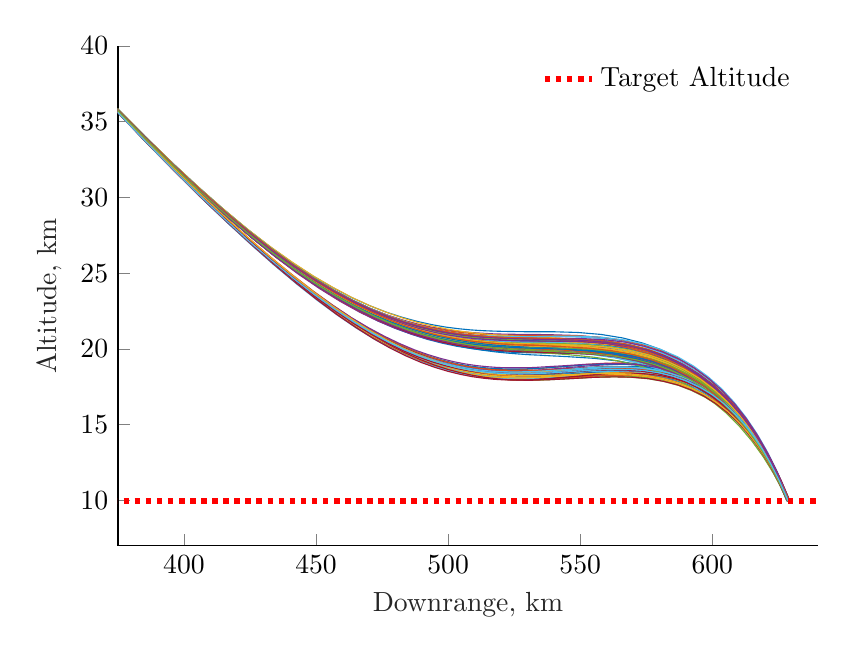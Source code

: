 % This file was created by matlab2tikz.
%
%The latest updates can be retrieved from
%  http://www.mathworks.com/matlabcentral/fileexchange/22022-matlab2tikz-matlab2tikz
%where you can also make suggestions and rate matlab2tikz.
%
\definecolor{mycolor1}{rgb}{0.0,0.447,0.741}%
\definecolor{mycolor2}{rgb}{0.85,0.325,0.098}%
\definecolor{mycolor3}{rgb}{0.929,0.694,0.125}%
\definecolor{mycolor4}{rgb}{0.494,0.184,0.556}%
\definecolor{mycolor5}{rgb}{0.466,0.674,0.188}%
\definecolor{mycolor6}{rgb}{0.301,0.745,0.933}%
\definecolor{mycolor7}{rgb}{0.635,0.078,0.184}%
%
\begin{tikzpicture}

\begin{axis}[%
width=3.5in,
height=2.5in,
at={(1.011in,0.642in)},
scale only axis,
xmin=375,
xmax=640,
xlabel style={font=\color{white!15!black}},
xlabel={Downrange, km},
ymin=7,
ymax=40,
ylabel style={font=\color{white!15!black}},
ylabel={Altitude, km},
axis background/.style={fill=white},
axis x line*=bottom,
axis y line*=left,
legend style={legend cell align=left, align=left, fill=none, draw=none}
]
\addplot [color=mycolor1, forget plot]
  table[row sep=crcr]{%
332.1	43.93\\
343.12	41.76\\
354.02	39.66\\
364.78	37.64\\
375.37	35.71\\
385.74	33.88\\
395.86	32.16\\
405.71	30.55\\
415.23	29.07\\
424.38	27.72\\
433.16	26.52\\
441.54	25.45\\
449.53	24.52\\
457.11	23.72\\
464.3	23.04\\
471.11	22.48\\
477.57	22.02\\
483.69	21.64\\
489.52	21.34\\
495.05	21.11\\
500.33	20.92\\
505.36	20.78\\
510.16	20.67\\
514.76	20.58\\
519.16	20.52\\
523.38	20.47\\
527.43	20.44\\
531.33	20.4\\
535.09	20.38\\
538.71	20.35\\
541.87	20.32\\
551.72	20.19\\
560.68	20\\
568.88	19.73\\
576.43	19.37\\
583.39	18.91\\
589.84	18.36\\
595.82	17.7\\
601.35	16.96\\
606.47	16.13\\
611.19	15.21\\
615.54	14.22\\
619.54	13.17\\
623.2	12.04\\
626.55	10.87\\
628.85	9.96\\
};
\addplot [color=mycolor2, forget plot]
  table[row sep=crcr]{%
332.2	43.87\\
343.24	41.68\\
354.18	39.55\\
364.98	37.49\\
375.6	35.52\\
386	33.63\\
396.15	31.83\\
405.98	30.15\\
415.47	28.58\\
424.57	27.14\\
433.26	25.83\\
441.53	24.65\\
449.36	23.6\\
456.76	22.68\\
463.75	21.87\\
470.34	21.18\\
476.56	20.6\\
482.41	20.12\\
487.93	19.72\\
493.14	19.41\\
498.06	19.16\\
502.72	18.97\\
507.14	18.83\\
511.34	18.73\\
515.33	18.67\\
519.14	18.63\\
522.79	18.62\\
526.28	18.63\\
529.62	18.65\\
532.84	18.68\\
535.64	18.71\\
544.33	18.84\\
552.22	18.97\\
559.44	19.05\\
566.11	19.08\\
572.3	19.03\\
578.09	18.91\\
583.51	18.7\\
588.6	18.42\\
593.4	18.04\\
597.92	17.59\\
602.19	17.05\\
606.22	16.43\\
610.03	15.73\\
613.61	14.96\\
616.98	14.12\\
620.13	13.21\\
623.09	12.24\\
625.85	11.21\\
628.41	10.13\\
628.79	9.96\\
};
\addplot [color=mycolor3, forget plot]
  table[row sep=crcr]{%
332.19	43.89\\
343.24	41.71\\
354.18	39.6\\
364.98	37.56\\
375.61	35.61\\
386.02	33.77\\
396.19	32.03\\
406.07	30.41\\
415.63	28.92\\
424.83	27.56\\
433.65	26.34\\
442.07	25.27\\
450.08	24.33\\
457.68	23.53\\
464.89	22.85\\
471.72	22.29\\
478.2	21.83\\
484.33	21.45\\
490.15	21.15\\
495.69	20.92\\
500.96	20.73\\
505.98	20.6\\
510.78	20.49\\
515.37	20.41\\
519.77	20.35\\
523.99	20.31\\
528.05	20.27\\
531.96	20.24\\
535.72	20.21\\
539.35	20.18\\
542.51	20.15\\
552.39	20.03\\
561.38	19.83\\
569.62	19.55\\
577.2	19.18\\
584.2	18.71\\
590.67	18.13\\
596.64	17.46\\
602.17	16.7\\
607.27	15.85\\
611.98	14.92\\
616.32	13.9\\
620.3	12.82\\
623.93	11.67\\
627.24	10.46\\
628.5	9.96\\
};
\addplot [color=mycolor4, forget plot]
  table[row sep=crcr]{%
332.21	43.89\\
343.25	41.71\\
354.17	39.6\\
364.96	37.57\\
375.55	35.64\\
385.91	33.81\\
396	32.1\\
405.79	30.51\\
415.25	29.05\\
424.33	27.73\\
433.03	26.55\\
441.32	25.51\\
449.2	24.61\\
456.65	23.85\\
463.71	23.21\\
470.38	22.68\\
476.69	22.25\\
482.67	21.91\\
488.34	21.64\\
493.72	21.43\\
498.85	21.28\\
503.73	21.16\\
508.4	21.08\\
512.86	21.03\\
517.13	20.99\\
521.23	20.97\\
525.16	20.96\\
528.95	20.95\\
532.61	20.95\\
536.13	20.94\\
539.2	20.93\\
548.8	20.88\\
557.55	20.75\\
565.58	20.54\\
572.99	20.23\\
579.85	19.83\\
586.2	19.32\\
592.11	18.73\\
597.61	18.04\\
602.73	17.27\\
607.49	16.41\\
611.91	15.47\\
616	14.46\\
619.79	13.37\\
623.28	12.23\\
626.48	11.03\\
629	9.96\\
};
\addplot [color=mycolor5, forget plot]
  table[row sep=crcr]{%
332.22	43.89\\
343.27	41.71\\
354.21	39.6\\
365.01	37.57\\
375.65	35.62\\
386.09	33.77\\
396.28	32.03\\
406.19	30.4\\
415.79	28.9\\
425.05	27.52\\
433.95	26.29\\
442.46	25.18\\
450.58	24.22\\
458.29	23.39\\
465.61	22.69\\
472.55	22.1\\
479.12	21.61\\
485.35	21.22\\
491.26	20.91\\
496.86	20.66\\
502.19	20.47\\
507.27	20.32\\
512.11	20.22\\
516.74	20.14\\
521.17	20.08\\
525.41	20.04\\
529.48	20\\
533.4	19.98\\
537.17	19.96\\
540.8	19.93\\
543.96	19.91\\
553.83	19.81\\
562.8	19.63\\
571.01	19.35\\
578.56	18.98\\
585.51	18.5\\
591.94	17.92\\
597.89	17.23\\
603.38	16.46\\
608.46	15.59\\
613.15	14.64\\
617.46	13.61\\
621.44	12.51\\
625.08	11.35\\
628.4	10.12\\
628.82	9.96\\
};
\addplot [color=mycolor6, forget plot]
  table[row sep=crcr]{%
332.22	43.87\\
343.26	41.68\\
354.18	39.56\\
364.96	37.51\\
375.55	35.55\\
385.93	33.67\\
396.05	31.89\\
405.89	30.21\\
415.37	28.65\\
424.49	27.21\\
433.21	25.9\\
441.51	24.71\\
449.38	23.65\\
456.82	22.71\\
463.84	21.9\\
470.47	21.2\\
476.72	20.61\\
482.61	20.12\\
488.16	19.71\\
493.41	19.38\\
498.37	19.12\\
503.07	18.92\\
507.52	18.77\\
511.76	18.67\\
515.79	18.59\\
519.64	18.55\\
523.32	18.53\\
526.85	18.53\\
530.23	18.54\\
533.49	18.56\\
536.31	18.59\\
545.1	18.7\\
553.07	18.79\\
560.37	18.85\\
567.1	18.84\\
573.35	18.76\\
579.18	18.61\\
584.63	18.38\\
589.76	18.06\\
594.58	17.66\\
599.13	17.18\\
603.41	16.61\\
607.45	15.97\\
611.25	15.26\\
614.81	14.47\\
618.15	13.61\\
621.28	12.7\\
624.18	11.72\\
626.88	10.7\\
628.65	9.96\\
};
\addplot [color=mycolor7, forget plot]
  table[row sep=crcr]{%
332.12	43.92\\
343.14	41.75\\
354.05	39.65\\
364.82	37.63\\
375.42	35.69\\
385.82	33.85\\
395.97	32.12\\
405.83	30.5\\
415.35	29.02\\
424.52	27.67\\
433.31	26.46\\
441.71	25.39\\
449.71	24.45\\
457.32	23.65\\
464.54	22.97\\
471.38	22.4\\
477.87	21.93\\
484.01	21.55\\
489.84	21.25\\
495.38	21.01\\
500.64	20.83\\
505.65	20.69\\
510.42	20.59\\
514.98	20.52\\
519.35	20.47\\
523.53	20.43\\
527.54	20.4\\
531.4	20.39\\
535.11	20.37\\
538.69	20.35\\
541.81	20.34\\
551.53	20.25\\
560.38	20.09\\
568.48	19.84\\
575.93	19.49\\
582.82	19.03\\
589.19	18.49\\
595.09	17.84\\
600.55	17.12\\
605.6	16.31\\
610.27	15.42\\
614.57	14.46\\
618.53	13.44\\
622.16	12.36\\
625.49	11.23\\
628.52	10.05\\
628.75	9.96\\
};
\addplot [color=mycolor1, forget plot]
  table[row sep=crcr]{%
332.15	43.92\\
343.17	41.76\\
354.08	39.66\\
364.84	37.65\\
375.41	35.73\\
385.76	33.91\\
395.84	32.21\\
405.61	30.63\\
415.05	29.19\\
424.12	27.88\\
432.81	26.71\\
441.1	25.68\\
448.98	24.79\\
456.46	24.03\\
463.54	23.38\\
470.25	22.85\\
476.6	22.42\\
482.62	22.08\\
488.32	21.81\\
493.74	21.6\\
498.89	21.44\\
503.8	21.33\\
508.49	21.25\\
512.97	21.2\\
517.27	21.17\\
521.39	21.15\\
525.34	21.14\\
529.15	21.13\\
532.83	21.13\\
536.37	21.13\\
539.46	21.13\\
549.11	21.08\\
557.92	20.95\\
566.01	20.72\\
573.48	20.39\\
580.4	19.96\\
586.83	19.42\\
592.81	18.78\\
598.37	18.05\\
603.56	17.23\\
608.37	16.32\\
612.84	15.33\\
616.98	14.27\\
620.79	13.14\\
624.29	11.95\\
627.49	10.7\\
629.23	9.96\\
};
\addplot [color=mycolor2, forget plot]
  table[row sep=crcr]{%
332.19	43.87\\
343.23	41.68\\
354.16	39.56\\
364.94	37.51\\
375.56	35.53\\
385.95	33.64\\
396.09	31.85\\
405.92	30.17\\
415.4	28.61\\
424.5	27.17\\
433.19	25.86\\
441.47	24.67\\
449.31	23.62\\
456.73	22.69\\
463.76	21.88\\
470.38	21.18\\
476.64	20.58\\
482.55	20.08\\
488.15	19.66\\
493.44	19.32\\
498.45	19.05\\
503.21	18.84\\
507.74	18.67\\
512.04	18.55\\
516.14	18.46\\
520.06	18.4\\
523.81	18.37\\
527.41	18.35\\
530.86	18.35\\
534.18	18.36\\
537.06	18.38\\
546.03	18.45\\
554.16	18.5\\
561.6	18.51\\
568.47	18.46\\
574.84	18.34\\
580.77	18.14\\
586.31	17.87\\
591.51	17.51\\
596.38	17.07\\
600.96	16.55\\
605.26	15.95\\
609.31	15.28\\
613.1	14.54\\
616.66	13.73\\
619.98	12.86\\
623.09	11.93\\
625.99	10.94\\
628.55	9.96\\
};
\addplot [color=mycolor3, forget plot]
  table[row sep=crcr]{%
332.17	43.91\\
343.23	41.73\\
354.18	39.61\\
365.01	37.56\\
375.68	35.6\\
386.15	33.74\\
396.38	31.98\\
406.33	30.34\\
415.97	28.82\\
425.27	27.43\\
434.19	26.19\\
442.73	25.08\\
450.86	24.11\\
458.59	23.27\\
465.92	22.56\\
472.86	21.97\\
479.44	21.49\\
485.66	21.1\\
491.55	20.79\\
497.14	20.55\\
502.45	20.37\\
507.49	20.23\\
512.3	20.13\\
516.89	20.07\\
521.28	20.02\\
525.48	19.99\\
529.51	19.98\\
533.38	19.97\\
537.11	19.96\\
540.7	19.96\\
543.82	19.95\\
553.57	19.89\\
562.43	19.76\\
570.53	19.54\\
577.99	19.22\\
584.87	18.78\\
591.24	18.24\\
597.14	17.6\\
602.61	16.84\\
607.66	15.99\\
612.34	15.04\\
616.64	14.01\\
620.59	12.89\\
624.2	11.7\\
627.49	10.45\\
628.66	9.96\\
};
\addplot [color=mycolor4, forget plot]
  table[row sep=crcr]{%
332.17	43.91\\
343.21	41.73\\
354.15	39.62\\
364.95	37.58\\
375.59	35.64\\
386.01	33.79\\
396.19	32.05\\
406.07	30.43\\
415.61	28.94\\
424.8	27.59\\
433.62	26.38\\
442.05	25.3\\
450.09	24.36\\
457.73	23.54\\
464.99	22.85\\
471.88	22.27\\
478.41	21.79\\
484.61	21.4\\
490.49	21.09\\
496.07	20.84\\
501.38	20.65\\
506.43	20.51\\
511.25	20.4\\
515.85	20.32\\
520.24	20.26\\
524.46	20.22\\
528.5	20.2\\
532.38	20.18\\
536.11	20.17\\
539.71	20.15\\
542.84	20.14\\
552.59	20.07\\
561.45	19.94\\
569.56	19.71\\
577.01	19.38\\
583.9	18.94\\
590.29	18.4\\
596.22	17.75\\
601.73	17\\
606.84	16.16\\
611.56	15.23\\
615.91	14.22\\
619.91	13.15\\
623.58	12\\
626.94	10.81\\
629.06	9.96\\
};
\addplot [color=mycolor5, forget plot]
  table[row sep=crcr]{%
332.31	43.83\\
343.37	41.64\\
354.33	39.5\\
365.14	37.44\\
375.77	35.47\\
386.17	33.58\\
396.32	31.79\\
406.18	30.11\\
415.71	28.53\\
424.87	27.08\\
433.62	25.75\\
441.94	24.56\\
449.82	23.49\\
457.26	22.56\\
464.27	21.75\\
470.87	21.06\\
477.08	20.48\\
482.94	20\\
488.45	19.6\\
493.66	19.28\\
498.59	19.03\\
503.26	18.84\\
507.69	18.7\\
511.9	18.6\\
515.92	18.53\\
519.76	18.49\\
523.43	18.47\\
526.94	18.47\\
530.32	18.49\\
533.57	18.51\\
536.39	18.54\\
545.17	18.65\\
553.14	18.76\\
560.45	18.82\\
567.2	18.82\\
573.47	18.75\\
579.32	18.6\\
584.8	18.37\\
589.95	18.05\\
594.8	17.65\\
599.37	17.16\\
603.68	16.59\\
607.74	15.94\\
611.56	15.21\\
615.15	14.41\\
618.52	13.54\\
621.67	12.6\\
624.61	11.6\\
627.34	10.56\\
628.76	9.96\\
};
\addplot [color=mycolor6, forget plot]
  table[row sep=crcr]{%
332.33	43.84\\
343.41	41.65\\
354.38	39.53\\
365.21	37.49\\
375.85	35.54\\
386.27	33.69\\
396.43	31.96\\
406.28	30.36\\
415.8	28.88\\
424.96	27.54\\
433.73	26.34\\
442.11	25.28\\
450.08	24.36\\
457.65	23.57\\
464.84	22.89\\
471.66	22.33\\
478.13	21.87\\
484.27	21.49\\
490.11	21.19\\
495.68	20.95\\
500.98	20.76\\
506.03	20.61\\
510.86	20.5\\
515.47	20.41\\
519.89	20.35\\
524.13	20.29\\
528.2	20.25\\
532.11	20.22\\
535.88	20.19\\
539.52	20.17\\
542.68	20.14\\
552.55	20.03\\
561.51	19.86\\
569.72	19.61\\
577.26	19.27\\
584.21	18.82\\
590.64	18.28\\
596.59	17.63\\
602.1	16.88\\
607.19	16.03\\
611.89	15.09\\
616.21	14.06\\
620.16	12.96\\
623.78	11.78\\
627.08	10.55\\
628.5	9.96\\
};
\addplot [color=mycolor7, forget plot]
  table[row sep=crcr]{%
332.19	43.87\\
343.23	41.68\\
354.17	39.56\\
364.97	37.5\\
375.61	35.51\\
386.04	33.61\\
396.23	31.81\\
406.12	30.1\\
415.68	28.51\\
424.88	27.04\\
433.67	25.69\\
442.04	24.48\\
449.97	23.39\\
457.48	22.43\\
464.55	21.59\\
471.22	20.88\\
477.5	20.27\\
483.42	19.77\\
489	19.35\\
494.26	19.02\\
499.24	18.75\\
503.95	18.55\\
508.41	18.4\\
512.65	18.29\\
516.69	18.21\\
520.53	18.17\\
524.2	18.15\\
527.72	18.15\\
531.09	18.16\\
534.33	18.18\\
537.14	18.21\\
545.87	18.33\\
553.78	18.44\\
561.01	18.51\\
567.68	18.53\\
573.87	18.49\\
579.65	18.36\\
585.05	18.15\\
590.12	17.86\\
594.89	17.49\\
599.39	17.04\\
603.62	16.5\\
607.61	15.88\\
611.36	15.19\\
614.89	14.42\\
618.21	13.58\\
621.32	12.68\\
624.23	11.71\\
626.95	10.69\\
628.71	9.96\\
};
\addplot [color=mycolor1, forget plot]
  table[row sep=crcr]{%
332.29	43.86\\
343.36	41.67\\
354.32	39.55\\
365.14	37.52\\
375.78	35.57\\
386.19	33.73\\
396.33	32.01\\
406.17	30.41\\
415.67	28.95\\
424.8	27.62\\
433.56	26.43\\
441.93	25.38\\
449.91	24.46\\
457.51	23.66\\
464.73	22.98\\
471.58	22.42\\
478.09	21.94\\
484.28	21.56\\
490.17	21.25\\
495.76	21\\
501.09	20.81\\
506.18	20.66\\
511.03	20.55\\
515.67	20.46\\
520.12	20.39\\
524.39	20.34\\
528.49	20.3\\
532.43	20.27\\
536.23	20.24\\
539.9	20.21\\
543.09	20.18\\
553.06	20.04\\
562.14	19.82\\
570.45	19.52\\
578.1	19.11\\
585.16	18.6\\
591.69	17.99\\
597.74	17.28\\
603.33	16.48\\
608.49	15.58\\
613.25	14.61\\
617.63	13.55\\
621.65	12.43\\
625.33	11.25\\
628.66	10.02\\
628.81	9.96\\
};
\addplot [color=mycolor2, forget plot]
  table[row sep=crcr]{%
332.12	43.92\\
343.16	41.74\\
354.1	39.63\\
364.9	37.59\\
375.52	35.64\\
385.93	33.79\\
396.08	32.06\\
405.93	30.45\\
415.43	28.97\\
424.56	27.64\\
433.31	26.44\\
441.66	25.38\\
449.6	24.47\\
457.13	23.68\\
464.27	23.02\\
471.03	22.47\\
477.43	22.02\\
483.5	21.66\\
489.25	21.38\\
494.72	21.15\\
499.92	20.98\\
504.88	20.86\\
509.61	20.77\\
514.13	20.7\\
518.45	20.66\\
522.6	20.63\\
526.58	20.61\\
530.41	20.6\\
534.1	20.59\\
537.66	20.58\\
540.76	20.57\\
550.44	20.51\\
559.26	20.38\\
567.34	20.15\\
574.8	19.83\\
581.7	19.4\\
588.11	18.87\\
594.07	18.24\\
599.62	17.52\\
604.77	16.71\\
609.56	15.81\\
613.99	14.83\\
618.08	13.79\\
621.85	12.67\\
625.3	11.5\\
628.44	10.28\\
629.21	9.96\\
};
\addplot [color=mycolor3, forget plot]
  table[row sep=crcr]{%
332.22	43.86\\
343.24	41.68\\
354.15	39.56\\
364.91	37.52\\
375.47	35.56\\
385.81	33.7\\
395.89	31.93\\
405.68	30.27\\
415.15	28.71\\
424.25	27.28\\
432.96	25.96\\
441.26	24.77\\
449.15	23.71\\
456.63	22.76\\
463.69	21.94\\
470.36	21.22\\
476.65	20.62\\
482.59	20.11\\
488.18	19.69\\
493.47	19.35\\
498.46	19.08\\
503.19	18.88\\
507.68	18.72\\
511.94	18.61\\
516.01	18.53\\
519.89	18.48\\
523.59	18.46\\
527.15	18.45\\
530.56	18.46\\
533.84	18.48\\
536.68	18.5\\
545.54	18.6\\
553.58	18.69\\
560.93	18.75\\
567.71	18.74\\
574.01	18.67\\
579.88	18.51\\
585.37	18.28\\
590.53	17.96\\
595.39	17.55\\
599.96	17.06\\
604.26	16.48\\
608.31	15.82\\
612.11	15.09\\
615.67	14.28\\
619	13.39\\
622.12	12.45\\
625.03	11.44\\
627.73	10.37\\
628.7	9.96\\
};
\addplot [color=mycolor4, forget plot]
  table[row sep=crcr]{%
332.2	43.87\\
343.23	41.68\\
354.15	39.56\\
364.94	37.51\\
375.56	35.53\\
385.96	33.64\\
396.12	31.85\\
405.99	30.16\\
415.52	28.58\\
424.68	27.12\\
433.44	25.79\\
441.78	24.58\\
449.69	23.51\\
457.18	22.55\\
464.25	21.72\\
470.93	21.01\\
477.23	20.4\\
483.17	19.88\\
488.79	19.46\\
494.1	19.11\\
499.13	18.83\\
503.89	18.62\\
508.41	18.45\\
512.71	18.33\\
516.79	18.24\\
520.69	18.19\\
524.42	18.16\\
527.99	18.15\\
531.42	18.15\\
534.71	18.16\\
537.56	18.18\\
546.44	18.26\\
554.47	18.34\\
561.82	18.37\\
568.58	18.34\\
574.86	18.25\\
580.7	18.07\\
586.16	17.82\\
591.28	17.49\\
596.1	17.08\\
600.63	16.59\\
604.89	16.01\\
608.9	15.37\\
612.67	14.65\\
616.22	13.86\\
619.54	13.01\\
622.64	12.09\\
625.54	11.12\\
628.23	10.1\\
628.59	9.96\\
};
\addplot [color=mycolor5, forget plot]
  table[row sep=crcr]{%
332.24	43.86\\
343.3	41.66\\
354.26	39.53\\
365.07	37.47\\
375.7	35.49\\
386.11	33.6\\
396.26	31.81\\
406.11	30.13\\
415.63	28.56\\
424.78	27.1\\
433.55	25.77\\
441.93	24.56\\
449.89	23.47\\
457.45	22.5\\
464.61	21.64\\
471.37	20.9\\
477.74	20.27\\
483.74	19.75\\
489.4	19.31\\
494.74	18.96\\
499.79	18.68\\
504.58	18.45\\
509.12	18.28\\
513.44	18.16\\
517.55	18.07\\
521.48	18.01\\
525.23	17.97\\
528.82	17.96\\
532.27	17.96\\
535.58	17.97\\
538.45	17.98\\
547.37	18.06\\
555.45	18.12\\
562.84	18.15\\
569.65	18.12\\
575.95	18.02\\
581.82	17.84\\
587.31	17.58\\
592.43	17.23\\
597.23	16.81\\
601.73	16.31\\
605.95	15.73\\
609.91	15.08\\
613.61	14.36\\
617.08	13.58\\
620.32	12.73\\
623.36	11.82\\
626.18	10.86\\
628.53	9.96\\
};
\addplot [color=mycolor6, forget plot]
  table[row sep=crcr]{%
332.23	43.89\\
343.3	41.7\\
354.26	39.58\\
365.1	37.54\\
375.77	35.58\\
386.23	33.72\\
396.45	31.98\\
406.36	30.35\\
415.95	28.86\\
425.17	27.5\\
434	26.29\\
442.42	25.23\\
450.43	24.3\\
458.04	23.5\\
465.26	22.83\\
472.1	22.27\\
478.58	21.81\\
484.72	21.44\\
490.55	21.14\\
496.08	20.92\\
501.33	20.75\\
506.33	20.62\\
511.09	20.53\\
515.64	20.47\\
520	20.43\\
524.17	20.41\\
528.17	20.4\\
532.02	20.4\\
535.72	20.4\\
539.3	20.4\\
542.41	20.39\\
552.12	20.36\\
560.96	20.25\\
569.07	20.05\\
576.54	19.73\\
583.46	19.3\\
589.87	18.76\\
595.81	18.11\\
601.31	17.35\\
606.42	16.49\\
611.13	15.53\\
615.48	14.48\\
619.47	13.35\\
623.13	12.15\\
626.46	10.88\\
628.62	9.96\\
};
\addplot [color=mycolor7, forget plot]
  table[row sep=crcr]{%
332.23	43.88\\
343.29	41.7\\
354.26	39.58\\
365.09	37.53\\
375.76	35.58\\
386.21	33.72\\
396.41	31.98\\
406.32	30.35\\
415.91	28.86\\
425.14	27.5\\
434.01	26.27\\
442.49	25.19\\
450.57	24.23\\
458.27	23.41\\
465.58	22.71\\
472.53	22.12\\
479.13	21.63\\
485.38	21.23\\
491.33	20.91\\
496.97	20.66\\
502.34	20.46\\
507.46	20.31\\
512.34	20.19\\
517.01	20.1\\
521.48	20.04\\
525.76	19.98\\
529.87	19.94\\
533.83	19.91\\
537.63	19.88\\
541.3	19.84\\
544.49	19.81\\
554.45	19.67\\
563.5	19.46\\
571.77	19.15\\
579.36	18.74\\
586.36	18.24\\
592.8	17.63\\
598.74	16.93\\
604.22	16.14\\
609.25	15.27\\
613.89	14.31\\
618.15	13.29\\
622.06	12.2\\
625.63	11.05\\
628.61	9.96\\
};
\addplot [color=mycolor1, forget plot]
  table[row sep=crcr]{%
332.13	43.92\\
343.14	41.75\\
354.06	39.65\\
364.85	37.62\\
375.47	35.68\\
385.88	33.84\\
396.03	32.1\\
405.9	30.49\\
415.44	29\\
424.64	27.65\\
433.46	26.43\\
441.9	25.35\\
449.94	24.4\\
457.6	23.58\\
464.87	22.88\\
471.77	22.3\\
478.31	21.82\\
484.5	21.43\\
490.37	21.12\\
495.94	20.88\\
501.23	20.7\\
506.26	20.56\\
511.06	20.46\\
515.65	20.39\\
520.04	20.34\\
524.25	20.3\\
528.29	20.28\\
532.17	20.26\\
535.91	20.24\\
539.52	20.23\\
542.66	20.21\\
552.47	20.12\\
561.41	19.95\\
569.6	19.69\\
577.14	19.32\\
584.11	18.84\\
590.55	18.27\\
596.51	17.59\\
602	16.83\\
607.05	15.98\\
611.71	15.06\\
615.99	14.06\\
619.91	13\\
623.51	11.88\\
626.8	10.71\\
628.7	9.96\\
};
\addplot [color=mycolor2, forget plot]
  table[row sep=crcr]{%
332.27	43.87\\
343.31	41.69\\
354.25	39.58\\
365.04	37.55\\
375.66	35.61\\
386.07	33.77\\
396.23	32.04\\
406.08	30.43\\
415.6	28.95\\
424.75	27.61\\
433.5	26.42\\
441.87	25.36\\
449.85	24.44\\
457.46	23.64\\
464.69	22.95\\
471.55	22.38\\
478.06	21.91\\
484.25	21.52\\
490.12	21.21\\
495.7	20.97\\
501.02	20.78\\
506.08	20.63\\
510.92	20.52\\
515.54	20.43\\
519.97	20.37\\
524.22	20.32\\
528.3	20.28\\
532.23	20.24\\
536.01	20.21\\
539.66	20.18\\
542.83	20.15\\
552.74	20.02\\
561.76	19.82\\
570.01	19.53\\
577.59	19.15\\
584.59	18.67\\
591.05	18.09\\
597.02	17.42\\
602.54	16.66\\
607.64	15.8\\
612.33	14.87\\
616.65	13.86\\
620.62	12.78\\
624.25	11.63\\
627.55	10.43\\
628.74	9.96\\
};
\addplot [color=mycolor3, forget plot]
  table[row sep=crcr]{%
332.21	43.87\\
343.24	41.68\\
354.16	39.56\\
364.93	37.51\\
375.53	35.54\\
385.92	33.66\\
396.05	31.87\\
405.89	30.19\\
415.4	28.61\\
424.54	27.16\\
433.29	25.83\\
441.62	24.62\\
449.53	23.54\\
457.01	22.59\\
464.07	21.76\\
470.73	21.04\\
477	20.44\\
482.9	19.94\\
488.47	19.53\\
493.72	19.19\\
498.67	18.93\\
503.36	18.73\\
507.81	18.58\\
512.03	18.48\\
516.05	18.41\\
519.88	18.36\\
523.54	18.35\\
527.04	18.35\\
530.41	18.36\\
533.63	18.39\\
536.44	18.42\\
545.15	18.54\\
553.05	18.66\\
560.27	18.74\\
566.94	18.76\\
573.13	18.71\\
578.91	18.59\\
584.32	18.38\\
589.41	18.09\\
594.19	17.72\\
598.7	17.26\\
602.95	16.72\\
606.95	16.11\\
610.73	15.41\\
614.28	14.64\\
617.62	13.8\\
620.75	12.9\\
623.69	11.93\\
626.42	10.91\\
628.69	9.96\\
};
\addplot [color=mycolor4, forget plot]
  table[row sep=crcr]{%
332.22	43.89\\
343.26	41.71\\
354.2	39.6\\
364.99	37.57\\
375.61	35.63\\
386.02	33.79\\
396.19	32.05\\
406.09	30.43\\
415.66	28.93\\
424.89	27.57\\
433.75	26.34\\
442.23	25.25\\
450.32	24.29\\
458.01	23.47\\
465.32	22.77\\
472.24	22.18\\
478.78	21.71\\
484.98	21.32\\
490.84	21.02\\
496.39	20.79\\
501.66	20.62\\
506.67	20.49\\
511.45	20.4\\
516	20.34\\
520.35	20.3\\
524.52	20.28\\
528.52	20.27\\
532.37	20.27\\
536.07	20.27\\
539.63	20.27\\
542.74	20.27\\
552.42	20.23\\
561.23	20.11\\
569.3	19.89\\
576.74	19.56\\
583.61	19.11\\
589.98	18.57\\
595.89	17.91\\
601.36	17.17\\
606.43	16.33\\
611.13	15.4\\
615.48	14.4\\
619.49	13.32\\
623.18	12.17\\
626.55	10.97\\
629.08	9.96\\
};
\addplot [color=mycolor5, forget plot]
  table[row sep=crcr]{%
332.3	43.85\\
343.36	41.67\\
354.32	39.55\\
365.13	37.51\\
375.75	35.57\\
386.14	33.73\\
396.27	32.01\\
406.1	30.41\\
415.6	28.94\\
424.75	27.6\\
433.53	26.4\\
441.92	25.33\\
449.94	24.39\\
457.56	23.58\\
464.8	22.89\\
471.67	22.32\\
478.2	21.84\\
484.41	21.44\\
490.3	21.13\\
495.9	20.88\\
501.23	20.68\\
506.31	20.53\\
511.16	20.41\\
515.79	20.32\\
520.23	20.25\\
524.48	20.2\\
528.57	20.16\\
532.49	20.13\\
536.27	20.1\\
539.92	20.07\\
543.09	20.04\\
553	19.92\\
562.01	19.73\\
570.26	19.45\\
577.85	19.08\\
584.85	18.6\\
591.33	18.02\\
597.31	17.34\\
602.84	16.57\\
607.95	15.7\\
612.66	14.76\\
616.98	13.73\\
620.93	12.64\\
624.54	11.48\\
627.82	10.27\\
628.61	9.96\\
};
\addplot [color=mycolor6, forget plot]
  table[row sep=crcr]{%
332.13	43.93\\
343.16	41.76\\
354.07	39.66\\
364.84	37.64\\
375.43	35.72\\
385.8	33.89\\
395.91	32.18\\
405.74	30.58\\
415.23	29.12\\
424.38	27.78\\
433.15	26.59\\
441.52	25.53\\
449.5	24.61\\
457.08	23.82\\
464.27	23.15\\
471.1	22.58\\
477.59	22.12\\
483.75	21.74\\
489.61	21.43\\
495.19	21.19\\
500.5	21\\
505.58	20.85\\
510.43	20.73\\
515.07	20.64\\
519.52	20.57\\
523.79	20.52\\
527.9	20.47\\
531.86	20.43\\
535.67	20.39\\
539.35	20.35\\
542.55	20.32\\
552.56	20.16\\
561.68	19.93\\
570.04	19.62\\
577.72	19.21\\
584.81	18.7\\
591.35	18.09\\
597.4	17.38\\
602.99	16.58\\
608.17	15.69\\
612.95	14.71\\
617.36	13.64\\
621.4	12.51\\
625.1	11.31\\
628.46	10.05\\
628.7	9.96\\
};
\addplot [color=mycolor7, forget plot]
  table[row sep=crcr]{%
332.17	43.88\\
343.21	41.69\\
354.14	39.57\\
364.94	37.51\\
375.57	35.53\\
385.99	33.63\\
396.15	31.83\\
406.01	30.14\\
415.55	28.56\\
424.72	27.09\\
433.51	25.75\\
441.88	24.53\\
449.8	23.44\\
457.28	22.49\\
464.33	21.67\\
470.96	20.96\\
477.21	20.37\\
483.1	19.87\\
488.63	19.47\\
493.85	19.14\\
498.78	18.89\\
503.44	18.7\\
507.86	18.55\\
512.05	18.45\\
516.04	18.38\\
519.85	18.35\\
523.48	18.33\\
526.96	18.33\\
530.3	18.35\\
533.51	18.38\\
536.29	18.41\\
544.93	18.53\\
552.77	18.66\\
559.93	18.74\\
566.54	18.77\\
572.67	18.74\\
578.4	18.63\\
583.75	18.44\\
588.79	18.17\\
593.52	17.82\\
597.99	17.39\\
602.2	16.88\\
606.17	16.29\\
609.91	15.63\\
613.44	14.89\\
616.76	14.08\\
619.88	13.2\\
622.81	12.26\\
625.54	11.27\\
628.08	10.22\\
628.69	9.96\\
};
\addplot [color=mycolor1, forget plot]
  table[row sep=crcr]{%
332.31	43.83\\
343.37	41.63\\
354.34	39.49\\
365.17	37.42\\
375.84	35.43\\
386.29	33.52\\
396.5	31.71\\
406.42	29.99\\
416	28.4\\
425.21	26.92\\
434.03	25.56\\
442.43	24.34\\
450.38	23.25\\
457.89	22.29\\
464.97	21.45\\
471.64	20.74\\
477.9	20.14\\
483.79	19.65\\
489.31	19.25\\
494.5	18.93\\
499.39	18.69\\
504	18.51\\
508.37	18.37\\
512.5	18.28\\
516.44	18.23\\
520.18	18.2\\
523.75	18.2\\
527.17	18.21\\
530.45	18.24\\
533.59	18.27\\
536.32	18.31\\
544.78	18.47\\
552.44	18.62\\
559.44	18.74\\
565.89	18.81\\
571.88	18.82\\
577.46	18.75\\
582.7	18.61\\
587.61	18.39\\
592.25	18.09\\
596.62	17.71\\
600.75	17.25\\
604.65	16.71\\
608.34	16.09\\
611.83	15.4\\
615.11	14.64\\
618.21	13.82\\
621.12	12.93\\
623.85	11.98\\
626.4	10.97\\
628.71	9.96\\
628.71	9.96\\
};
\addplot [color=mycolor2, forget plot]
  table[row sep=crcr]{%
332.25	43.87\\
343.31	41.69\\
354.26	39.57\\
365.07	37.53\\
375.7	35.59\\
386.11	33.75\\
396.24	32.02\\
406.07	30.42\\
415.55	28.96\\
424.65	27.64\\
433.38	26.46\\
441.71	25.41\\
449.65	24.5\\
457.19	23.71\\
464.34	23.05\\
471.13	22.5\\
477.57	22.04\\
483.68	21.67\\
489.49	21.37\\
495.01	21.14\\
500.27	20.96\\
505.29	20.82\\
510.09	20.71\\
514.67	20.64\\
519.07	20.58\\
523.29	20.53\\
527.34	20.5\\
531.24	20.47\\
535	20.45\\
538.63	20.42\\
541.79	20.4\\
551.66	20.29\\
560.65	20.11\\
568.89	19.85\\
576.48	19.49\\
583.5	19.03\\
590	18.46\\
596.03	17.79\\
601.62	17.03\\
606.8	16.16\\
611.59	15.21\\
616	14.17\\
620.05	13.06\\
623.76	11.88\\
627.14	10.64\\
628.82	9.96\\
};
\addplot [color=mycolor3, forget plot]
  table[row sep=crcr]{%
332.24	43.88\\
343.3	41.7\\
354.25	39.58\\
365.08	37.53\\
375.75	35.58\\
386.21	33.71\\
396.42	31.96\\
406.33	30.34\\
415.91	28.84\\
425.13	27.49\\
433.96	26.27\\
442.4	25.19\\
450.42	24.26\\
458.03	23.46\\
465.22	22.79\\
472.02	22.24\\
478.45	21.79\\
484.53	21.43\\
490.3	21.15\\
495.76	20.94\\
500.96	20.78\\
505.9	20.66\\
510.61	20.58\\
515.11	20.53\\
519.41	20.5\\
523.53	20.48\\
527.49	20.47\\
531.29	20.47\\
534.95	20.48\\
538.48	20.48\\
541.55	20.48\\
551.15	20.47\\
559.88	20.39\\
567.88	20.21\\
575.26	19.93\\
582.09	19.54\\
588.41	19.04\\
594.29	18.44\\
599.74	17.73\\
604.8	16.92\\
609.49	16.01\\
613.84	15.02\\
617.86	13.94\\
621.56	12.78\\
624.96	11.56\\
628.06	10.29\\
628.79	9.96\\
};
\addplot [color=mycolor4, forget plot]
  table[row sep=crcr]{%
332.05	43.95\\
343.08	41.77\\
354.01	39.67\\
364.81	37.63\\
375.45	35.68\\
385.9	33.82\\
396.12	32.06\\
406.07	30.41\\
415.7	28.89\\
424.99	27.51\\
433.91	26.26\\
442.43	25.15\\
450.53	24.19\\
458.21	23.36\\
465.49	22.67\\
472.37	22.09\\
478.89	21.62\\
485.05	21.24\\
490.88	20.94\\
496.42	20.71\\
501.67	20.54\\
506.67	20.41\\
511.44	20.31\\
515.98	20.25\\
520.33	20.21\\
524.49	20.18\\
528.49	20.16\\
532.33	20.15\\
536.02	20.15\\
539.58	20.14\\
542.67	20.14\\
552.33	20.08\\
561.11	19.96\\
569.15	19.74\\
576.55	19.42\\
583.39	18.99\\
589.73	18.47\\
595.6	17.84\\
601.05	17.11\\
606.1	16.3\\
610.77	15.4\\
615.08	14.42\\
619.05	13.37\\
622.7	12.25\\
626.04	11.08\\
628.85	9.96\\
};
\addplot [color=mycolor5, forget plot]
  table[row sep=crcr]{%
332.12	43.93\\
343.14	41.76\\
354.06	39.66\\
364.84	37.64\\
375.46	35.7\\
385.86	33.86\\
396.02	32.13\\
405.91	30.51\\
415.49	29.01\\
424.75	27.64\\
433.66	26.39\\
442.21	25.28\\
450.37	24.3\\
458.14	23.45\\
465.51	22.73\\
472.5	22.13\\
479.12	21.63\\
485.39	21.23\\
491.33	20.9\\
496.97	20.65\\
502.33	20.45\\
507.42	20.31\\
512.27	20.2\\
516.9	20.12\\
521.33	20.06\\
525.57	20.03\\
529.63	20\\
533.53	19.98\\
537.29	19.97\\
540.9	19.96\\
544.04	19.94\\
553.85	19.87\\
562.75	19.72\\
570.9	19.47\\
578.39	19.11\\
585.32	18.65\\
591.74	18.08\\
597.68	17.4\\
603.19	16.63\\
608.29	15.75\\
612.98	14.8\\
617.3	13.76\\
621.25	12.65\\
624.86	11.48\\
628.16	10.26\\
628.9	9.96\\
};
\addplot [color=mycolor6, forget plot]
  table[row sep=crcr]{%
332.23	43.89\\
343.26	41.71\\
354.19	39.61\\
364.98	37.58\\
375.59	35.64\\
385.97	33.81\\
396.11	32.09\\
405.96	30.48\\
415.49	29\\
424.66	27.66\\
433.46	26.45\\
441.87	25.38\\
449.89	24.45\\
457.52	23.64\\
464.76	22.96\\
471.63	22.38\\
478.14	21.91\\
484.31	21.53\\
490.16	21.23\\
495.71	21\\
500.99	20.82\\
506.01	20.69\\
510.8	20.59\\
515.37	20.53\\
519.74	20.48\\
523.93	20.45\\
527.96	20.43\\
531.82	20.42\\
535.54	20.41\\
539.13	20.4\\
542.25	20.39\\
552	20.32\\
560.87	20.18\\
568.99	19.94\\
576.48	19.6\\
583.39	19.15\\
589.8	18.6\\
595.74	17.94\\
601.26	17.19\\
606.38	16.34\\
611.12	15.4\\
615.49	14.39\\
619.52	13.3\\
623.22	12.14\\
626.61	10.93\\
629.03	9.96\\
};
\addplot [color=mycolor7, forget plot]
  table[row sep=crcr]{%
332.17	43.91\\
343.19	41.74\\
354.1	39.63\\
364.87	37.61\\
375.46	35.68\\
385.83	33.85\\
395.95	32.13\\
405.78	30.53\\
415.3	29.05\\
424.47	27.71\\
433.28	26.49\\
441.7	25.42\\
449.72	24.48\\
457.33	23.67\\
464.55	22.99\\
471.37	22.43\\
477.82	21.98\\
483.92	21.61\\
489.7	21.32\\
495.18	21.1\\
500.38	20.94\\
505.33	20.82\\
510.05	20.73\\
514.55	20.68\\
518.86	20.64\\
522.99	20.62\\
526.95	20.61\\
530.76	20.61\\
534.42	20.61\\
537.95	20.61\\
541.03	20.61\\
550.63	20.58\\
559.36	20.47\\
567.37	20.27\\
574.74	19.98\\
581.57	19.58\\
587.89	19.07\\
593.77	18.47\\
599.23	17.76\\
604.31	16.96\\
609.02	16.08\\
613.38	15.11\\
617.42	14.06\\
621.13	12.94\\
624.55	11.75\\
627.67	10.51\\
628.94	9.96\\
};
\addplot [color=mycolor1, forget plot]
  table[row sep=crcr]{%
332.23	43.88\\
343.28	41.7\\
354.22	39.59\\
365.03	37.56\\
375.66	35.61\\
386.09	33.76\\
396.26	32.03\\
406.16	30.41\\
415.74	28.91\\
424.97	27.55\\
433.83	26.32\\
442.29	25.23\\
450.35	24.29\\
457.99	23.48\\
465.24	22.79\\
472.12	22.22\\
478.64	21.75\\
484.82	21.37\\
490.68	21.07\\
496.25	20.83\\
501.54	20.65\\
506.59	20.51\\
511.4	20.41\\
515.99	20.33\\
520.4	20.28\\
524.62	20.24\\
528.67	20.21\\
532.57	20.19\\
536.33	20.17\\
539.95	20.14\\
543.1	20.12\\
552.94	20.02\\
561.9	19.84\\
570.11	19.56\\
577.66	19.18\\
584.63	18.7\\
591.07	18.12\\
597.03	17.45\\
602.56	16.68\\
607.67	15.82\\
612.38	14.88\\
616.73	13.86\\
620.71	12.77\\
624.35	11.62\\
627.66	10.42\\
628.83	9.96\\
};
\addplot [color=mycolor2, forget plot]
  table[row sep=crcr]{%
332.26	43.87\\
343.32	41.68\\
354.29	39.56\\
365.14	37.51\\
375.82	35.54\\
386.31	33.67\\
396.55	31.91\\
406.49	30.27\\
416.11	28.76\\
425.37	27.38\\
434.25	26.15\\
442.72	25.06\\
450.79	24.11\\
458.45	23.29\\
465.71	22.6\\
472.58	22.03\\
479.08	21.56\\
485.23	21.19\\
491.04	20.89\\
496.56	20.67\\
501.78	20.5\\
506.76	20.38\\
511.49	20.29\\
516.01	20.24\\
520.33	20.2\\
524.46	20.19\\
528.43	20.18\\
532.24	20.18\\
535.91	20.18\\
539.45	20.19\\
542.52	20.19\\
552.12	20.17\\
560.85	20.09\\
568.86	19.91\\
576.24	19.62\\
583.07	19.23\\
589.41	18.72\\
595.31	18.1\\
600.8	17.38\\
605.91	16.55\\
610.65	15.62\\
615.05	14.61\\
619.12	13.51\\
622.87	12.34\\
626.3	11.11\\
629.1	9.96\\
};
\addplot [color=mycolor3, forget plot]
  table[row sep=crcr]{%
332.23	43.88\\
343.29	41.7\\
354.25	39.58\\
365.07	37.54\\
375.72	35.59\\
386.16	33.74\\
396.34	32.01\\
406.23	30.39\\
415.79	28.9\\
425.02	27.54\\
433.88	26.32\\
442.36	25.23\\
450.46	24.27\\
458.18	23.44\\
465.51	22.74\\
472.47	22.14\\
479.06	21.66\\
485.3	21.26\\
491.23	20.95\\
496.85	20.7\\
502.2	20.51\\
507.3	20.36\\
512.16	20.25\\
516.81	20.17\\
521.26	20.11\\
525.52	20.07\\
529.62	20.03\\
533.56	20.01\\
537.35	19.98\\
541.01	19.95\\
544.19	19.93\\
554.13	19.81\\
563.16	19.61\\
571.42	19.32\\
579.01	18.93\\
586.02	18.44\\
592.5	17.84\\
598.49	17.14\\
604.02	16.34\\
609.12	15.45\\
613.79	14.47\\
618.08	13.4\\
622	12.27\\
625.57	11.08\\
628.51	9.96\\
};
\addplot [color=mycolor4, forget plot]
  table[row sep=crcr]{%
332.27	43.87\\
343.32	41.69\\
354.28	39.57\\
365.09	37.54\\
375.72	35.59\\
386.14	33.75\\
396.29	32.02\\
406.15	30.42\\
415.68	28.94\\
424.86	27.59\\
433.68	26.38\\
442.12	25.3\\
450.15	24.36\\
457.79	23.55\\
465.03	22.86\\
471.9	22.29\\
478.4	21.82\\
484.57	21.43\\
490.43	21.13\\
496.01	20.88\\
501.32	20.69\\
506.39	20.54\\
511.22	20.43\\
515.85	20.34\\
520.28	20.27\\
524.52	20.22\\
528.6	20.18\\
532.53	20.14\\
536.31	20.1\\
539.95	20.07\\
543.12	20.03\\
553.02	19.89\\
562.03	19.68\\
570.26	19.38\\
577.83	19\\
584.81	18.51\\
591.25	17.94\\
597.19	17.26\\
602.67	16.51\\
607.72	15.66\\
612.36	14.74\\
616.63	13.75\\
620.53	12.7\\
624.09	11.59\\
627.34	10.42\\
628.52	9.96\\
};
\addplot [color=mycolor5, forget plot]
  table[row sep=crcr]{%
332.26	43.88\\
343.32	41.69\\
354.29	39.57\\
365.13	37.52\\
375.8	35.56\\
386.27	33.7\\
396.49	31.95\\
406.41	30.32\\
416	28.83\\
425.23	27.47\\
434.06	26.25\\
442.49	25.18\\
450.51	24.25\\
458.12	23.45\\
465.34	22.78\\
472.18	22.22\\
478.67	21.76\\
484.82	21.38\\
490.66	21.09\\
496.2	20.86\\
501.47	20.68\\
506.49	20.55\\
511.27	20.46\\
515.83	20.39\\
520.19	20.35\\
524.37	20.32\\
528.38	20.31\\
532.24	20.3\\
535.95	20.3\\
539.52	20.3\\
542.63	20.29\\
552.34	20.25\\
561.17	20.13\\
569.26	19.92\\
576.7	19.61\\
583.58	19.19\\
589.95	18.66\\
595.85	18.02\\
601.31	17.29\\
606.37	16.45\\
611.04	15.52\\
615.36	14.5\\
619.32	13.4\\
622.96	12.23\\
626.29	11\\
628.77	9.96\\
};
\addplot [color=mycolor6, forget plot]
  table[row sep=crcr]{%
332.18	43.91\\
343.21	41.74\\
354.14	39.63\\
364.92	37.61\\
375.52	35.68\\
385.91	33.84\\
396.05	32.12\\
405.91	30.51\\
415.44	29.03\\
424.64	27.68\\
433.46	26.46\\
441.9	25.38\\
449.94	24.44\\
457.6	23.62\\
464.87	22.92\\
471.77	22.34\\
478.31	21.86\\
484.51	21.47\\
490.39	21.16\\
495.99	20.91\\
501.31	20.72\\
506.37	20.57\\
511.2	20.46\\
515.82	20.38\\
520.24	20.32\\
524.47	20.28\\
528.53	20.25\\
532.44	20.22\\
536.2	20.2\\
539.82	20.18\\
542.97	20.15\\
552.8	20.06\\
561.74	19.89\\
569.92	19.64\\
577.44	19.29\\
584.39	18.84\\
590.82	18.28\\
596.78	17.62\\
602.29	16.86\\
607.38	16\\
612.07	15.06\\
616.39	14.03\\
620.35	12.93\\
623.97	11.76\\
627.26	10.53\\
628.66	9.96\\
};
\addplot [color=mycolor7, forget plot]
  table[row sep=crcr]{%
332.24	43.87\\
343.31	41.69\\
354.27	39.56\\
365.1	37.52\\
375.76	35.56\\
386.21	33.7\\
396.42	31.95\\
406.35	30.31\\
415.97	28.8\\
425.25	27.41\\
434.16	26.17\\
442.67	25.06\\
450.8	24.09\\
458.53	23.25\\
465.86	22.54\\
472.81	21.95\\
479.4	21.45\\
485.65	21.05\\
491.58	20.73\\
497.2	20.48\\
502.53	20.28\\
507.61	20.13\\
512.45	20.02\\
517.06	19.95\\
521.48	19.89\\
525.7	19.85\\
529.75	19.82\\
533.64	19.81\\
537.38	19.79\\
540.98	19.78\\
544.11	19.77\\
553.87	19.7\\
562.74	19.57\\
570.84	19.34\\
578.29	19.02\\
585.16	18.59\\
591.5	18.06\\
597.38	17.42\\
602.81	16.68\\
607.83	15.84\\
612.46	14.91\\
616.73	13.89\\
620.65	12.79\\
624.24	11.63\\
627.51	10.4\\
628.6	9.96\\
};
\addplot [color=mycolor1, forget plot]
  table[row sep=crcr]{%
332.22	43.89\\
343.27	41.7\\
354.22	39.59\\
365.03	37.56\\
375.66	35.61\\
386.07	33.76\\
396.24	32.03\\
406.1	30.42\\
415.62	28.94\\
424.76	27.6\\
433.52	26.41\\
441.88	25.35\\
449.83	24.44\\
457.38	23.65\\
464.54	22.99\\
471.32	22.43\\
477.73	21.98\\
483.81	21.62\\
489.57	21.33\\
495.05	21.11\\
500.25	20.94\\
505.2	20.82\\
509.93	20.73\\
514.44	20.67\\
518.76	20.62\\
522.89	20.6\\
526.86	20.58\\
530.68	20.57\\
534.35	20.57\\
537.89	20.56\\
540.96	20.56\\
550.57	20.52\\
559.31	20.41\\
567.31	20.21\\
574.68	19.93\\
581.48	19.54\\
587.78	19.05\\
593.63	18.46\\
599.06	17.77\\
604.1	16.99\\
608.78	16.11\\
613.1	15.15\\
617.1	14.11\\
620.78	13\\
624.16	11.83\\
627.25	10.6\\
628.71	9.96\\
};
\addplot [color=mycolor2, forget plot]
  table[row sep=crcr]{%
332.13	43.93\\
343.14	41.77\\
354.04	39.67\\
364.81	37.65\\
375.41	35.72\\
385.81	33.88\\
395.97	32.15\\
405.83	30.54\\
415.37	29.06\\
424.55	27.71\\
433.36	26.5\\
441.76	25.43\\
449.76	24.5\\
457.37	23.7\\
464.6	23.02\\
471.47	22.44\\
477.99	21.97\\
484.2	21.58\\
490.1	21.26\\
495.71	21.01\\
501.05	20.81\\
506.15	20.65\\
511.02	20.53\\
515.67	20.44\\
520.13	20.38\\
524.4	20.32\\
528.5	20.28\\
532.44	20.25\\
536.24	20.22\\
539.9	20.19\\
543.09	20.17\\
553.03	20.05\\
562.08	19.88\\
570.35	19.61\\
577.97	19.23\\
585.01	18.75\\
591.53	18.16\\
597.57	17.47\\
603.16	16.67\\
608.32	15.78\\
613.06	14.8\\
617.42	13.75\\
621.42	12.62\\
625.08	11.43\\
628.42	10.18\\
628.97	9.96\\
};
\addplot [color=mycolor3, forget plot]
  table[row sep=crcr]{%
332.35	43.84\\
343.42	41.66\\
354.38	39.54\\
365.2	37.5\\
375.85	35.56\\
386.29	33.71\\
396.45	31.98\\
406.31	30.38\\
415.82	28.91\\
424.98	27.58\\
433.76	26.39\\
442.16	25.33\\
450.17	24.4\\
457.8	23.6\\
465.04	22.92\\
471.92	22.35\\
478.45	21.88\\
484.66	21.49\\
490.55	21.18\\
496.16	20.94\\
501.5	20.75\\
506.59	20.6\\
511.46	20.48\\
516.11	20.4\\
520.56	20.33\\
524.84	20.28\\
528.95	20.24\\
532.9	20.21\\
536.7	20.18\\
540.38	20.14\\
543.57	20.11\\
553.56	19.97\\
562.65	19.76\\
570.97	19.45\\
578.63	19.03\\
585.71	18.51\\
592.24	17.89\\
598.29	17.18\\
603.87	16.36\\
609.02	15.46\\
613.75	14.48\\
618.09	13.42\\
622.07	12.3\\
625.7	11.11\\
628.79	9.96\\
};
\addplot [color=mycolor4, forget plot]
  table[row sep=crcr]{%
332.26	43.87\\
343.33	41.69\\
354.31	39.57\\
365.15	37.52\\
375.83	35.56\\
386.31	33.69\\
396.55	31.94\\
406.51	30.3\\
416.13	28.79\\
425.38	27.43\\
434.25	26.2\\
442.72	25.12\\
450.8	24.17\\
458.49	23.35\\
465.8	22.65\\
472.73	22.07\\
479.29	21.59\\
485.5	21.2\\
491.39	20.9\\
496.96	20.67\\
502.25	20.49\\
507.29	20.36\\
512.08	20.26\\
516.66	20.2\\
521.04	20.16\\
525.23	20.13\\
529.24	20.11\\
533.11	20.11\\
536.82	20.1\\
540.4	20.09\\
543.51	20.09\\
553.22	20.03\\
562.05	19.9\\
570.13	19.67\\
577.56	19.34\\
584.41	18.9\\
590.76	18.36\\
596.64	17.71\\
602.09	16.96\\
607.14	16.12\\
611.81	15.19\\
616.11	14.18\\
620.07	13.1\\
623.7	11.95\\
627.03	10.74\\
628.95	9.96\\
};
\addplot [color=mycolor5, forget plot]
  table[row sep=crcr]{%
332.22	43.89\\
343.27	41.71\\
354.22	39.6\\
365.03	37.56\\
375.68	35.61\\
386.13	33.75\\
396.35	32\\
406.28	30.37\\
415.88	28.87\\
425.13	27.5\\
434	26.27\\
442.47	25.18\\
450.54	24.23\\
458.22	23.42\\
465.5	22.72\\
472.4	22.14\\
478.94	21.67\\
485.14	21.28\\
491.02	20.98\\
496.6	20.74\\
501.9	20.55\\
506.95	20.42\\
511.76	20.32\\
516.36	20.25\\
520.77	20.2\\
524.99	20.16\\
529.04	20.14\\
532.93	20.12\\
536.68	20.11\\
540.3	20.1\\
543.45	20.08\\
553.28	19.99\\
562.23	19.83\\
570.43	19.57\\
577.99	19.21\\
584.96	18.73\\
591.4	18.15\\
597.36	17.47\\
602.88	16.69\\
607.98	15.81\\
612.7	14.85\\
617.04	13.8\\
621.04	12.67\\
624.69	11.48\\
628.01	10.23\\
628.68	9.96\\
};
\addplot [color=mycolor6, forget plot]
  table[row sep=crcr]{%
332.18	43.9\\
343.23	41.72\\
354.18	39.61\\
365	37.57\\
375.65	35.62\\
386.09	33.76\\
396.28	32.02\\
406.17	30.4\\
415.73	28.91\\
424.92	27.57\\
433.72	26.36\\
442.12	25.29\\
450.12	24.36\\
457.71	23.57\\
464.9	22.9\\
471.7	22.34\\
478.14	21.89\\
484.25	21.52\\
490.03	21.24\\
495.52	21.01\\
500.74	20.84\\
505.71	20.72\\
510.46	20.63\\
514.99	20.56\\
519.32	20.52\\
523.48	20.49\\
527.47	20.48\\
531.3	20.47\\
535	20.46\\
538.56	20.45\\
541.66	20.44\\
551.33	20.38\\
560.14	20.24\\
568.21	20.02\\
575.65	19.69\\
582.53	19.26\\
588.9	18.73\\
594.83	18.09\\
600.34	17.36\\
605.45	16.54\\
610.19	15.64\\
614.59	14.66\\
618.64	13.6\\
622.37	12.48\\
625.78	11.3\\
628.88	10.08\\
629.17	9.96\\
};
\addplot [color=mycolor7, forget plot]
  table[row sep=crcr]{%
332.37	43.83\\
343.46	41.63\\
354.44	39.51\\
365.29	37.45\\
375.97	35.49\\
386.43	33.64\\
396.63	31.89\\
406.55	30.27\\
416.14	28.77\\
425.39	27.41\\
434.26	26.18\\
442.74	25.09\\
450.84	24.14\\
458.54	23.32\\
465.86	22.62\\
472.8	22.03\\
479.38	21.54\\
485.62	21.15\\
491.53	20.84\\
497.15	20.6\\
502.49	20.41\\
507.58	20.26\\
512.44	20.16\\
517.08	20.08\\
521.52	20.02\\
525.78	19.97\\
529.87	19.94\\
533.81	19.91\\
537.59	19.88\\
541.24	19.85\\
544.42	19.82\\
554.34	19.69\\
563.34	19.49\\
571.57	19.21\\
579.13	18.83\\
586.08	18.34\\
592.5	17.76\\
598.43	17.09\\
603.91	16.31\\
608.96	15.45\\
613.61	14.5\\
617.87	13.48\\
621.77	12.38\\
625.33	11.23\\
628.56	10.02\\
628.71	9.96\\
};
\addplot [color=mycolor1, forget plot]
  table[row sep=crcr]{%
332.26	43.87\\
343.31	41.69\\
354.26	39.58\\
365.07	37.54\\
375.73	35.59\\
386.18	33.73\\
396.4	31.98\\
406.33	30.34\\
415.94	28.84\\
425.19	27.47\\
434.06	26.24\\
442.55	25.15\\
450.66	24.19\\
458.36	23.36\\
465.67	22.66\\
472.6	22.08\\
479.15	21.6\\
485.35	21.22\\
491.22	20.91\\
496.79	20.68\\
502.08	20.5\\
507.11	20.37\\
511.9	20.28\\
516.47	20.21\\
520.84	20.17\\
525.03	20.14\\
529.04	20.13\\
532.9	20.12\\
536.62	20.12\\
540.2	20.11\\
543.31	20.11\\
553.03	20.06\\
561.86	19.93\\
569.95	19.71\\
577.39	19.38\\
584.27	18.95\\
590.63	18.4\\
596.52	17.75\\
601.99	16.99\\
607.05	16.14\\
611.73	15.2\\
616.05	14.18\\
620.01	13.09\\
623.64	11.92\\
626.95	10.7\\
628.76	9.96\\
};
\addplot [color=mycolor2, forget plot]
  table[row sep=crcr]{%
332.18	43.9\\
343.21	41.73\\
354.12	39.63\\
364.89	37.61\\
375.48	35.68\\
385.85	33.85\\
395.99	32.12\\
405.85	30.51\\
415.39	29.03\\
424.57	27.68\\
433.36	26.47\\
441.75	25.4\\
449.73	24.47\\
457.31	23.68\\
464.5	23\\
471.32	22.44\\
477.78	21.98\\
483.9	21.61\\
489.7	21.32\\
495.2	21.09\\
500.43	20.92\\
505.41	20.79\\
510.16	20.7\\
514.7	20.63\\
519.04	20.59\\
523.2	20.56\\
527.2	20.55\\
531.04	20.54\\
534.74	20.53\\
538.3	20.52\\
541.41	20.52\\
551.1	20.46\\
559.93	20.33\\
568.02	20.11\\
575.47	19.79\\
582.35	19.37\\
588.73	18.84\\
594.63	18.21\\
600.1	17.49\\
605.17	16.67\\
609.86	15.77\\
614.18	14.78\\
618.16	13.72\\
621.82	12.59\\
625.17	11.41\\
628.22	10.17\\
628.7	9.96\\
};
\addplot [color=mycolor3, forget plot]
  table[row sep=crcr]{%
332.24	43.88\\
343.29	41.7\\
354.22	39.59\\
365	37.57\\
375.6	35.63\\
385.97	33.81\\
396.07	32.09\\
405.89	30.5\\
415.37	29.03\\
424.5	27.7\\
433.26	26.51\\
441.62	25.45\\
449.59	24.53\\
457.16	23.74\\
464.34	23.06\\
471.16	22.5\\
477.63	22.04\\
483.79	21.66\\
489.64	21.35\\
495.22	21.11\\
500.53	20.91\\
505.6	20.76\\
510.45	20.64\\
515.09	20.55\\
519.54	20.48\\
523.81	20.43\\
527.91	20.38\\
531.86	20.34\\
535.66	20.3\\
539.34	20.27\\
542.53	20.23\\
552.53	20.1\\
561.63	19.89\\
569.97	19.6\\
577.65	19.2\\
584.74	18.71\\
591.3	18.1\\
597.37	17.4\\
602.99	16.6\\
608.18	15.71\\
612.96	14.73\\
617.35	13.67\\
621.37	12.54\\
625.04	11.34\\
628.37	10.09\\
628.7	9.96\\
};
\addplot [color=mycolor4, forget plot]
  table[row sep=crcr]{%
332.13	43.9\\
343.17	41.71\\
354.1	39.59\\
364.9	37.53\\
375.51	35.56\\
385.92	33.67\\
396.07	31.88\\
405.92	30.19\\
415.42	28.63\\
424.55	27.18\\
433.28	25.86\\
441.61	24.65\\
449.53	23.57\\
457.05	22.61\\
464.18	21.76\\
470.92	21.02\\
477.28	20.39\\
483.28	19.86\\
488.94	19.42\\
494.29	19.07\\
499.34	18.78\\
504.12	18.56\\
508.66	18.39\\
512.97	18.26\\
517.07	18.17\\
520.99	18.12\\
524.73	18.08\\
528.31	18.07\\
531.75	18.07\\
535.05	18.08\\
537.91	18.1\\
546.82	18.19\\
554.88	18.27\\
562.26	18.32\\
569.06	18.3\\
575.36	18.22\\
581.23	18.06\\
586.72	17.81\\
591.87	17.48\\
596.71	17.07\\
601.26	16.57\\
605.54	15.99\\
609.56	15.33\\
613.34	14.59\\
616.88	13.78\\
620.19	12.9\\
623.29	11.96\\
626.17	10.96\\
628.72	9.96\\
};
\addplot [color=mycolor5, forget plot]
  table[row sep=crcr]{%
332.13	43.92\\
343.15	41.75\\
354.04	39.66\\
364.8	37.64\\
375.37	35.71\\
385.72	33.89\\
395.81	32.17\\
405.6	30.58\\
415.06	29.12\\
424.17	27.78\\
432.9	26.59\\
441.24	25.53\\
449.18	24.61\\
456.74	23.81\\
463.91	23.13\\
470.72	22.56\\
477.19	22.09\\
483.34	21.7\\
489.18	21.39\\
494.73	21.14\\
500.03	20.94\\
505.08	20.79\\
509.91	20.67\\
514.52	20.57\\
518.95	20.5\\
523.19	20.44\\
527.27	20.39\\
531.19	20.35\\
534.96	20.32\\
538.6	20.28\\
541.77	20.25\\
551.66	20.12\\
560.64	19.93\\
568.86	19.66\\
576.42	19.31\\
583.4	18.86\\
589.85	18.31\\
595.83	17.67\\
601.37	16.93\\
606.5	16.1\\
611.26	15.19\\
615.66	14.18\\
619.72	13.11\\
623.44	11.96\\
626.84	10.76\\
628.87	9.96\\
};
\addplot [color=mycolor6, forget plot]
  table[row sep=crcr]{%
332.24	43.85\\
343.29	41.66\\
354.22	39.53\\
365.02	37.47\\
375.64	35.5\\
386.04	33.61\\
396.18	31.82\\
405.99	30.14\\
415.45	28.58\\
424.53	27.15\\
433.19	25.85\\
441.44	24.68\\
449.26	23.63\\
456.67	22.7\\
463.68	21.9\\
470.3	21.2\\
476.55	20.61\\
482.46	20.11\\
488.04	19.69\\
493.33	19.35\\
498.33	19.08\\
503.08	18.87\\
507.59	18.71\\
511.89	18.59\\
515.98	18.5\\
519.9	18.45\\
523.65	18.41\\
527.24	18.4\\
530.69	18.39\\
534.02	18.4\\
536.9	18.41\\
545.89	18.47\\
554.06	18.51\\
561.53	18.51\\
568.42	18.45\\
574.82	18.32\\
580.78	18.11\\
586.35	17.82\\
591.57	17.45\\
596.47	17\\
601.08	16.47\\
605.41	15.87\\
609.47	15.19\\
613.27	14.44\\
616.82	13.63\\
620.14	12.75\\
623.24	11.82\\
626.13	10.83\\
628.43	9.96\\
};
\addplot [color=mycolor7, forget plot]
  table[row sep=crcr]{%
332.09	43.91\\
343.13	41.72\\
354.05	39.6\\
364.82	37.55\\
375.42	35.58\\
385.79	33.7\\
395.89	31.92\\
405.7	30.25\\
415.18	28.69\\
424.29	27.24\\
433.01	25.92\\
441.3	24.73\\
449.15	23.68\\
456.57	22.75\\
463.58	21.94\\
470.18	21.25\\
476.41	20.66\\
482.28	20.18\\
487.82	19.77\\
493.06	19.45\\
498.03	19.19\\
502.73	18.99\\
507.2	18.83\\
511.46	18.72\\
515.52	18.64\\
519.4	18.59\\
523.11	18.57\\
526.68	18.56\\
530.1	18.56\\
533.39	18.58\\
536.25	18.6\\
545.16	18.69\\
553.25	18.77\\
560.67	18.81\\
567.52	18.8\\
573.87	18.71\\
579.81	18.54\\
585.36	18.29\\
590.57	17.95\\
595.48	17.52\\
600.09	17.01\\
604.43	16.42\\
608.52	15.75\\
612.35	14.99\\
615.94	14.17\\
619.29	13.28\\
622.41	12.32\\
625.32	11.31\\
628.01	10.25\\
628.69	9.96\\
};
\addplot [color=mycolor1, forget plot]
  table[row sep=crcr]{%
332.29	43.86\\
343.37	41.66\\
354.34	39.54\\
365.18	37.49\\
375.84	35.54\\
386.28	33.68\\
396.47	31.94\\
406.36	30.32\\
415.93	28.83\\
425.13	27.48\\
433.94	26.27\\
442.37	25.19\\
450.4	24.25\\
458.03	23.45\\
465.27	22.77\\
472.13	22.2\\
478.62	21.73\\
484.79	21.35\\
490.63	21.05\\
496.18	20.81\\
501.46	20.63\\
506.49	20.49\\
511.28	20.39\\
515.87	20.32\\
520.25	20.26\\
524.46	20.23\\
528.49	20.2\\
532.37	20.18\\
536.11	20.17\\
539.71	20.15\\
542.84	20.14\\
552.62	20.05\\
561.52	19.9\\
569.67	19.66\\
577.16	19.31\\
584.08	18.87\\
590.48	18.32\\
596.4	17.67\\
601.9	16.92\\
606.99	16.07\\
611.69	15.13\\
616.02	14.11\\
620	13\\
623.64	11.83\\
626.97	10.6\\
628.54	9.96\\
};
\addplot [color=mycolor2, forget plot]
  table[row sep=crcr]{%
332.3	43.86\\
343.36	41.67\\
354.33	39.55\\
365.17	37.5\\
375.84	35.54\\
386.31	33.68\\
396.53	31.92\\
406.47	30.29\\
416.08	28.78\\
425.32	27.42\\
434.18	26.19\\
442.63	25.11\\
450.66	24.17\\
458.27	23.36\\
465.47	22.69\\
472.28	22.14\\
478.72	21.68\\
484.81	21.32\\
490.59	21.03\\
496.08	20.81\\
501.29	20.64\\
506.25	20.52\\
510.98	20.43\\
515.49	20.37\\
519.81	20.33\\
523.94	20.3\\
527.9	20.29\\
531.71	20.28\\
535.37	20.28\\
538.9	20.28\\
541.97	20.27\\
551.55	20.23\\
560.25	20.13\\
568.21	19.93\\
575.53	19.64\\
582.28	19.25\\
588.53	18.76\\
594.34	18.17\\
599.74	17.49\\
604.75	16.71\\
609.42	15.84\\
613.74	14.89\\
617.74	13.87\\
621.42	12.77\\
624.81	11.62\\
627.89	10.41\\
628.95	9.96\\
};
\addplot [color=mycolor3, forget plot]
  table[row sep=crcr]{%
332.15	43.92\\
343.17	41.75\\
354.08	39.65\\
364.85	37.62\\
375.46	35.68\\
385.86	33.84\\
396.03	32.1\\
405.91	30.48\\
415.49	28.98\\
424.72	27.61\\
433.59	26.38\\
442.06	25.29\\
450.13	24.33\\
457.8	23.51\\
465.08	22.82\\
471.97	22.24\\
478.49	21.76\\
484.68	21.38\\
490.54	21.08\\
496.1	20.84\\
501.39	20.66\\
506.42	20.52\\
511.21	20.42\\
515.79	20.35\\
520.16	20.31\\
524.36	20.27\\
528.38	20.26\\
532.25	20.24\\
535.97	20.24\\
539.56	20.23\\
542.68	20.22\\
552.42	20.16\\
561.28	20.04\\
569.39	19.82\\
576.86	19.49\\
583.77	19.06\\
590.17	18.52\\
596.11	17.87\\
601.63	17.13\\
606.73	16.28\\
611.46	15.35\\
615.82	14.32\\
619.83	13.23\\
623.51	12.06\\
626.88	10.83\\
629.02	9.96\\
};
\addplot [color=mycolor4, forget plot]
  table[row sep=crcr]{%
332.31	43.85\\
343.38	41.66\\
354.33	39.55\\
365.14	37.52\\
375.78	35.57\\
386.2	33.73\\
396.35	32\\
406.21	30.39\\
415.73	28.92\\
424.88	27.59\\
433.65	26.39\\
442	25.34\\
449.95	24.43\\
457.49	23.65\\
464.64	23\\
471.4	22.45\\
477.8	22.01\\
483.86	21.66\\
489.61	21.38\\
495.06	21.17\\
500.25	21.01\\
505.19	20.89\\
509.9	20.81\\
514.41	20.76\\
518.72	20.72\\
522.85	20.7\\
526.83	20.69\\
530.65	20.69\\
534.33	20.69\\
537.88	20.69\\
540.97	20.69\\
550.63	20.64\\
559.44	20.53\\
567.52	20.31\\
574.97	20\\
581.86	19.58\\
588.24	19.05\\
594.18	18.42\\
599.69	17.69\\
604.8	16.87\\
609.54	15.96\\
613.92	14.96\\
617.94	13.89\\
621.63	12.75\\
625	11.55\\
628.07	10.29\\
628.83	9.96\\
};
\addplot [color=mycolor5, forget plot]
  table[row sep=crcr]{%
332.27	43.87\\
343.32	41.7\\
354.24	39.59\\
365.01	37.58\\
375.6	35.65\\
385.96	33.83\\
396.08	32.12\\
405.9	30.53\\
415.39	29.06\\
424.54	27.73\\
433.31	26.54\\
441.69	25.48\\
449.69	24.55\\
457.29	23.75\\
464.52	23.07\\
471.38	22.5\\
477.87	22.03\\
484.03	21.66\\
489.87	21.36\\
495.42	21.12\\
500.7	20.94\\
505.74	20.8\\
510.55	20.7\\
515.15	20.63\\
519.56	20.57\\
523.78	20.53\\
527.84	20.51\\
531.75	20.48\\
535.52	20.46\\
539.15	20.44\\
542.31	20.42\\
552.19	20.32\\
561.18	20.15\\
569.43	19.9\\
577.02	19.54\\
584.04	19.07\\
590.53	18.5\\
596.54	17.82\\
602.09	17.04\\
607.23	16.15\\
611.96	15.17\\
616.31	14.11\\
620.29	12.97\\
623.93	11.75\\
627.22	10.48\\
628.46	9.96\\
};
\addplot [color=mycolor6, forget plot]
  table[row sep=crcr]{%
332.25	43.87\\
343.32	41.68\\
354.29	39.56\\
365.13	37.51\\
375.81	35.55\\
386.28	33.68\\
396.49	31.93\\
406.4	30.31\\
415.96	28.82\\
425.15	27.47\\
433.95	26.26\\
442.33	25.2\\
450.3	24.28\\
457.86	23.49\\
465.03	22.83\\
471.83	22.28\\
478.25	21.83\\
484.34	21.47\\
490.11	21.19\\
495.59	20.97\\
500.79	20.8\\
505.74	20.69\\
510.45	20.6\\
514.96	20.55\\
519.27	20.51\\
523.39	20.5\\
527.35	20.49\\
531.16	20.5\\
534.83	20.5\\
538.36	20.51\\
541.43	20.51\\
551.04	20.5\\
559.78	20.41\\
567.8	20.23\\
575.18	19.95\\
582.01	19.56\\
588.34	19.07\\
594.22	18.46\\
599.67	17.76\\
604.74	16.95\\
609.44	16.04\\
613.79	15.04\\
617.81	13.96\\
621.5	12.81\\
624.89	11.59\\
627.98	10.31\\
628.77	9.96\\
};
\addplot [color=mycolor7, forget plot]
  table[row sep=crcr]{%
332.23	43.88\\
343.28	41.7\\
354.23	39.59\\
365.04	37.55\\
375.68	35.6\\
386.1	33.76\\
396.26	32.03\\
406.12	30.42\\
415.67	28.93\\
424.86	27.58\\
433.68	26.37\\
442.1	25.29\\
450.13	24.36\\
457.75	23.55\\
464.99	22.87\\
471.85	22.29\\
478.36	21.82\\
484.54	21.44\\
490.39	21.14\\
495.95	20.9\\
501.24	20.71\\
506.27	20.57\\
511.08	20.47\\
515.67	20.39\\
520.06	20.33\\
524.27	20.29\\
528.32	20.26\\
532.2	20.24\\
535.94	20.22\\
539.55	20.19\\
542.69	20.17\\
552.48	20.06\\
561.39	19.88\\
569.54	19.61\\
577.04	19.23\\
583.97	18.76\\
590.39	18.2\\
596.33	17.53\\
601.82	16.78\\
606.9	15.95\\
611.58	15.04\\
615.89	14.06\\
619.85	13.01\\
623.48	11.91\\
626.8	10.75\\
628.85	9.96\\
};
\addplot [color=mycolor1, forget plot]
  table[row sep=crcr]{%
332.21	43.89\\
343.29	41.7\\
354.27	39.58\\
365.11	37.53\\
375.8	35.56\\
386.29	33.69\\
396.54	31.93\\
406.5	30.29\\
416.13	28.77\\
425.41	27.4\\
434.29	26.17\\
442.76	25.08\\
450.82	24.14\\
458.47	23.33\\
465.71	22.64\\
472.57	22.08\\
479.05	21.62\\
485.18	21.25\\
490.99	20.96\\
496.51	20.74\\
501.75	20.57\\
506.73	20.44\\
511.49	20.35\\
516.03	20.29\\
520.37	20.25\\
524.53	20.23\\
528.53	20.21\\
532.37	20.2\\
536.06	20.2\\
539.62	20.19\\
542.72	20.19\\
552.4	20.14\\
561.2	20.01\\
569.26	19.79\\
576.69	19.47\\
583.54	19.04\\
589.9	18.51\\
595.79	17.87\\
601.26	17.14\\
606.32	16.31\\
611.01	15.4\\
615.34	14.4\\
619.34	13.33\\
623.01	12.19\\
626.37	11\\
628.96	9.96\\
};
\addplot [color=mycolor2, forget plot]
  table[row sep=crcr]{%
332.22	43.9\\
343.27	41.72\\
354.21	39.61\\
365	37.58\\
375.61	35.65\\
386.01	33.82\\
396.16	32.09\\
406.04	30.48\\
415.59	29\\
424.8	27.65\\
433.63	26.43\\
442.08	25.35\\
450.14	24.4\\
457.81	23.59\\
465.1	22.89\\
472.03	22.3\\
478.62	21.81\\
484.87	21.41\\
490.82	21.09\\
496.48	20.83\\
501.87	20.62\\
507	20.47\\
511.9	20.34\\
516.59	20.25\\
521.08	20.18\\
525.38	20.12\\
529.51	20.07\\
533.49	20.03\\
537.31	20\\
541	19.96\\
544.21	19.93\\
554.24	19.79\\
563.35	19.57\\
571.69	19.26\\
579.34	18.85\\
586.39	18.33\\
592.89	17.71\\
598.88	16.99\\
604.41	16.18\\
609.5	15.29\\
614.18	14.31\\
618.47	13.26\\
622.4	12.14\\
625.98	10.97\\
628.69	9.96\\
};
\addplot [color=mycolor3, forget plot]
  table[row sep=crcr]{%
332.22	43.89\\
343.24	41.72\\
354.15	39.62\\
364.93	37.6\\
375.53	35.66\\
385.93	33.82\\
396.07	32.1\\
405.94	30.48\\
415.49	28.99\\
424.72	27.63\\
433.58	26.4\\
442.08	25.3\\
450.19	24.34\\
457.91	23.5\\
465.23	22.79\\
472.18	22.2\\
478.77	21.71\\
485.01	21.31\\
490.94	20.99\\
496.57	20.74\\
501.93	20.54\\
507.03	20.39\\
511.9	20.27\\
516.55	20.18\\
521.01	20.12\\
525.28	20.07\\
529.37	20.03\\
533.31	20\\
537.1	19.98\\
540.75	19.95\\
543.93	19.93\\
553.84	19.82\\
562.85	19.64\\
571.08	19.37\\
578.65	19.01\\
585.63	18.54\\
592.08	17.97\\
598.07	17.28\\
603.6	16.5\\
608.72	15.62\\
613.42	14.65\\
617.72	13.59\\
621.66	12.47\\
625.24	11.27\\
628.49	10.02\\
628.66	9.96\\
};
\addplot [color=mycolor4, forget plot]
  table[row sep=crcr]{%
332.26	43.87\\
343.31	41.69\\
354.24	39.58\\
365.02	37.55\\
375.62	35.62\\
385.98	33.79\\
396.09	32.07\\
405.9	30.48\\
415.39	29.01\\
424.52	27.67\\
433.28	26.47\\
441.67	25.41\\
449.66	24.47\\
457.27	23.67\\
464.5	22.98\\
471.36	22.41\\
477.88	21.93\\
484.06	21.54\\
489.94	21.23\\
495.53	20.98\\
500.85	20.79\\
505.93	20.63\\
510.78	20.52\\
515.42	20.43\\
519.87	20.36\\
524.13	20.3\\
528.23	20.26\\
532.17	20.22\\
535.97	20.18\\
539.64	20.14\\
542.83	20.1\\
552.79	19.95\\
561.86	19.72\\
570.17	19.39\\
577.82	18.98\\
584.89	18.46\\
591.42	17.85\\
597.48	17.15\\
603.07	16.36\\
608.24	15.49\\
613	14.55\\
617.38	13.54\\
621.4	12.47\\
625.08	11.35\\
628.43	10.17\\
629.01	9.96\\
};
\addplot [color=mycolor5, forget plot]
  table[row sep=crcr]{%
332.14	43.92\\
343.16	41.75\\
354.06	39.65\\
364.83	37.63\\
375.4	35.7\\
385.76	33.88\\
395.86	32.17\\
405.67	30.57\\
415.17	29.11\\
424.3	27.77\\
433.06	26.58\\
441.43	25.52\\
449.41	24.59\\
456.99	23.8\\
464.19	23.12\\
471.02	22.56\\
477.5	22.09\\
483.65	21.72\\
489.48	21.42\\
495.02	21.18\\
500.29	21\\
505.32	20.86\\
510.11	20.76\\
514.69	20.69\\
519.08	20.64\\
523.28	20.6\\
527.32	20.57\\
531.2	20.55\\
534.94	20.53\\
538.55	20.52\\
541.69	20.5\\
551.49	20.42\\
560.41	20.26\\
568.59	20.01\\
576.11	19.66\\
583.07	19.21\\
589.5	18.65\\
595.47	17.99\\
601	17.23\\
606.13	16.39\\
610.87	15.46\\
615.25	14.44\\
619.27	13.36\\
622.97	12.21\\
626.35	11.01\\
628.97	9.96\\
};
\addplot [color=mycolor6, forget plot]
  table[row sep=crcr]{%
332.18	43.9\\
343.21	41.73\\
354.13	39.62\\
364.91	37.6\\
375.5	35.67\\
385.89	33.83\\
396.02	32.1\\
405.86	30.5\\
415.37	29.02\\
424.52	27.68\\
433.29	26.48\\
441.68	25.41\\
449.69	24.48\\
457.32	23.66\\
464.57	22.97\\
471.45	22.39\\
477.99	21.91\\
484.19	21.52\\
490.08	21.2\\
495.68	20.95\\
501.01	20.75\\
506.09	20.6\\
510.93	20.48\\
515.55	20.39\\
519.97	20.33\\
524.21	20.28\\
528.28	20.25\\
532.18	20.22\\
535.94	20.2\\
539.56	20.18\\
542.71	20.15\\
552.53	20.06\\
561.45	19.91\\
569.6	19.66\\
577.09	19.33\\
583.99	18.89\\
590.37	18.34\\
596.28	17.7\\
601.75	16.96\\
606.83	16.13\\
611.54	15.21\\
615.88	14.21\\
619.87	13.13\\
623.54	11.99\\
626.89	10.79\\
628.95	9.96\\
};
\addplot [color=mycolor7, forget plot]
  table[row sep=crcr]{%
332.12	43.9\\
343.13	41.72\\
354.04	39.6\\
364.8	37.56\\
375.38	35.59\\
385.74	33.72\\
395.84	31.94\\
405.66	30.26\\
415.15	28.7\\
424.29	27.24\\
433.03	25.91\\
441.36	24.71\\
449.27	23.63\\
456.74	22.68\\
463.79	21.85\\
470.44	21.15\\
476.71	20.54\\
482.61	20.04\\
488.19	19.63\\
493.46	19.29\\
498.44	19.02\\
503.17	18.81\\
507.65	18.65\\
511.91	18.54\\
515.97	18.46\\
519.85	18.41\\
523.56	18.38\\
527.1	18.37\\
530.51	18.38\\
533.78	18.4\\
536.62	18.42\\
545.46	18.52\\
553.47	18.62\\
560.8	18.68\\
567.56	18.68\\
573.84	18.61\\
579.7	18.47\\
585.18	18.24\\
590.32	17.93\\
595.15	17.53\\
599.7	17.05\\
603.98	16.49\\
608.01	15.85\\
611.79	15.13\\
615.35	14.33\\
618.67	13.46\\
621.78	12.53\\
624.68	11.54\\
627.38	10.5\\
628.65	9.96\\
};
\addplot [color=mycolor1, forget plot]
  table[row sep=crcr]{%
332.14	43.91\\
343.15	41.74\\
354.05	39.65\\
364.81	37.63\\
375.38	35.7\\
385.74	33.87\\
395.84	32.15\\
405.64	30.55\\
415.11	29.09\\
424.24	27.75\\
433	26.55\\
441.38	25.49\\
449.37	24.55\\
456.98	23.74\\
464.19	23.06\\
471.04	22.49\\
477.53	22.02\\
483.69	21.64\\
489.55	21.33\\
495.11	21.09\\
500.4	20.9\\
505.44	20.75\\
510.25	20.65\\
514.84	20.57\\
519.24	20.51\\
523.45	20.48\\
527.5	20.45\\
531.39	20.43\\
535.13	20.41\\
538.74	20.4\\
541.87	20.39\\
551.67	20.32\\
560.58	20.18\\
568.73	19.96\\
576.24	19.64\\
583.17	19.21\\
589.59	18.68\\
595.54	18.04\\
601.07	17.3\\
606.2	16.46\\
610.96	15.53\\
615.35	14.51\\
619.4	13.4\\
623.11	12.23\\
626.5	10.99\\
628.99	9.96\\
};
\addplot [color=mycolor2, forget plot]
  table[row sep=crcr]{%
332.15	43.91\\
343.18	41.73\\
354.1	39.63\\
364.87	37.6\\
375.47	35.66\\
385.85	33.82\\
395.97	32.1\\
405.81	30.49\\
415.32	29.01\\
424.49	27.66\\
433.29	26.45\\
441.7	25.37\\
449.72	24.43\\
457.36	23.61\\
464.61	22.92\\
471.49	22.34\\
478.02	21.86\\
484.22	21.46\\
490.11	21.15\\
495.71	20.9\\
501.03	20.7\\
506.1	20.55\\
510.94	20.43\\
515.57	20.34\\
519.99	20.28\\
524.23	20.23\\
528.3	20.19\\
532.22	20.16\\
535.98	20.13\\
539.61	20.11\\
542.77	20.08\\
552.63	19.97\\
561.59	19.8\\
569.79	19.53\\
577.32	19.16\\
584.28	18.7\\
590.71	18.13\\
596.66	17.46\\
602.16	16.71\\
607.27	15.87\\
611.98	14.95\\
616.33	13.95\\
620.32	12.88\\
623.98	11.76\\
627.32	10.58\\
628.92	9.96\\
};
\addplot [color=mycolor3, forget plot]
  table[row sep=crcr]{%
332.16	43.91\\
343.21	41.73\\
354.15	39.62\\
364.95	37.58\\
375.59	35.64\\
386	33.79\\
396.17	32.05\\
406.04	30.44\\
415.57	28.96\\
424.75	27.61\\
433.56	26.39\\
442	25.31\\
450.06	24.35\\
457.74	23.53\\
465.03	22.82\\
471.95	22.23\\
478.51	21.74\\
484.74	21.35\\
490.64	21.03\\
496.25	20.77\\
501.58	20.58\\
506.66	20.42\\
511.51	20.31\\
516.14	20.22\\
520.57	20.16\\
524.81	20.11\\
528.89	20.07\\
532.8	20.04\\
536.57	20.01\\
540.21	19.98\\
543.37	19.95\\
553.22	19.84\\
562.17	19.66\\
570.35	19.4\\
577.87	19.04\\
584.79	18.59\\
591.17	18.03\\
597.07	17.38\\
602.52	16.64\\
607.55	15.81\\
612.19	14.89\\
616.46	13.89\\
620.38	12.83\\
623.95	11.7\\
627.2	10.52\\
628.61	9.96\\
};
\addplot [color=mycolor4, forget plot]
  table[row sep=crcr]{%
332.27	43.87\\
343.32	41.69\\
354.27	39.58\\
365.1	37.54\\
375.76	35.59\\
386.21	33.74\\
396.41	31.99\\
406.31	30.37\\
415.88	28.88\\
425.08	27.53\\
433.89	26.33\\
442.29	25.26\\
450.29	24.34\\
457.89	23.54\\
465.1	22.87\\
471.93	22.31\\
478.4	21.85\\
484.53	21.48\\
490.34	21.19\\
495.86	20.97\\
501.1	20.8\\
506.1	20.67\\
510.86	20.58\\
515.42	20.52\\
519.79	20.47\\
523.97	20.44\\
527.99	20.42\\
531.86	20.41\\
535.59	20.39\\
539.18	20.38\\
542.31	20.36\\
552.09	20.27\\
560.99	20.1\\
569.16	19.84\\
576.68	19.47\\
583.63	19\\
590.07	18.43\\
596.05	17.76\\
601.59	16.99\\
606.72	16.14\\
611.47	15.2\\
615.86	14.18\\
619.9	13.09\\
623.61	11.94\\
627	10.74\\
628.98	9.96\\
};
\addplot [color=mycolor5, forget plot]
  table[row sep=crcr]{%
332.21	43.89\\
343.26	41.71\\
354.22	39.6\\
365.04	37.56\\
375.69	35.6\\
386.13	33.75\\
396.32	32.01\\
406.21	30.39\\
415.78	28.9\\
424.99	27.54\\
433.82	26.33\\
442.23	25.26\\
450.25	24.32\\
457.86	23.52\\
465.07	22.85\\
471.9	22.29\\
478.36	21.83\\
484.48	21.46\\
490.28	21.18\\
495.79	20.95\\
501.02	20.78\\
506	20.66\\
510.75	20.57\\
515.28	20.51\\
519.63	20.47\\
523.79	20.45\\
527.78	20.43\\
531.62	20.43\\
535.32	20.42\\
538.89	20.42\\
541.99	20.41\\
551.68	20.36\\
560.51	20.23\\
568.6	20.01\\
576.05	19.68\\
582.94	19.24\\
589.33	18.7\\
595.26	18.05\\
600.78	17.31\\
605.9	16.48\\
610.66	15.56\\
615.06	14.56\\
619.14	13.49\\
622.89	12.35\\
626.32	11.14\\
629.31	9.96\\
};
\addplot [color=mycolor6, forget plot]
  table[row sep=crcr]{%
332.25	43.85\\
343.29	41.66\\
354.23	39.53\\
365.03	37.47\\
375.67	35.49\\
386.09	33.59\\
396.26	31.79\\
406.13	30.1\\
415.66	28.52\\
424.83	27.05\\
433.61	25.71\\
441.97	24.5\\
449.92	23.41\\
457.44	22.44\\
464.55	21.6\\
471.24	20.88\\
477.54	20.27\\
483.48	19.76\\
489.08	19.34\\
494.37	19\\
499.37	18.73\\
504.1	18.52\\
508.59	18.37\\
512.85	18.26\\
516.91	18.18\\
520.78	18.13\\
524.49	18.1\\
528.03	18.1\\
531.44	18.11\\
534.71	18.12\\
537.55	18.14\\
546.38	18.23\\
554.38	18.31\\
561.7	18.35\\
568.45	18.33\\
574.71	18.24\\
580.54	18.07\\
586	17.83\\
591.11	17.5\\
595.92	17.09\\
600.45	16.61\\
604.7	16.05\\
608.69	15.41\\
612.43	14.7\\
615.93	13.93\\
619.21	13.09\\
622.26	12.2\\
625.11	11.25\\
627.75	10.25\\
628.47	9.96\\
};
\addplot [color=mycolor7, forget plot]
  table[row sep=crcr]{%
332.21	43.89\\
343.25	41.72\\
354.18	39.61\\
364.96	37.58\\
375.57	35.65\\
385.95	33.82\\
396.09	32.09\\
405.95	30.48\\
415.5	28.99\\
424.72	27.63\\
433.58	26.4\\
442.06	25.31\\
450.15	24.35\\
457.83	23.53\\
465.12	22.83\\
472.01	22.25\\
478.53	21.78\\
484.7	21.4\\
490.54	21.1\\
496.08	20.87\\
501.33	20.7\\
506.32	20.58\\
511.08	20.49\\
515.62	20.43\\
519.97	20.39\\
524.13	20.37\\
528.12	20.36\\
531.96	20.36\\
535.65	20.36\\
539.21	20.36\\
542.3	20.35\\
551.97	20.31\\
560.77	20.19\\
568.83	19.97\\
576.26	19.65\\
583.14	19.22\\
589.53	18.67\\
595.47	18.03\\
601	17.28\\
606.14	16.44\\
610.91	15.5\\
615.32	14.49\\
619.39	13.4\\
623.12	12.24\\
626.53	11.02\\
629.18	9.96\\
};
\addplot [color=mycolor1, forget plot]
  table[row sep=crcr]{%
332.22	43.87\\
343.26	41.68\\
354.19	39.56\\
364.96	37.51\\
375.55	35.54\\
385.91	33.67\\
396.01	31.9\\
405.81	30.23\\
415.28	28.68\\
424.39	27.24\\
433.11	25.92\\
441.43	24.72\\
449.35	23.64\\
456.84	22.69\\
463.94	21.85\\
470.64	21.12\\
476.96	20.51\\
482.92	19.99\\
488.53	19.56\\
493.83	19.22\\
498.84	18.94\\
503.58	18.73\\
508.06	18.57\\
512.32	18.46\\
516.37	18.38\\
520.23	18.34\\
523.91	18.31\\
527.44	18.31\\
530.82	18.32\\
534.06	18.34\\
536.88	18.36\\
545.62	18.46\\
553.54	18.56\\
560.77	18.61\\
567.42	18.6\\
573.6	18.53\\
579.35	18.38\\
584.73	18.16\\
589.77	17.86\\
594.51	17.48\\
598.98	17.02\\
603.18	16.48\\
607.14	15.88\\
610.86	15.19\\
614.35	14.44\\
617.64	13.63\\
620.72	12.75\\
623.59	11.81\\
626.28	10.82\\
628.39	9.96\\
};
\addplot [color=mycolor2, forget plot]
  table[row sep=crcr]{%
332.28	43.87\\
343.34	41.69\\
354.29	39.58\\
365.09	37.55\\
375.72	35.61\\
386.13	33.77\\
396.3	32.04\\
406.19	30.42\\
415.78	28.93\\
425.01	27.56\\
433.87	26.34\\
442.33	25.26\\
450.38	24.32\\
458.03	23.51\\
465.3	22.82\\
472.18	22.25\\
478.71	21.78\\
484.92	21.39\\
490.81	21.08\\
496.42	20.83\\
501.76	20.64\\
506.85	20.49\\
511.71	20.37\\
516.37	20.28\\
520.82	20.22\\
525.09	20.16\\
529.2	20.11\\
533.15	20.07\\
536.95	20.04\\
540.62	20\\
543.81	19.96\\
553.77	19.81\\
562.82	19.6\\
571.1	19.3\\
578.71	18.9\\
585.73	18.4\\
592.2	17.8\\
598.18	17.11\\
603.69	16.33\\
608.77	15.46\\
613.43	14.51\\
617.7	13.48\\
621.61	12.4\\
625.17	11.25\\
628.4	10.06\\
628.66	9.96\\
};
\addplot [color=mycolor3, forget plot]
  table[row sep=crcr]{%
332.24	43.89\\
343.31	41.7\\
354.27	39.58\\
365.1	37.55\\
375.75	35.59\\
386.2	33.74\\
396.39	32\\
406.28	30.39\\
415.84	28.9\\
425.04	27.55\\
433.87	26.34\\
442.31	25.27\\
450.35	24.33\\
458.01	23.52\\
465.28	22.83\\
472.19	22.25\\
478.76	21.77\\
484.99	21.37\\
490.92	21.05\\
496.55	20.8\\
501.91	20.6\\
507.02	20.45\\
511.88	20.33\\
516.53	20.24\\
520.97	20.18\\
525.23	20.13\\
529.32	20.1\\
533.24	20.07\\
537.01	20.05\\
540.65	20.02\\
543.81	20\\
553.67	19.91\\
562.61	19.74\\
570.79	19.49\\
578.29	19.13\\
585.2	18.67\\
591.58	18.11\\
597.47	17.44\\
602.91	16.68\\
607.92	15.83\\
612.54	14.88\\
616.79	13.86\\
620.68	12.77\\
624.24	11.62\\
627.49	10.41\\
628.59	9.96\\
};
\addplot [color=mycolor4, forget plot]
  table[row sep=crcr]{%
332.11	43.93\\
343.14	41.75\\
354.07	39.65\\
364.85	37.62\\
375.46	35.68\\
385.85	33.84\\
395.99	32.11\\
405.83	30.5\\
415.35	29.02\\
424.51	27.67\\
433.31	26.46\\
441.72	25.38\\
449.74	24.44\\
457.37	23.63\\
464.62	22.94\\
471.49	22.36\\
478.02	21.88\\
484.21	21.49\\
490.1	21.17\\
495.69	20.92\\
501.01	20.73\\
506.08	20.58\\
510.92	20.46\\
515.54	20.38\\
519.97	20.31\\
524.22	20.26\\
528.29	20.23\\
532.21	20.2\\
535.99	20.18\\
539.63	20.15\\
542.79	20.13\\
552.68	20.02\\
561.68	19.85\\
569.92	19.58\\
577.5	19.21\\
584.51	18.74\\
590.99	18.16\\
596.99	17.48\\
602.54	16.71\\
607.68	15.84\\
612.43	14.88\\
616.82	13.85\\
620.85	12.75\\
624.52	11.58\\
627.87	10.36\\
628.88	9.96\\
};
\addplot [color=mycolor5, forget plot]
  table[row sep=crcr]{%
332.13	43.9\\
343.15	41.72\\
354.06	39.6\\
364.83	37.55\\
375.42	35.59\\
385.8	33.71\\
395.92	31.92\\
405.76	30.24\\
415.27	28.67\\
424.43	27.21\\
433.22	25.87\\
441.6	24.65\\
449.58	23.54\\
457.15	22.56\\
464.32	21.7\\
471.08	20.95\\
477.47	20.31\\
483.5	19.77\\
489.18	19.32\\
494.55	18.95\\
499.61	18.66\\
504.41	18.43\\
508.95	18.26\\
513.26	18.13\\
517.36	18.04\\
521.27	17.98\\
525	17.94\\
528.57	17.93\\
532	17.93\\
535.28	17.94\\
538.13	17.96\\
546.98	18.04\\
554.97	18.13\\
562.28	18.18\\
569	18.18\\
575.23	18.1\\
581.02	17.96\\
586.44	17.73\\
591.51	17.43\\
596.28	17.04\\
600.75	16.57\\
604.95	16.03\\
608.89	15.41\\
612.59	14.72\\
616.05	13.96\\
619.29	13.13\\
622.32	12.25\\
625.15	11.31\\
627.78	10.32\\
628.67	9.96\\
};
\addplot [color=mycolor6, forget plot]
  table[row sep=crcr]{%
332.3	43.86\\
343.37	41.67\\
354.34	39.55\\
365.17	37.51\\
375.82	35.56\\
386.25	33.72\\
396.44	31.98\\
406.34	30.37\\
415.91	28.88\\
425.14	27.52\\
433.99	26.3\\
442.46	25.22\\
450.53	24.28\\
458.22	23.46\\
465.52	22.76\\
472.45	22.18\\
479.02	21.7\\
485.24	21.31\\
491.15	21\\
496.75	20.76\\
502.08	20.57\\
507.15	20.43\\
511.98	20.33\\
516.6	20.26\\
521.01	20.21\\
525.25	20.17\\
529.31	20.15\\
533.21	20.13\\
536.98	20.11\\
540.6	20.1\\
543.76	20.08\\
553.6	19.99\\
562.56	19.81\\
570.77	19.54\\
578.32	19.16\\
585.28	18.68\\
591.72	18.09\\
597.67	17.4\\
603.17	16.62\\
608.26	15.74\\
612.94	14.78\\
617.24	13.74\\
621.18	12.64\\
624.78	11.47\\
628.05	10.24\\
628.75	9.96\\
};
\addplot [color=mycolor7, forget plot]
  table[row sep=crcr]{%
332.24	43.89\\
343.3	41.7\\
354.26	39.59\\
365.1	37.54\\
375.76	35.59\\
386.21	33.74\\
396.41	31.99\\
406.33	30.37\\
415.95	28.87\\
425.24	27.49\\
434.16	26.25\\
442.69	25.15\\
450.81	24.19\\
458.52	23.36\\
465.84	22.66\\
472.77	22.08\\
479.34	21.6\\
485.55	21.21\\
491.44	20.91\\
497.03	20.67\\
502.33	20.49\\
507.38	20.36\\
512.19	20.26\\
516.79	20.19\\
521.17	20.15\\
525.38	20.12\\
529.41	20.1\\
533.28	20.09\\
537.01	20.09\\
540.59	20.08\\
543.71	20.07\\
553.45	20.02\\
562.3	19.9\\
570.39	19.69\\
577.83	19.37\\
584.69	18.94\\
591.04	18.4\\
596.92	17.76\\
602.37	17.01\\
607.42	16.15\\
612.09	15.2\\
616.4	14.16\\
620.37	13.04\\
624.01	11.84\\
627.33	10.58\\
628.82	9.96\\
};
\addplot [color=mycolor1, forget plot]
  table[row sep=crcr]{%
332.32	43.85\\
343.39	41.67\\
354.35	39.55\\
365.18	37.51\\
375.84	35.55\\
386.28	33.7\\
396.47	31.97\\
406.36	30.35\\
415.93	28.86\\
425.11	27.52\\
433.91	26.32\\
442.31	25.25\\
450.3	24.33\\
457.88	23.54\\
465.06	22.88\\
471.85	22.33\\
478.28	21.88\\
484.36	21.52\\
490.13	21.24\\
495.6	21.03\\
500.8	20.87\\
505.76	20.75\\
510.48	20.67\\
515	20.61\\
519.32	20.58\\
523.46	20.56\\
527.44	20.55\\
531.27	20.54\\
534.95	20.54\\
538.51	20.54\\
541.6	20.53\\
551.28	20.48\\
560.09	20.36\\
568.18	20.14\\
575.64	19.81\\
582.54	19.38\\
588.96	18.84\\
594.92	18.19\\
600.47	17.45\\
605.62	16.6\\
610.38	15.67\\
614.79	14.65\\
618.84	13.57\\
622.57	12.41\\
625.98	11.19\\
629.02	9.96\\
629.02	9.96\\
};
\addplot [color=mycolor2, forget plot]
  table[row sep=crcr]{%
332.21	43.89\\
343.27	41.71\\
354.22	39.6\\
365.03	37.56\\
375.66	35.61\\
386.07	33.77\\
396.21	32.05\\
406.03	30.45\\
415.49	29\\
424.56	27.69\\
433.24	26.52\\
441.51	25.49\\
449.37	24.6\\
456.84	23.83\\
463.92	23.19\\
470.63	22.65\\
476.98	22.22\\
483.01	21.86\\
488.72	21.59\\
494.14	21.37\\
499.3	21.21\\
504.2	21.09\\
508.88	21.01\\
513.35	20.95\\
517.63	20.92\\
521.74	20.9\\
525.68	20.89\\
529.47	20.88\\
533.12	20.88\\
536.64	20.88\\
539.7	20.88\\
549.27	20.86\\
557.99	20.76\\
565.99	20.58\\
573.37	20.29\\
580.2	19.91\\
586.54	19.42\\
592.43	18.82\\
597.92	18.13\\
603.01	17.34\\
607.75	16.46\\
612.14	15.49\\
616.2	14.45\\
619.94	13.34\\
623.38	12.16\\
626.51	10.92\\
628.71	9.96\\
};
\addplot [color=mycolor3, forget plot]
  table[row sep=crcr]{%
332.17	43.91\\
343.21	41.73\\
354.15	39.62\\
364.95	37.58\\
375.59	35.64\\
386.02	33.79\\
396.2	32.04\\
406.1	30.42\\
415.68	28.92\\
424.88	27.57\\
433.7	26.35\\
442.12	25.28\\
450.13	24.34\\
457.73	23.54\\
464.94	22.86\\
471.76	22.3\\
478.21	21.84\\
484.3	21.48\\
490.08	21.19\\
495.56	20.97\\
500.76	20.81\\
505.71	20.69\\
510.42	20.6\\
514.92	20.55\\
519.23	20.51\\
523.35	20.49\\
527.31	20.48\\
531.11	20.48\\
534.77	20.48\\
538.3	20.48\\
541.37	20.48\\
550.95	20.44\\
559.66	20.34\\
567.65	20.14\\
575	19.85\\
581.79	19.45\\
588.07	18.95\\
593.89	18.35\\
599.29	17.66\\
604.3	16.87\\
608.94	16.01\\
613.24	15.06\\
617.21	14.04\\
620.86	12.95\\
624.21	11.81\\
627.28	10.61\\
628.78	9.96\\
};
\addplot [color=mycolor4, forget plot]
  table[row sep=crcr]{%
332.18	43.91\\
343.21	41.74\\
354.12	39.64\\
364.9	37.62\\
375.52	35.68\\
385.92	33.84\\
396.06	32.12\\
405.9	30.51\\
415.4	29.05\\
424.52	27.72\\
433.25	26.54\\
441.58	25.49\\
449.51	24.58\\
457.04	23.8\\
464.19	23.14\\
470.98	22.59\\
477.42	22.13\\
483.55	21.76\\
489.36	21.46\\
494.9	21.22\\
500.16	21.04\\
505.19	20.9\\
509.99	20.79\\
514.58	20.71\\
518.98	20.64\\
523.2	20.6\\
527.25	20.56\\
531.15	20.53\\
534.91	20.5\\
538.54	20.47\\
541.7	20.45\\
551.57	20.33\\
560.55	20.14\\
568.78	19.87\\
576.35	19.5\\
583.35	19.04\\
589.84	18.47\\
595.87	17.8\\
601.46	17.03\\
606.63	16.17\\
611.4	15.23\\
615.79	14.21\\
619.83	13.11\\
623.53	11.95\\
626.92	10.73\\
628.85	9.96\\
};
\addplot [color=mycolor5, forget plot]
  table[row sep=crcr]{%
332.23	43.88\\
343.28	41.7\\
354.23	39.59\\
365.03	37.55\\
375.66	35.6\\
386.08	33.76\\
396.26	32.02\\
406.15	30.4\\
415.73	28.9\\
424.96	27.53\\
433.81	26.31\\
442.27	25.22\\
450.33	24.27\\
457.99	23.46\\
465.24	22.77\\
472.11	22.2\\
478.62	21.73\\
484.79	21.35\\
490.63	21.05\\
496.18	20.81\\
501.45	20.63\\
506.46	20.5\\
511.23	20.41\\
515.78	20.34\\
520.13	20.3\\
524.3	20.28\\
528.29	20.27\\
532.13	20.26\\
535.82	20.26\\
539.37	20.26\\
542.46	20.26\\
552.1	20.23\\
560.87	20.13\\
568.89	19.95\\
576.27	19.66\\
583.09	19.26\\
589.4	18.76\\
595.25	18.15\\
600.69	17.43\\
605.74	16.62\\
610.42	15.71\\
614.74	14.71\\
618.73	13.63\\
622.4	12.48\\
625.75	11.27\\
628.8	10\\
628.89	9.96\\
};
\addplot [color=mycolor6, forget plot]
  table[row sep=crcr]{%
332.36	43.83\\
343.43	41.64\\
354.39	39.53\\
365.21	37.49\\
375.86	35.54\\
386.3	33.69\\
396.48	31.95\\
406.36	30.34\\
415.9	28.86\\
425.09	27.51\\
433.9	26.3\\
442.33	25.23\\
450.36	24.29\\
458	23.49\\
465.25	22.8\\
472.13	22.22\\
478.67	21.75\\
484.86	21.36\\
490.74	21.06\\
496.32	20.82\\
501.62	20.63\\
506.66	20.49\\
511.48	20.39\\
516.07	20.32\\
520.47	20.27\\
524.68	20.24\\
528.72	20.22\\
532.61	20.2\\
536.35	20.19\\
539.96	20.18\\
543.1	20.17\\
552.9	20.1\\
561.81	19.95\\
569.97	19.71\\
577.48	19.37\\
584.42	18.92\\
590.85	18.36\\
596.8	17.7\\
602.31	16.94\\
607.42	16.07\\
612.15	15.12\\
616.5	14.07\\
620.51	12.96\\
624.17	11.77\\
627.52	10.52\\
628.89	9.96\\
};
\addplot [color=mycolor7, forget plot]
  table[row sep=crcr]{%
332.2	43.89\\
343.25	41.72\\
354.2	39.6\\
365	37.57\\
375.62	35.63\\
386.04	33.79\\
396.21	32.05\\
406.1	30.43\\
415.7	28.93\\
424.96	27.56\\
433.85	26.32\\
442.35	25.23\\
450.46	24.26\\
458.17	23.44\\
465.48	22.73\\
472.41	22.15\\
478.98	21.67\\
485.21	21.27\\
491.12	20.96\\
496.74	20.71\\
502.1	20.51\\
507.2	20.36\\
512.07	20.25\\
516.72	20.16\\
521.18	20.09\\
525.45	20.04\\
529.55	20\\
533.49	19.96\\
537.29	19.93\\
540.94	19.9\\
544.13	19.86\\
554.05	19.73\\
563.07	19.52\\
571.3	19.22\\
578.86	18.82\\
585.81	18.33\\
592.22	17.74\\
598.13	17.06\\
603.58	16.3\\
608.62	15.44\\
613.27	14.51\\
617.55	13.51\\
621.47	12.44\\
625.05	11.31\\
628.3	10.13\\
628.73	9.96\\
};
\addplot [color=mycolor1, forget plot]
  table[row sep=crcr]{%
332.3	43.84\\
343.36	41.64\\
354.31	39.51\\
365.13	37.44\\
375.77	35.46\\
386.2	33.56\\
396.38	31.76\\
406.28	30.06\\
415.84	28.47\\
425.04	27\\
433.82	25.66\\
442.19	24.44\\
450.13	23.35\\
457.65	22.39\\
464.76	21.55\\
471.46	20.82\\
477.77	20.21\\
483.7	19.7\\
489.29	19.28\\
494.57	18.94\\
499.55	18.68\\
504.27	18.47\\
508.74	18.31\\
512.99	18.2\\
517.04	18.12\\
520.9	18.08\\
524.6	18.05\\
528.13	18.05\\
531.52	18.06\\
534.78	18.07\\
537.61	18.1\\
546.4	18.2\\
554.37	18.29\\
561.66	18.34\\
568.38	18.33\\
574.61	18.26\\
580.42	18.11\\
585.86	17.88\\
590.96	17.57\\
595.75	17.18\\
600.26	16.7\\
604.5	16.15\\
608.48	15.52\\
612.22	14.82\\
615.73	14.05\\
619.01	13.22\\
622.08	12.32\\
624.95	11.37\\
627.62	10.37\\
628.63	9.96\\
};
\addplot [color=mycolor2, forget plot]
  table[row sep=crcr]{%
332.26	43.87\\
343.32	41.68\\
354.29	39.57\\
365.11	37.53\\
375.75	35.58\\
386.18	33.73\\
396.34	32\\
406.19	30.39\\
415.7	28.92\\
424.82	27.6\\
433.56	26.41\\
441.9	25.37\\
449.83	24.46\\
457.36	23.68\\
464.5	23.02\\
471.27	22.48\\
477.7	22.03\\
483.79	21.66\\
489.58	21.37\\
495.08	21.15\\
500.31	20.98\\
505.29	20.85\\
510.05	20.75\\
514.6	20.68\\
518.95	20.63\\
523.13	20.6\\
527.14	20.58\\
531	20.56\\
534.72	20.55\\
538.3	20.54\\
541.42	20.52\\
551.17	20.44\\
560.06	20.29\\
568.2	20.05\\
575.7	19.7\\
582.64	19.26\\
589.07	18.71\\
595.04	18.06\\
600.58	17.32\\
605.72	16.48\\
610.48	15.56\\
614.87	14.55\\
618.9	13.48\\
622.6	12.33\\
625.99	11.13\\
628.9	9.96\\
};
\addplot [color=mycolor3, forget plot]
  table[row sep=crcr]{%
332.21	43.89\\
343.26	41.72\\
354.21	39.6\\
365.02	37.57\\
375.67	35.62\\
386.11	33.77\\
396.32	32.02\\
406.24	30.39\\
415.84	28.89\\
425.09	27.52\\
433.98	26.29\\
442.48	25.19\\
450.59	24.23\\
458.28	23.4\\
465.57	22.71\\
472.46	22.13\\
478.98	21.66\\
485.16	21.28\\
491.01	20.98\\
496.57	20.75\\
501.85	20.57\\
506.88	20.44\\
511.67	20.34\\
516.26	20.28\\
520.64	20.23\\
524.85	20.2\\
528.89	20.17\\
532.77	20.16\\
536.51	20.14\\
540.12	20.13\\
543.25	20.11\\
553.06	20.03\\
561.97	19.87\\
570.14	19.61\\
577.66	19.25\\
584.59	18.79\\
591.01	18.22\\
596.95	17.55\\
602.46	16.78\\
607.56	15.92\\
612.28	14.97\\
616.64	13.93\\
620.64	12.82\\
624.32	11.64\\
627.66	10.41\\
628.78	9.96\\
};
\addplot [color=mycolor4, forget plot]
  table[row sep=crcr]{%
332.26	43.87\\
343.31	41.69\\
354.26	39.58\\
365.08	37.54\\
375.71	35.6\\
386.11	33.76\\
396.24	32.04\\
406.06	30.45\\
415.53	28.99\\
424.65	27.66\\
433.38	26.48\\
441.73	25.43\\
449.68	24.51\\
457.24	23.72\\
464.42	23.05\\
471.22	22.5\\
477.68	22.04\\
483.8	21.66\\
489.63	21.36\\
495.18	21.12\\
500.47	20.94\\
505.51	20.79\\
510.33	20.68\\
514.95	20.59\\
519.37	20.53\\
523.61	20.47\\
527.69	20.43\\
531.61	20.39\\
535.39	20.36\\
539.03	20.32\\
542.2	20.29\\
552.11	20.15\\
561.11	19.94\\
569.34	19.65\\
576.9	19.27\\
583.87	18.8\\
590.31	18.23\\
596.28	17.57\\
601.8	16.82\\
606.91	15.98\\
611.62	15.06\\
615.96	14.07\\
619.95	13.01\\
623.61	11.89\\
626.96	10.72\\
628.91	9.96\\
};
\addplot [color=mycolor5, forget plot]
  table[row sep=crcr]{%
332.14	43.92\\
343.17	41.74\\
354.11	39.63\\
364.91	37.6\\
375.55	35.65\\
386	33.79\\
396.21	32.04\\
406.15	30.4\\
415.77	28.89\\
425.04	27.51\\
433.92	26.28\\
442.41	25.19\\
450.5	24.23\\
458.18	23.41\\
465.45	22.72\\
472.33	22.15\\
478.83	21.69\\
484.99	21.32\\
490.81	21.02\\
496.34	20.8\\
501.58	20.63\\
506.57	20.51\\
511.33	20.42\\
515.87	20.36\\
520.22	20.33\\
524.38	20.3\\
528.38	20.29\\
532.23	20.28\\
535.93	20.27\\
539.5	20.26\\
542.61	20.25\\
552.31	20.18\\
561.15	20.03\\
569.26	19.78\\
576.73	19.43\\
583.65	18.97\\
590.07	18.4\\
596.03	17.74\\
601.57	16.99\\
606.71	16.15\\
611.49	15.22\\
615.9	14.22\\
619.96	13.15\\
623.67	12.02\\
627.06	10.84\\
629.31	9.96\\
};
\addplot [color=mycolor6, forget plot]
  table[row sep=crcr]{%
332.17	43.9\\
343.23	41.72\\
354.18	39.6\\
364.99	37.57\\
375.63	35.62\\
386.06	33.77\\
396.24	32.02\\
406.14	30.4\\
415.72	28.9\\
424.94	27.54\\
433.79	26.32\\
442.24	25.24\\
450.29	24.29\\
457.94	23.48\\
465.2	22.79\\
472.09	22.21\\
478.63	21.74\\
484.83	21.35\\
490.72	21.04\\
496.31	20.8\\
501.63	20.61\\
506.71	20.47\\
511.55	20.36\\
516.18	20.28\\
520.61	20.22\\
524.86	20.18\\
528.94	20.15\\
532.86	20.12\\
536.64	20.1\\
540.28	20.08\\
543.45	20.06\\
553.34	19.96\\
562.35	19.79\\
570.59	19.53\\
578.16	19.16\\
585.16	18.69\\
591.63	18.11\\
597.61	17.43\\
603.13	16.64\\
608.22	15.76\\
612.91	14.79\\
617.23	13.73\\
621.19	12.6\\
624.81	11.41\\
628.11	10.15\\
628.58	9.96\\
};
\addplot [color=mycolor7, forget plot]
  table[row sep=crcr]{%
332.32	43.85\\
343.39	41.66\\
354.37	39.54\\
365.23	37.49\\
375.92	35.52\\
386.41	33.66\\
396.65	31.9\\
406.61	30.26\\
416.26	28.75\\
425.55	27.37\\
434.46	26.13\\
442.97	25.04\\
451.07	24.08\\
458.76	23.27\\
466.04	22.58\\
472.94	22\\
479.47	21.54\\
485.66	21.16\\
491.52	20.86\\
497.1	20.63\\
502.4	20.45\\
507.45	20.31\\
512.27	20.21\\
516.87	20.14\\
521.27	20.09\\
525.5	20.06\\
529.55	20.04\\
533.44	20.02\\
537.19	20.01\\
540.81	19.99\\
543.95	19.98\\
553.76	19.89\\
562.69	19.73\\
570.85	19.49\\
578.36	19.14\\
585.28	18.68\\
591.68	18.12\\
597.59	17.46\\
603.04	16.7\\
608.08	15.83\\
612.71	14.88\\
616.96	13.85\\
620.86	12.73\\
624.42	11.55\\
627.65	10.32\\
628.51	9.96\\
};
\addplot [color=mycolor1, forget plot]
  table[row sep=crcr]{%
331.98	43.98\\
342.97	41.82\\
353.84	39.73\\
364.56	37.72\\
375.09	35.81\\
385.4	34\\
395.44	32.3\\
405.19	30.72\\
414.64	29.26\\
423.74	27.92\\
432.49	26.72\\
440.86	25.65\\
448.87	24.71\\
456.5	23.89\\
463.76	23.19\\
470.66	22.59\\
477.22	22.1\\
483.45	21.69\\
489.38	21.36\\
495.01	21.1\\
500.37	20.89\\
505.48	20.73\\
510.35	20.6\\
515.01	20.51\\
519.46	20.43\\
523.73	20.38\\
527.83	20.34\\
531.78	20.3\\
535.57	20.27\\
539.22	20.24\\
542.4	20.22\\
552.33	20.11\\
561.34	19.94\\
569.59	19.68\\
577.18	19.33\\
584.19	18.86\\
590.69	18.3\\
596.71	17.62\\
602.28	16.85\\
607.43	15.98\\
612.18	15.02\\
616.55	13.98\\
620.55	12.87\\
624.2	11.7\\
627.54	10.46\\
628.79	9.96\\
};
\addplot [color=mycolor2, forget plot]
  table[row sep=crcr]{%
332.24	43.88\\
343.29	41.7\\
354.23	39.59\\
365.03	37.56\\
375.65	35.62\\
386.06	33.78\\
396.22	32.05\\
406.09	30.44\\
415.61	28.96\\
424.77	27.62\\
433.55	26.42\\
441.94	25.35\\
449.94	24.42\\
457.55	23.62\\
464.78	22.94\\
471.64	22.37\\
478.14	21.9\\
484.31	21.52\\
490.16	21.22\\
495.73	20.98\\
501.02	20.8\\
506.06	20.66\\
510.87	20.56\\
515.47	20.49\\
519.87	20.43\\
524.09	20.4\\
528.14	20.37\\
532.04	20.36\\
535.8	20.34\\
539.42	20.33\\
542.57	20.31\\
552.42	20.24\\
561.38	20.09\\
569.59	19.85\\
577.15	19.51\\
584.13	19.06\\
590.59	18.5\\
596.58	17.83\\
602.13	17.06\\
607.27	16.18\\
612.01	15.21\\
616.38	14.15\\
620.39	13.01\\
624.06	11.8\\
627.4	10.52\\
628.74	9.96\\
};
\addplot [color=mycolor3, forget plot]
  table[row sep=crcr]{%
332.04	43.96\\
343.05	41.8\\
353.95	39.71\\
364.68	37.7\\
375.23	35.78\\
385.57	33.97\\
395.64	32.27\\
405.43	30.68\\
414.89	29.22\\
424.02	27.89\\
432.78	26.69\\
441.18	25.62\\
449.2	24.68\\
456.84	23.87\\
464.11	23.17\\
471.02	22.58\\
477.57	22.09\\
483.8	21.69\\
489.71	21.37\\
495.33	21.12\\
500.69	20.91\\
505.8	20.75\\
510.68	20.63\\
515.35	20.53\\
519.82	20.46\\
524.11	20.4\\
528.24	20.35\\
532.2	20.3\\
536.02	20.26\\
539.7	20.22\\
542.9	20.18\\
552.9	20.02\\
561.99	19.79\\
570.29	19.47\\
577.92	19.06\\
584.94	18.55\\
591.41	17.95\\
597.38	17.26\\
602.89	16.48\\
607.95	15.62\\
612.62	14.69\\
616.91	13.68\\
620.82	12.62\\
624.39	11.5\\
627.64	10.33\\
628.61	9.96\\
};
\addplot [color=mycolor4, forget plot]
  table[row sep=crcr]{%
332.24	43.88\\
343.28	41.7\\
354.22	39.6\\
365.02	37.56\\
375.65	35.62\\
386.09	33.77\\
396.28	32.02\\
406.19	30.4\\
415.77	28.9\\
425	27.54\\
433.83	26.32\\
442.26	25.25\\
450.28	24.31\\
457.9	23.51\\
465.13	22.83\\
471.98	22.26\\
478.46	21.8\\
484.6	21.43\\
490.41	21.14\\
495.93	20.91\\
501.17	20.74\\
506.15	20.62\\
510.9	20.53\\
515.43	20.47\\
519.77	20.44\\
523.92	20.42\\
527.91	20.41\\
531.73	20.4\\
535.42	20.4\\
538.97	20.41\\
542.06	20.41\\
551.71	20.37\\
560.49	20.27\\
568.54	20.07\\
575.95	19.77\\
582.8	19.35\\
589.14	18.83\\
595.02	18.21\\
600.48	17.48\\
605.53	16.66\\
610.2	15.75\\
614.52	14.75\\
618.5	13.68\\
622.17	12.54\\
625.52	11.34\\
628.56	10.1\\
628.88	9.96\\
};
\addplot [color=mycolor5, forget plot]
  table[row sep=crcr]{%
332.31	43.86\\
343.36	41.68\\
354.31	39.58\\
365.11	37.55\\
375.74	35.61\\
386.15	33.78\\
396.3	32.06\\
406.16	30.46\\
415.69	28.99\\
424.86	27.66\\
433.65	26.46\\
442.04	25.41\\
450.05	24.48\\
457.66	23.69\\
464.89	23.01\\
471.74	22.45\\
478.23	21.99\\
484.39	21.62\\
490.23	21.33\\
495.78	21.1\\
501.06	20.92\\
506.1	20.79\\
510.91	20.69\\
515.51	20.62\\
519.92	20.57\\
524.16	20.53\\
528.23	20.5\\
532.14	20.48\\
535.92	20.45\\
539.56	20.43\\
542.73	20.4\\
552.64	20.27\\
561.68	20.06\\
569.97	19.75\\
577.59	19.33\\
584.63	18.81\\
591.14	18.2\\
597.16	17.49\\
602.72	16.68\\
607.85	15.8\\
612.57	14.83\\
616.9	13.8\\
620.87	12.7\\
624.5	11.55\\
627.8	10.34\\
628.77	9.96\\
};
\addplot [color=mycolor6, forget plot]
  table[row sep=crcr]{%
332.29	43.86\\
343.34	41.68\\
354.29	39.57\\
365.08	37.54\\
375.67	35.61\\
386.04	33.78\\
396.14	32.07\\
405.94	30.49\\
415.41	29.03\\
424.52	27.71\\
433.25	26.53\\
441.58	25.48\\
449.51	24.57\\
457.05	23.79\\
464.19	23.13\\
470.97	22.58\\
477.4	22.13\\
483.52	21.76\\
489.34	21.47\\
494.88	21.23\\
500.16	21.05\\
505.2	20.9\\
510.01	20.8\\
514.62	20.71\\
519.03	20.65\\
523.27	20.61\\
527.35	20.57\\
531.27	20.54\\
535.04	20.51\\
538.69	20.48\\
541.86	20.45\\
551.79	20.33\\
560.83	20.14\\
569.12	19.87\\
576.75	19.5\\
583.81	19.03\\
590.33	18.45\\
596.37	17.77\\
601.96	16.99\\
607.12	16.11\\
611.88	15.14\\
616.26	14.09\\
620.28	12.97\\
623.96	11.78\\
627.31	10.53\\
628.69	9.96\\
};
\addplot [color=mycolor7, forget plot]
  table[row sep=crcr]{%
332.21	43.9\\
343.24	41.73\\
354.15	39.63\\
364.92	37.62\\
375.5	35.69\\
385.87	33.87\\
395.99	32.15\\
405.83	30.56\\
415.36	29.08\\
424.56	27.73\\
433.4	26.51\\
441.87	25.43\\
449.97	24.47\\
457.68	23.64\\
465	22.94\\
471.96	22.34\\
478.55	21.85\\
484.8	21.46\\
490.74	21.14\\
496.38	20.88\\
501.75	20.68\\
506.87	20.53\\
511.76	20.41\\
516.43	20.33\\
520.9	20.26\\
525.19	20.21\\
529.31	20.17\\
533.27	20.14\\
537.08	20.11\\
540.75	20.08\\
543.95	20.06\\
553.92	19.95\\
562.98	19.78\\
571.27	19.52\\
578.89	19.15\\
585.91	18.68\\
592.39	18.09\\
598.38	17.39\\
603.92	16.57\\
609.02	15.66\\
613.72	14.64\\
618.03	13.53\\
621.97	12.33\\
625.56	11.06\\
628.29	9.96\\
};
\addplot [color=mycolor1, forget plot]
  table[row sep=crcr]{%
332.17	43.88\\
343.22	41.69\\
354.16	39.56\\
364.97	37.5\\
375.61	35.51\\
386.03	33.62\\
396.19	31.82\\
406.05	30.13\\
415.57	28.55\\
424.72	27.09\\
433.48	25.76\\
441.83	24.55\\
449.75	23.46\\
457.26	22.5\\
464.36	21.66\\
471.07	20.93\\
477.39	20.31\\
483.35	19.79\\
488.97	19.36\\
494.27	19.02\\
499.26	18.74\\
503.99	18.53\\
508.46	18.38\\
512.71	18.26\\
516.75	18.18\\
520.6	18.14\\
524.28	18.11\\
527.79	18.11\\
531.17	18.11\\
534.41	18.13\\
537.22	18.16\\
545.94	18.26\\
553.84	18.36\\
561.05	18.42\\
567.7	18.43\\
573.86	18.37\\
579.59	18.24\\
584.96	18.03\\
589.99	17.75\\
594.72	17.39\\
599.18	16.94\\
603.37	16.42\\
607.33	15.82\\
611.05	15.15\\
614.55	14.41\\
617.85	13.59\\
620.94	12.72\\
623.84	11.78\\
626.55	10.79\\
628.6	9.96\\
};
\addplot [color=mycolor2, forget plot]
  table[row sep=crcr]{%
332.34	43.83\\
343.43	41.64\\
354.41	39.51\\
365.25	37.46\\
375.93	35.5\\
386.39	33.64\\
396.62	31.88\\
406.55	30.25\\
416.15	28.75\\
425.37	27.39\\
434.18	26.18\\
442.58	25.12\\
450.57	24.2\\
458.16	23.4\\
465.36	22.73\\
472.19	22.18\\
478.67	21.72\\
484.82	21.34\\
490.66	21.04\\
496.21	20.81\\
501.5	20.62\\
506.54	20.48\\
511.36	20.38\\
515.97	20.29\\
520.38	20.23\\
524.61	20.18\\
528.68	20.15\\
532.59	20.12\\
536.35	20.09\\
539.98	20.06\\
543.14	20.03\\
553	19.92\\
561.96	19.74\\
570.14	19.47\\
577.66	19.12\\
584.59	18.67\\
590.99	18.11\\
596.92	17.46\\
602.4	16.72\\
607.47	15.87\\
612.14	14.95\\
616.44	13.94\\
620.4	12.85\\
624.03	11.7\\
627.34	10.49\\
628.67	9.96\\
};
\addplot [color=mycolor3, forget plot]
  table[row sep=crcr]{%
332.12	43.92\\
343.15	41.75\\
354.06	39.65\\
364.83	37.63\\
375.42	35.7\\
385.78	33.87\\
395.89	32.15\\
405.7	30.55\\
415.2	29.08\\
424.35	27.74\\
433.11	26.54\\
441.46	25.49\\
449.4	24.57\\
456.93	23.79\\
464.08	23.12\\
470.85	22.57\\
477.26	22.12\\
483.34	21.76\\
489.12	21.47\\
494.61	21.24\\
499.83	21.06\\
504.81	20.93\\
509.57	20.83\\
514.11	20.75\\
518.46	20.7\\
522.63	20.66\\
526.64	20.63\\
530.5	20.61\\
534.21	20.59\\
537.79	20.58\\
540.9	20.56\\
550.63	20.47\\
559.48	20.32\\
567.59	20.08\\
575.05	19.74\\
581.95	19.31\\
588.34	18.78\\
594.27	18.16\\
599.78	17.44\\
604.89	16.63\\
609.62	15.74\\
614.01	14.77\\
618.07	13.72\\
621.81	12.61\\
625.24	11.43\\
628.37	10.21\\
628.98	9.96\\
};
\addplot [color=mycolor4, forget plot]
  table[row sep=crcr]{%
332.21	43.89\\
343.27	41.7\\
354.22	39.59\\
365.03	37.56\\
375.66	35.61\\
386.09	33.76\\
396.28	32.02\\
406.19	30.39\\
415.78	28.89\\
425.02	27.53\\
433.88	26.3\\
442.37	25.21\\
450.46	24.25\\
458.17	23.42\\
465.5	22.71\\
472.46	22.11\\
479.06	21.62\\
485.33	21.21\\
491.28	20.89\\
496.93	20.63\\
502.3	20.43\\
507.42	20.27\\
512.3	20.15\\
516.96	20.06\\
521.41	20\\
525.68	19.95\\
529.77	19.92\\
533.7	19.89\\
537.48	19.87\\
541.12	19.85\\
544.29	19.83\\
554.16	19.74\\
563.12	19.57\\
571.3	19.32\\
578.8	18.96\\
585.72	18.51\\
592.09	17.94\\
597.98	17.28\\
603.42	16.51\\
608.45	15.65\\
613.08	14.7\\
617.34	13.66\\
621.24	12.55\\
624.8	11.36\\
628.05	10.12\\
628.45	9.96\\
};
\addplot [color=mycolor5, forget plot]
  table[row sep=crcr]{%
332.21	43.89\\
343.26	41.71\\
354.19	39.6\\
365	37.57\\
375.63	35.62\\
386.05	33.78\\
396.21	32.05\\
406.07	30.44\\
415.6	28.96\\
424.78	27.61\\
433.59	26.4\\
442.01	25.33\\
450.05	24.38\\
457.7	23.57\\
464.96	22.88\\
471.86	22.3\\
478.4	21.82\\
484.61	21.43\\
490.51	21.11\\
496.13	20.86\\
501.47	20.67\\
506.57	20.52\\
511.43	20.4\\
516.09	20.31\\
520.55	20.24\\
524.83	20.19\\
528.94	20.15\\
532.89	20.11\\
536.71	20.08\\
540.38	20.05\\
543.58	20.02\\
553.58	19.87\\
562.69	19.66\\
571.03	19.35\\
578.7	18.94\\
585.78	18.42\\
592.31	17.8\\
598.32	17.09\\
603.86	16.28\\
608.95	15.39\\
613.62	14.42\\
617.89	13.37\\
621.79	12.26\\
625.35	11.09\\
628.35	9.96\\
};
\addplot [color=mycolor6, forget plot]
  table[row sep=crcr]{%
332.24	43.88\\
343.28	41.7\\
354.21	39.59\\
365.01	37.56\\
375.65	35.61\\
386.08	33.76\\
396.27	32.01\\
406.18	30.38\\
415.77	28.88\\
425.01	27.51\\
433.88	26.28\\
442.37	25.19\\
450.48	24.22\\
458.2	23.39\\
465.54	22.68\\
472.51	22.08\\
479.12	21.58\\
485.37	21.18\\
491.31	20.86\\
496.93	20.61\\
502.28	20.42\\
507.36	20.27\\
512.21	20.16\\
516.83	20.08\\
521.25	20.03\\
525.48	19.99\\
529.54	19.96\\
533.44	19.94\\
537.2	19.92\\
540.81	19.91\\
543.96	19.89\\
553.76	19.81\\
562.67	19.65\\
570.82	19.4\\
578.31	19.04\\
585.23	18.58\\
591.62	18.01\\
597.54	17.35\\
603.01	16.58\\
608.08	15.73\\
612.76	14.79\\
617.07	13.77\\
621.05	12.68\\
624.69	11.52\\
628.01	10.31\\
628.9	9.96\\
};
\addplot [color=mycolor7, forget plot]
  table[row sep=crcr]{%
332.16	43.91\\
343.2	41.73\\
354.13	39.62\\
364.92	37.59\\
375.54	35.65\\
385.93	33.81\\
396.07	32.08\\
405.92	30.48\\
415.45	28.99\\
424.65	27.64\\
433.47	26.42\\
441.91	25.34\\
449.93	24.4\\
457.54	23.6\\
464.75	22.92\\
471.57	22.36\\
478.02	21.9\\
484.12	21.53\\
489.91	21.25\\
495.4	21.02\\
500.62	20.85\\
505.58	20.73\\
510.32	20.64\\
514.85	20.58\\
519.18	20.54\\
523.33	20.52\\
527.32	20.5\\
531.15	20.49\\
534.85	20.48\\
538.41	20.47\\
541.51	20.46\\
551.19	20.39\\
560.02	20.25\\
568.11	20.01\\
575.57	19.67\\
582.47	19.23\\
588.86	18.69\\
594.8	18.05\\
600.31	17.31\\
605.43	16.49\\
610.18	15.59\\
614.58	14.61\\
618.63	13.56\\
622.35	12.45\\
625.75	11.28\\
628.85	10.06\\
629.1	9.96\\
};
\addplot [color=mycolor1, forget plot]
  table[row sep=crcr]{%
332.21	43.87\\
343.24	41.68\\
354.15	39.56\\
364.9	37.52\\
375.46	35.56\\
385.8	33.69\\
395.87	31.93\\
405.66	30.26\\
415.13	28.7\\
424.23	27.26\\
432.95	25.94\\
441.28	24.74\\
449.21	23.66\\
456.72	22.69\\
463.83	21.85\\
470.53	21.12\\
476.85	20.5\\
482.8	19.98\\
488.42	19.56\\
493.72	19.21\\
498.74	18.93\\
503.48	18.72\\
507.98	18.56\\
512.25	18.44\\
516.32	18.36\\
520.19	18.31\\
523.89	18.28\\
527.43	18.27\\
530.83	18.28\\
534.09	18.3\\
536.92	18.32\\
545.71	18.43\\
553.67	18.52\\
560.94	18.58\\
567.65	18.59\\
573.87	18.52\\
579.67	18.38\\
585.1	18.15\\
590.18	17.85\\
594.96	17.47\\
599.46	17\\
603.7	16.46\\
607.7	15.83\\
611.46	15.13\\
615.01	14.36\\
618.35	13.52\\
621.47	12.61\\
624.4	11.64\\
627.13	10.62\\
628.73	9.96\\
};
\addplot [color=mycolor2, forget plot]
  table[row sep=crcr]{%
332.3	43.86\\
343.36	41.68\\
354.33	39.56\\
365.16	37.52\\
375.83	35.57\\
386.28	33.72\\
396.48	31.98\\
406.39	30.36\\
415.97	28.87\\
425.18	27.53\\
434	26.32\\
442.43	25.25\\
450.45	24.32\\
458.08	23.52\\
465.31	22.84\\
472.16	22.28\\
478.66	21.82\\
484.83	21.44\\
490.69	21.14\\
496.25	20.9\\
501.53	20.73\\
506.57	20.59\\
511.36	20.5\\
515.95	20.43\\
520.33	20.38\\
524.53	20.35\\
528.57	20.33\\
532.44	20.32\\
536.18	20.31\\
539.77	20.31\\
542.91	20.3\\
552.68	20.24\\
561.58	20.1\\
569.73	19.86\\
577.25	19.52\\
584.19	19.07\\
590.64	18.5\\
596.62	17.83\\
602.17	17.05\\
607.32	16.17\\
612.08	15.19\\
616.47	14.14\\
620.5	13\\
624.18	11.79\\
627.53	10.53\\
628.91	9.96\\
};
\addplot [color=mycolor3, forget plot]
  table[row sep=crcr]{%
332.29	43.86\\
343.34	41.68\\
354.28	39.57\\
365.1	37.53\\
375.74	35.59\\
386.19	33.73\\
396.39	31.99\\
406.32	30.36\\
415.93	28.85\\
425.19	27.48\\
434.07	26.25\\
442.57	25.16\\
450.67	24.2\\
458.38	23.37\\
465.7	22.67\\
472.64	22.08\\
479.21	21.59\\
485.44	21.2\\
491.35	20.88\\
496.96	20.64\\
502.28	20.45\\
507.35	20.3\\
512.18	20.2\\
516.79	20.12\\
521.2	20.06\\
525.43	20.03\\
529.48	20\\
533.37	19.98\\
537.12	19.96\\
540.73	19.94\\
543.86	19.92\\
553.66	19.83\\
562.55	19.67\\
570.68	19.41\\
578.16	19.05\\
585.06	18.58\\
591.44	18.02\\
597.35	17.35\\
602.83	16.59\\
607.89	15.74\\
612.56	14.81\\
616.86	13.8\\
620.83	12.73\\
624.46	11.59\\
627.79	10.4\\
628.93	9.96\\
};
\addplot [color=mycolor4, forget plot]
  table[row sep=crcr]{%
332.31	43.83\\
343.36	41.64\\
354.31	39.51\\
365.11	37.45\\
375.73	35.47\\
386.14	33.59\\
396.29	31.79\\
406.14	30.11\\
415.66	28.54\\
424.8	27.09\\
433.53	25.77\\
441.84	24.58\\
449.71	23.51\\
457.16	22.58\\
464.17	21.77\\
470.79	21.08\\
477.01	20.5\\
482.86	20.02\\
488.37	19.62\\
493.56	19.31\\
498.47	19.07\\
503.11	18.88\\
507.51	18.74\\
511.7	18.65\\
515.69	18.58\\
519.5	18.55\\
523.15	18.54\\
526.65	18.54\\
530	18.56\\
533.23	18.59\\
536.03	18.62\\
544.76	18.75\\
552.68	18.87\\
559.94	18.95\\
566.64	18.98\\
572.86	18.94\\
578.67	18.83\\
584.12	18.63\\
589.24	18.34\\
594.06	17.97\\
598.61	17.51\\
602.91	16.96\\
606.97	16.32\\
610.79	15.6\\
614.38	14.8\\
617.76	13.92\\
620.92	12.97\\
623.89	11.96\\
626.64	10.89\\
628.77	9.96\\
};
\addplot [color=mycolor5, forget plot]
  table[row sep=crcr]{%
332.04	43.95\\
343.05	41.79\\
353.94	39.69\\
364.69	37.67\\
375.26	35.75\\
385.6	33.92\\
395.68	32.21\\
405.45	30.63\\
414.9	29.17\\
424	27.84\\
432.72	26.65\\
441.05	25.59\\
448.97	24.68\\
456.49	23.89\\
463.62	23.23\\
470.39	22.67\\
476.82	22.21\\
482.93	21.84\\
488.73	21.53\\
494.27	21.29\\
499.54	21.1\\
504.58	20.95\\
509.4	20.83\\
514	20.74\\
518.42	20.66\\
522.66	20.61\\
526.73	20.56\\
530.64	20.52\\
534.42	20.48\\
538.06	20.45\\
541.23	20.41\\
551.12	20.29\\
560.13	20.11\\
568.38	19.85\\
575.98	19.5\\
583	19.06\\
589.49	18.51\\
595.5	17.86\\
601.06	17.12\\
606.19	16.28\\
610.92	15.35\\
615.27	14.34\\
619.28	13.26\\
622.95	12.1\\
626.31	10.89\\
628.59	9.96\\
};
\addplot [color=mycolor6, forget plot]
  table[row sep=crcr]{%
332.1	43.93\\
343.13	41.76\\
354.06	39.65\\
364.85	37.62\\
375.48	35.67\\
385.91	33.82\\
396.09	32.08\\
405.98	30.45\\
415.57	28.95\\
424.82	27.58\\
433.71	26.34\\
442.23	25.23\\
450.35	24.26\\
458.08	23.42\\
465.42	22.7\\
472.39	22.1\\
479	21.61\\
485.27	21.2\\
491.21	20.87\\
496.86	20.61\\
502.22	20.41\\
507.32	20.26\\
512.18	20.15\\
516.82	20.06\\
521.26	20\\
525.51	19.96\\
529.58	19.92\\
533.5	19.9\\
537.27	19.88\\
540.89	19.86\\
544.05	19.84\\
553.89	19.75\\
562.83	19.59\\
571	19.35\\
578.5	19\\
585.42	18.55\\
591.81	17.99\\
597.71	17.33\\
603.16	16.57\\
608.19	15.71\\
612.84	14.77\\
617.11	13.74\\
621.03	12.64\\
624.61	11.47\\
627.88	10.24\\
628.58	9.96\\
};
\addplot [color=mycolor7, forget plot]
  table[row sep=crcr]{%
332.35	43.84\\
343.43	41.65\\
354.42	39.52\\
365.27	37.47\\
375.95	35.51\\
386.42	33.65\\
396.63	31.91\\
406.54	30.28\\
416.12	28.79\\
425.34	27.44\\
434.19	26.22\\
442.63	25.14\\
450.67	24.2\\
458.3	23.4\\
465.52	22.72\\
472.37	22.16\\
478.86	21.7\\
485.01	21.32\\
490.84	21.03\\
496.39	20.79\\
501.67	20.61\\
506.69	20.48\\
511.49	20.38\\
516.07	20.3\\
520.46	20.25\\
524.67	20.21\\
528.71	20.18\\
532.6	20.16\\
536.34	20.14\\
539.95	20.12\\
543.09	20.1\\
552.89	20\\
561.81	19.83\\
569.97	19.56\\
577.48	19.19\\
584.4	18.73\\
590.79	18.16\\
596.71	17.5\\
602.19	16.74\\
607.25	15.9\\
611.91	14.98\\
616.2	13.99\\
620.15	12.93\\
623.77	11.81\\
627.07	10.63\\
628.78	9.96\\
};
\addplot [color=mycolor1, forget plot]
  table[row sep=crcr]{%
332.35	43.84\\
343.43	41.65\\
354.41	39.52\\
365.25	37.48\\
375.92	35.52\\
386.38	33.67\\
396.58	31.92\\
406.48	30.31\\
416.04	28.82\\
425.25	27.47\\
434.06	26.27\\
442.46	25.2\\
450.45	24.28\\
458.04	23.49\\
465.22	22.83\\
472.02	22.28\\
478.47	21.83\\
484.57	21.46\\
490.36	21.18\\
495.86	20.96\\
501.08	20.79\\
506.05	20.67\\
510.79	20.58\\
515.31	20.52\\
519.64	20.49\\
523.79	20.46\\
527.77	20.45\\
531.6	20.45\\
535.28	20.44\\
538.84	20.44\\
541.93	20.43\\
551.58	20.39\\
560.36	20.27\\
568.4	20.06\\
575.82	19.75\\
582.67	19.34\\
589.01	18.82\\
594.9	18.2\\
600.36	17.48\\
605.42	16.66\\
610.1	15.75\\
614.42	14.76\\
618.39	13.69\\
622.04	12.55\\
625.38	11.35\\
628.42	10.09\\
628.73	9.96\\
};
\addplot [color=mycolor2, forget plot]
  table[row sep=crcr]{%
332.28	43.86\\
343.35	41.68\\
354.31	39.56\\
365.15	37.51\\
375.82	35.55\\
386.27	33.7\\
396.48	31.95\\
406.39	30.33\\
415.97	28.84\\
425.19	27.48\\
434.03	26.26\\
442.46	25.19\\
450.47	24.26\\
458.06	23.47\\
465.25	22.8\\
472.04	22.25\\
478.45	21.81\\
484.52	21.46\\
490.27	21.18\\
495.72	20.97\\
500.9	20.81\\
505.83	20.7\\
510.53	20.62\\
515.02	20.57\\
519.31	20.55\\
523.43	20.53\\
527.38	20.53\\
531.18	20.53\\
534.83	20.53\\
538.36	20.54\\
541.43	20.54\\
551.02	20.52\\
559.76	20.42\\
567.78	20.23\\
575.17	19.93\\
582.01	19.53\\
588.35	19.02\\
594.26	18.4\\
599.75	17.68\\
604.87	16.86\\
609.61	15.95\\
614	14.95\\
618.06	13.87\\
621.79	12.72\\
625.21	11.51\\
628.34	10.24\\
628.97	9.96\\
};
\addplot [color=mycolor3, forget plot]
  table[row sep=crcr]{%
332.15	43.91\\
343.18	41.73\\
354.11	39.63\\
364.9	37.6\\
375.51	35.65\\
385.92	33.81\\
396.09	32.07\\
405.99	30.44\\
415.59	28.94\\
424.86	27.56\\
433.75	26.32\\
442.26	25.21\\
450.38	24.25\\
458.09	23.41\\
465.41	22.7\\
472.34	22.11\\
478.9	21.63\\
485.12	21.24\\
491.01	20.93\\
496.61	20.68\\
501.93	20.49\\
506.99	20.35\\
511.81	20.24\\
516.42	20.17\\
520.82	20.11\\
525.04	20.07\\
529.09	20.05\\
532.98	20.02\\
536.72	20.01\\
540.33	19.99\\
543.47	19.97\\
553.25	19.89\\
562.14	19.74\\
570.28	19.49\\
577.76	19.14\\
584.66	18.7\\
591.04	18.14\\
596.94	17.49\\
602.4	16.74\\
607.46	15.89\\
612.12	14.96\\
616.42	13.95\\
620.37	12.87\\
623.97	11.72\\
627.26	10.52\\
628.66	9.96\\
};
\addplot [color=mycolor4, forget plot]
  table[row sep=crcr]{%
332.2	43.9\\
343.24	41.72\\
354.17	39.61\\
364.96	37.58\\
375.56	35.65\\
385.94	33.81\\
396.07	32.09\\
405.92	30.48\\
415.44	29\\
424.61	27.65\\
433.43	26.44\\
441.87	25.35\\
449.94	24.4\\
457.62	23.57\\
464.93	22.87\\
471.86	22.28\\
478.44	21.79\\
484.69	21.38\\
490.64	21.06\\
496.28	20.8\\
501.65	20.59\\
506.77	20.43\\
511.65	20.31\\
516.31	20.22\\
520.76	20.15\\
525.03	20.1\\
529.12	20.06\\
533.05	20.03\\
536.83	20\\
540.47	19.97\\
543.64	19.95\\
553.51	19.84\\
562.48	19.66\\
570.67	19.39\\
578.2	19.03\\
585.15	18.56\\
591.57	17.99\\
597.51	17.32\\
603.01	16.56\\
608.08	15.71\\
612.76	14.77\\
617.06	13.76\\
621	12.68\\
624.59	11.54\\
627.85	10.35\\
628.83	9.96\\
};
\addplot [color=mycolor5, forget plot]
  table[row sep=crcr]{%
332.27	43.86\\
343.34	41.68\\
354.3	39.56\\
365.13	37.52\\
375.79	35.56\\
386.25	33.7\\
396.46	31.95\\
406.39	30.32\\
415.99	28.82\\
425.24	27.46\\
434.1	26.23\\
442.55	25.16\\
450.6	24.22\\
458.24	23.41\\
465.5	22.72\\
472.38	22.15\\
478.89	21.69\\
485.07	21.31\\
490.92	21.01\\
496.48	20.78\\
501.77	20.6\\
506.8	20.47\\
511.59	20.37\\
516.17	20.3\\
520.55	20.26\\
524.75	20.23\\
528.77	20.21\\
532.64	20.2\\
536.36	20.19\\
539.95	20.19\\
543.07	20.18\\
552.82	20.13\\
561.67	20\\
569.78	19.78\\
577.25	19.46\\
584.14	19.03\\
590.52	18.48\\
596.43	17.84\\
601.91	17.08\\
606.99	16.23\\
611.69	15.29\\
616.05	14.25\\
620.06	13.14\\
623.75	11.95\\
627.13	10.71\\
628.95	9.96\\
};
\addplot [color=mycolor6, forget plot]
  table[row sep=crcr]{%
332.2	43.89\\
343.24	41.72\\
354.17	39.61\\
364.97	37.58\\
375.6	35.63\\
386.01	33.79\\
396.17	32.05\\
406.05	30.43\\
415.61	28.94\\
424.82	27.58\\
433.65	26.36\\
442.07	25.28\\
450.09	24.35\\
457.7	23.54\\
464.91	22.86\\
471.75	22.3\\
478.22	21.83\\
484.36	21.46\\
490.18	21.16\\
495.72	20.93\\
501	20.74\\
506.04	20.6\\
510.85	20.49\\
515.46	20.41\\
519.88	20.34\\
524.12	20.29\\
528.2	20.25\\
532.12	20.21\\
535.9	20.18\\
539.55	20.14\\
542.73	20.1\\
552.66	19.95\\
561.71	19.72\\
569.99	19.41\\
577.61	19.01\\
584.63	18.52\\
591.13	17.93\\
597.13	17.25\\
602.69	16.48\\
607.81	15.63\\
612.54	14.69\\
616.88	13.68\\
620.86	12.59\\
624.5	11.45\\
627.81	10.25\\
628.56	9.96\\
};
\addplot [color=mycolor7, forget plot]
  table[row sep=crcr]{%
332.23	43.89\\
343.28	41.71\\
354.21	39.6\\
365.01	37.57\\
375.63	35.63\\
386.04	33.79\\
396.21	32.06\\
406.08	30.44\\
415.64	28.96\\
424.85	27.6\\
433.7	26.38\\
442.16	25.3\\
450.23	24.34\\
457.92	23.52\\
465.22	22.82\\
472.15	22.24\\
478.72	21.75\\
484.95	21.36\\
490.86	21.05\\
496.46	20.8\\
501.79	20.62\\
506.85	20.47\\
511.69	20.37\\
516.3	20.3\\
520.71	20.25\\
524.94	20.21\\
528.99	20.19\\
532.89	20.18\\
536.64	20.17\\
540.25	20.15\\
543.4	20.14\\
553.21	20.07\\
562.13	19.92\\
570.3	19.68\\
577.81	19.33\\
584.76	18.87\\
591.18	18.3\\
597.14	17.63\\
602.66	16.85\\
607.76	15.99\\
612.46	15.03\\
616.79	13.99\\
620.76	12.88\\
624.4	11.7\\
627.73	10.46\\
628.96	9.96\\
};
\addplot [color=mycolor1, forget plot]
  table[row sep=crcr]{%
332.25	43.88\\
343.32	41.69\\
354.3	39.57\\
365.15	37.52\\
375.83	35.55\\
386.32	33.69\\
396.56	31.93\\
406.53	30.28\\
416.17	28.77\\
425.47	27.38\\
434.41	26.13\\
442.97	25.02\\
451.14	24.04\\
458.93	23.19\\
466.33	22.46\\
473.35	21.85\\
480	21.35\\
486.29	20.95\\
492.25	20.62\\
497.9	20.37\\
503.27	20.17\\
508.37	20.03\\
513.22	19.92\\
517.85	19.85\\
522.28	19.79\\
526.51	19.76\\
530.57	19.74\\
534.46	19.73\\
538.21	19.72\\
541.82	19.71\\
544.95	19.71\\
554.72	19.65\\
563.59	19.53\\
571.69	19.31\\
579.13	18.99\\
585.99	18.55\\
592.33	18\\
598.19	17.35\\
603.6	16.59\\
608.61	15.72\\
613.22	14.76\\
617.47	13.72\\
621.36	12.59\\
624.92	11.4\\
628.15	10.14\\
628.59	9.96\\
};
\addplot [color=mycolor2, forget plot]
  table[row sep=crcr]{%
332.17	43.91\\
343.22	41.73\\
354.16	39.62\\
364.97	37.58\\
375.6	35.64\\
386.03	33.79\\
396.2	32.05\\
406.07	30.44\\
415.59	28.96\\
424.75	27.62\\
433.52	26.42\\
441.89	25.36\\
449.86	24.44\\
457.44	23.65\\
464.62	22.98\\
471.43	22.42\\
477.88	21.97\\
484	21.6\\
489.8	21.31\\
495.32	21.08\\
500.57	20.9\\
505.58	20.77\\
510.36	20.67\\
514.93	20.6\\
519.3	20.55\\
523.49	20.52\\
527.52	20.49\\
531.39	20.48\\
535.12	20.46\\
538.72	20.45\\
541.85	20.44\\
551.63	20.37\\
560.53	20.22\\
568.68	19.99\\
576.18	19.66\\
583.11	19.22\\
589.52	18.69\\
595.46	18.04\\
600.98	17.3\\
606.09	16.46\\
610.82	15.52\\
615.2	14.5\\
619.22	13.4\\
622.92	12.22\\
626.29	10.99\\
628.77	9.96\\
};
\addplot [color=mycolor3, forget plot]
  table[row sep=crcr]{%
332.23	43.89\\
343.28	41.71\\
354.23	39.59\\
365.05	37.56\\
375.71	35.6\\
386.16	33.75\\
396.37	32\\
406.3	30.37\\
415.91	28.86\\
425.16	27.5\\
434.03	26.27\\
442.49	25.19\\
450.54	24.25\\
458.19	23.44\\
465.43	22.76\\
472.29	22.19\\
478.77	21.73\\
484.9	21.37\\
490.69	21.08\\
496.18	20.87\\
501.39	20.71\\
506.34	20.59\\
511.05	20.52\\
515.55	20.47\\
519.84	20.44\\
523.96	20.43\\
527.9	20.44\\
531.69	20.44\\
535.33	20.45\\
538.85	20.46\\
541.9	20.47\\
551.44	20.46\\
560.11	20.37\\
568.06	20.19\\
575.39	19.9\\
582.16	19.5\\
588.45	18.99\\
594.29	18.38\\
599.73	17.67\\
604.79	16.87\\
609.47	15.98\\
613.82	15.01\\
617.83	13.96\\
621.53	12.84\\
624.92	11.67\\
628.02	10.44\\
629.14	9.96\\
};
\addplot [color=mycolor4, forget plot]
  table[row sep=crcr]{%
332.26	43.87\\
343.32	41.69\\
354.27	39.57\\
365.07	37.54\\
375.68	35.6\\
386.06	33.77\\
396.19	32.05\\
406.04	30.44\\
415.55	28.97\\
424.69	27.64\\
433.44	26.45\\
441.8	25.39\\
449.76	24.47\\
457.33	23.68\\
464.53	23\\
471.35	22.44\\
477.83	21.97\\
483.99	21.59\\
489.84	21.29\\
495.4	21.05\\
500.7	20.86\\
505.76	20.71\\
510.58	20.6\\
515.2	20.51\\
519.62	20.45\\
523.86	20.4\\
527.94	20.36\\
531.86	20.33\\
535.64	20.3\\
539.28	20.27\\
542.45	20.24\\
552.36	20.12\\
561.37	19.93\\
569.63	19.65\\
577.23	19.28\\
584.24	18.8\\
590.73	18.22\\
596.75	17.54\\
602.31	16.77\\
607.47	15.9\\
612.21	14.95\\
616.58	13.93\\
620.57	12.83\\
624.22	11.67\\
627.55	10.46\\
628.79	9.96\\
};
\addplot [color=mycolor5, forget plot]
  table[row sep=crcr]{%
332.24	43.88\\
343.31	41.69\\
354.29	39.57\\
365.13	37.52\\
375.81	35.56\\
386.27	33.7\\
396.49	31.95\\
406.42	30.31\\
416.02	28.81\\
425.26	27.45\\
434.1	26.23\\
442.53	25.16\\
450.55	24.23\\
458.14	23.43\\
465.34	22.76\\
472.13	22.21\\
478.56	21.77\\
484.64	21.41\\
490.4	21.13\\
495.88	20.91\\
501.08	20.75\\
506.03	20.63\\
510.76	20.55\\
515.27	20.49\\
519.59	20.45\\
523.73	20.43\\
527.71	20.42\\
531.53	20.41\\
535.21	20.41\\
538.77	20.4\\
541.86	20.4\\
551.51	20.35\\
560.3	20.23\\
568.35	20.02\\
575.77	19.71\\
582.63	19.3\\
588.98	18.78\\
594.87	18.16\\
600.34	17.44\\
605.41	16.62\\
610.11	15.71\\
614.46	14.71\\
618.47	13.62\\
622.16	12.46\\
625.53	11.23\\
628.58	9.96\\
628.58	9.96\\
};
\addplot [color=mycolor6, forget plot]
  table[row sep=crcr]{%
332.25	43.87\\
343.29	41.7\\
354.22	39.59\\
365.01	37.57\\
375.63	35.63\\
386.03	33.78\\
396.19	32.05\\
406.07	30.43\\
415.65	28.94\\
424.87	27.58\\
433.72	26.36\\
442.18	25.27\\
450.25	24.32\\
457.92	23.5\\
465.21	22.81\\
472.13	22.22\\
478.71	21.73\\
484.96	21.33\\
490.89	21.01\\
496.52	20.76\\
501.87	20.56\\
506.97	20.41\\
511.84	20.29\\
516.48	20.21\\
520.93	20.14\\
525.19	20.1\\
529.28	20.06\\
533.21	20.03\\
536.99	20.01\\
540.64	19.98\\
543.82	19.96\\
553.72	19.85\\
562.73	19.67\\
570.97	19.39\\
578.56	19.01\\
585.57	18.52\\
592.05	17.92\\
598.07	17.22\\
603.62	16.43\\
608.75	15.54\\
613.48	14.58\\
617.81	13.54\\
621.78	12.44\\
625.41	11.27\\
628.71	10.06\\
628.97	9.96\\
};
\addplot [color=mycolor7, forget plot]
  table[row sep=crcr]{%
332.17	43.91\\
343.21	41.73\\
354.14	39.62\\
364.95	37.58\\
375.6	35.63\\
386.04	33.78\\
396.23	32.03\\
406.13	30.4\\
415.71	28.91\\
424.93	27.55\\
433.77	26.32\\
442.2	25.24\\
450.24	24.3\\
457.87	23.49\\
465.11	22.81\\
471.97	22.24\\
478.48	21.76\\
484.65	21.38\\
490.51	21.07\\
496.08	20.83\\
501.38	20.64\\
506.42	20.5\\
511.23	20.39\\
515.83	20.31\\
520.22	20.25\\
524.44	20.21\\
528.48	20.17\\
532.37	20.15\\
536.12	20.13\\
539.72	20.1\\
542.86	20.08\\
552.65	19.97\\
561.55	19.79\\
569.7	19.53\\
577.18	19.16\\
584.09	18.7\\
590.48	18.14\\
596.39	17.49\\
601.87	16.75\\
606.94	15.92\\
611.62	15.02\\
615.93	14.04\\
619.9	13.01\\
623.53	11.91\\
626.84	10.77\\
628.95	9.96\\
};
\addplot [color=mycolor1, forget plot]
  table[row sep=crcr]{%
332.28	43.86\\
343.35	41.68\\
354.3	39.56\\
365.12	37.52\\
375.76	35.58\\
386.17	33.73\\
396.34	32\\
406.22	30.38\\
415.77	28.9\\
424.97	27.55\\
433.79	26.33\\
442.23	25.26\\
450.28	24.31\\
457.94	23.49\\
465.23	22.79\\
472.16	22.21\\
478.73	21.72\\
484.97	21.32\\
490.9	20.99\\
496.54	20.74\\
501.9	20.53\\
507.02	20.38\\
511.91	20.25\\
516.59	20.16\\
521.07	20.08\\
525.36	20.02\\
529.49	19.97\\
533.46	19.93\\
537.29	19.89\\
540.98	19.85\\
544.19	19.81\\
554.21	19.66\\
563.32	19.43\\
571.65	19.13\\
579.3	18.73\\
586.34	18.24\\
592.85	17.64\\
598.87	16.94\\
604.43	16.14\\
609.56	15.25\\
614.29	14.27\\
618.64	13.21\\
622.63	12.07\\
626.26	10.87\\
628.72	9.96\\
};
\addplot [color=mycolor2, forget plot]
  table[row sep=crcr]{%
332.3	43.87\\
343.35	41.69\\
354.29	39.58\\
365.1	37.55\\
375.73	35.62\\
386.14	33.78\\
396.27	32.07\\
406.1	30.48\\
415.59	29.03\\
424.71	27.71\\
433.44	26.53\\
441.79	25.49\\
449.73	24.59\\
457.28	23.81\\
464.45	23.15\\
471.25	22.6\\
477.71	22.15\\
483.84	21.78\\
489.65	21.49\\
495.18	21.26\\
500.43	21.09\\
505.43	20.96\\
510.21	20.87\\
514.77	20.81\\
519.14	20.77\\
523.33	20.74\\
527.35	20.72\\
531.22	20.71\\
534.95	20.71\\
538.54	20.7\\
541.67	20.7\\
551.45	20.64\\
560.36	20.51\\
568.53	20.29\\
576.06	19.95\\
583.02	19.5\\
589.47	18.94\\
595.45	18.27\\
601.01	17.49\\
606.17	16.61\\
610.97	15.64\\
615.41	14.58\\
619.51	13.43\\
623.28	12.22\\
626.73	10.93\\
629.07	9.96\\
};
\addplot [color=mycolor3, forget plot]
  table[row sep=crcr]{%
332.16	43.93\\
343.18	41.76\\
354.09	39.66\\
364.86	37.65\\
375.44	35.73\\
385.78	33.91\\
395.86	32.21\\
405.63	30.64\\
415.06	29.2\\
424.13	27.89\\
432.8	26.73\\
441.07	25.71\\
448.94	24.81\\
456.43	24.05\\
463.55	23.39\\
470.32	22.85\\
476.75	22.4\\
482.86	22.03\\
488.67	21.73\\
494.2	21.5\\
499.47	21.31\\
504.5	21.17\\
509.31	21.06\\
513.91	20.98\\
518.32	20.91\\
522.54	20.86\\
526.61	20.83\\
530.51	20.8\\
534.28	20.77\\
537.91	20.74\\
541.07	20.71\\
550.94	20.59\\
559.91	20.41\\
568.12	20.14\\
575.68	19.77\\
582.65	19.31\\
589.1	18.75\\
595.08	18.1\\
600.61	17.35\\
605.72	16.5\\
610.45	15.58\\
614.8	14.58\\
618.79	13.51\\
622.47	12.37\\
625.83	11.18\\
628.86	9.96\\
628.86	9.96\\
};
\addplot [color=mycolor4, forget plot]
  table[row sep=crcr]{%
332.27	43.87\\
343.33	41.68\\
354.3	39.57\\
365.13	37.52\\
375.79	35.57\\
386.26	33.71\\
396.48	31.96\\
406.42	30.32\\
416.04	28.82\\
425.29	27.45\\
434.15	26.23\\
442.61	25.15\\
450.66	24.21\\
458.31	23.4\\
465.57	22.71\\
472.45	22.14\\
478.96	21.67\\
485.13	21.3\\
490.98	21\\
496.53	20.77\\
501.81	20.59\\
506.84	20.46\\
511.63	20.36\\
516.21	20.29\\
520.6	20.25\\
524.8	20.22\\
528.83	20.2\\
532.71	20.18\\
536.44	20.17\\
540.04	20.16\\
543.17	20.14\\
552.95	20.07\\
561.85	19.92\\
570	19.68\\
577.51	19.33\\
584.44	18.88\\
590.86	18.32\\
596.82	17.65\\
602.33	16.88\\
607.42	16.02\\
612.13	15.07\\
616.46	14.04\\
620.43	12.94\\
624.07	11.76\\
627.38	10.54\\
628.8	9.96\\
};
\addplot [color=mycolor5, forget plot]
  table[row sep=crcr]{%
332.18	43.9\\
343.22	41.73\\
354.15	39.62\\
364.94	37.59\\
375.54	35.66\\
385.94	33.82\\
396.09	32.09\\
405.95	30.48\\
415.51	28.99\\
424.71	27.63\\
433.55	26.41\\
442.01	25.32\\
450.09	24.36\\
457.79	23.53\\
465.12	22.82\\
472.1	22.22\\
478.72	21.72\\
485	21.31\\
490.97	20.97\\
496.63	20.71\\
502.02	20.5\\
507.13	20.35\\
512	20.23\\
516.65	20.14\\
521.09	20.08\\
525.33	20.04\\
529.4	20.01\\
533.3	19.99\\
537.05	19.98\\
540.66	19.97\\
543.8	19.96\\
553.57	19.9\\
562.44	19.79\\
570.53	19.58\\
577.96	19.27\\
584.82	18.85\\
591.16	18.32\\
597.02	17.68\\
602.45	16.94\\
607.47	16.1\\
612.12	15.16\\
616.41	14.14\\
620.35	13.04\\
623.96	11.87\\
627.26	10.63\\
628.89	9.96\\
};
\addplot [color=mycolor6, forget plot]
  table[row sep=crcr]{%
332.2	43.87\\
343.23	41.69\\
354.16	39.57\\
364.96	37.51\\
375.59	35.53\\
386.01	33.64\\
396.18	31.84\\
406.07	30.14\\
415.63	28.56\\
424.81	27.09\\
433.6	25.75\\
441.97	24.53\\
449.91	23.45\\
457.43	22.49\\
464.53	21.65\\
471.22	20.93\\
477.52	20.32\\
483.45	19.81\\
489.03	19.4\\
494.29	19.06\\
499.27	18.8\\
503.97	18.6\\
508.43	18.45\\
512.66	18.35\\
516.68	18.28\\
520.52	18.24\\
524.19	18.22\\
527.69	18.22\\
531.05	18.24\\
534.28	18.27\\
537.08	18.3\\
545.79	18.42\\
553.68	18.54\\
560.9	18.61\\
567.57	18.61\\
573.75	18.55\\
579.52	18.41\\
584.93	18.18\\
590	17.88\\
594.76	17.5\\
599.24	17.03\\
603.46	16.49\\
607.42	15.88\\
611.14	15.19\\
614.64	14.43\\
617.93	13.61\\
621	12.72\\
623.88	11.78\\
626.56	10.78\\
628.56	9.96\\
};
\addplot [color=mycolor7, forget plot]
  table[row sep=crcr]{%
332.16	43.91\\
343.21	41.73\\
354.15	39.62\\
364.95	37.59\\
375.58	35.65\\
385.98	33.81\\
396.13	32.08\\
405.99	30.47\\
415.52	28.99\\
424.71	27.64\\
433.52	26.43\\
441.93	25.37\\
449.93	24.43\\
457.54	23.63\\
464.75	22.96\\
471.57	22.4\\
478.03	21.94\\
484.15	21.57\\
489.95	21.28\\
495.46	21.06\\
500.69	20.88\\
505.68	20.76\\
510.43	20.67\\
514.96	20.6\\
519.31	20.56\\
523.47	20.53\\
527.46	20.52\\
531.3	20.51\\
535	20.5\\
538.56	20.5\\
541.66	20.49\\
551.34	20.43\\
560.16	20.31\\
568.23	20.09\\
575.67	19.76\\
582.55	19.34\\
588.93	18.81\\
594.85	18.17\\
600.34	17.44\\
605.44	16.61\\
610.17	15.69\\
614.53	14.69\\
618.55	13.62\\
622.25	12.48\\
625.65	11.27\\
628.75	10.02\\
628.89	9.96\\
};
\addplot [color=mycolor1, forget plot]
  table[row sep=crcr]{%
332.19	43.89\\
343.23	41.72\\
354.15	39.61\\
364.93	37.58\\
375.54	35.65\\
385.93	33.81\\
396.09	32.07\\
405.95	30.46\\
415.48	28.98\\
424.64	27.63\\
433.43	26.43\\
441.82	25.36\\
449.8	24.43\\
457.37	23.64\\
464.55	22.97\\
471.36	22.4\\
477.82	21.94\\
483.94	21.57\\
489.74	21.28\\
495.26	21.04\\
500.52	20.86\\
505.53	20.72\\
510.32	20.62\\
514.91	20.54\\
519.3	20.48\\
523.51	20.44\\
527.56	20.4\\
531.46	20.37\\
535.22	20.33\\
538.84	20.3\\
542	20.27\\
551.85	20.14\\
560.83	19.94\\
569.04	19.66\\
576.61	19.28\\
583.58	18.81\\
590.03	18.24\\
596	17.58\\
601.52	16.83\\
606.62	15.99\\
611.34	15.07\\
615.68	14.08\\
619.68	13.02\\
623.34	11.89\\
626.69	10.72\\
628.62	9.96\\
};
\addplot [color=mycolor2, forget plot]
  table[row sep=crcr]{%
332.13	43.92\\
343.15	41.75\\
354.06	39.65\\
364.83	37.63\\
375.43	35.69\\
385.82	33.85\\
395.97	32.12\\
405.83	30.5\\
415.36	29.02\\
424.53	27.67\\
433.33	26.46\\
441.74	25.38\\
449.76	24.44\\
457.38	23.63\\
464.61	22.95\\
471.45	22.38\\
477.94	21.91\\
484.08	21.54\\
489.89	21.24\\
495.41	21.01\\
500.66	20.84\\
505.65	20.71\\
510.41	20.62\\
514.95	20.55\\
519.3	20.51\\
523.46	20.49\\
527.46	20.47\\
531.3	20.46\\
535	20.46\\
538.57	20.45\\
541.67	20.45\\
551.36	20.41\\
560.18	20.29\\
568.26	20.09\\
575.71	19.78\\
582.59	19.37\\
588.98	18.85\\
594.9	18.22\\
600.4	17.49\\
605.5	16.67\\
610.22	15.75\\
614.58	14.75\\
618.6	13.66\\
622.28	12.51\\
625.66	11.29\\
628.73	10.02\\
628.87	9.96\\
};
\addplot [color=mycolor3, forget plot]
  table[row sep=crcr]{%
332.3	43.86\\
343.38	41.67\\
354.37	39.54\\
365.22	37.49\\
375.92	35.53\\
386.4	33.66\\
396.63	31.91\\
406.57	30.28\\
416.18	28.78\\
425.43	27.42\\
434.29	26.2\\
442.74	25.13\\
450.78	24.19\\
458.4	23.4\\
465.63	22.72\\
472.49	22.16\\
478.99	21.7\\
485.16	21.32\\
491.03	21.03\\
496.6	20.79\\
501.91	20.61\\
506.97	20.47\\
511.81	20.36\\
516.44	20.28\\
520.88	20.22\\
525.14	20.17\\
529.24	20.13\\
533.18	20.1\\
536.98	20.06\\
540.65	20.02\\
543.85	19.98\\
553.83	19.83\\
562.92	19.59\\
571.25	19.26\\
578.91	18.84\\
585.97	18.31\\
592.48	17.69\\
598.5	16.97\\
604.05	16.17\\
609.17	15.28\\
613.87	14.32\\
618.18	13.29\\
622.13	12.2\\
625.73	11.04\\
628.72	9.96\\
};
\addplot [color=mycolor4, forget plot]
  table[row sep=crcr]{%
332.19	43.89\\
343.24	41.71\\
354.2	39.59\\
365.02	37.55\\
375.67	35.6\\
386.1	33.74\\
396.28	32\\
406.17	30.38\\
415.72	28.89\\
424.92	27.53\\
433.73	26.32\\
442.14	25.25\\
450.14	24.32\\
457.72	23.52\\
464.9	22.85\\
471.7	22.3\\
478.13	21.84\\
484.23	21.48\\
490.02	21.19\\
495.52	20.96\\
500.76	20.78\\
505.76	20.65\\
510.53	20.55\\
515.09	20.47\\
519.47	20.41\\
523.66	20.37\\
527.69	20.34\\
531.56	20.31\\
535.3	20.28\\
538.9	20.26\\
542.03	20.23\\
551.82	20.12\\
560.73	19.94\\
568.88	19.67\\
576.39	19.31\\
583.32	18.86\\
589.73	18.31\\
595.68	17.66\\
601.18	16.93\\
606.29	16.1\\
611.01	15.2\\
615.38	14.21\\
619.4	13.16\\
623.09	12.05\\
626.46	10.88\\
628.82	9.96\\
};
\addplot [color=mycolor5, forget plot]
  table[row sep=crcr]{%
332.22	43.89\\
343.29	41.7\\
354.28	39.57\\
365.13	37.51\\
375.82	35.55\\
386.29	33.68\\
396.49	31.94\\
406.41	30.31\\
416.01	28.81\\
425.24	27.45\\
434.08	26.23\\
442.51	25.16\\
450.54	24.22\\
458.15	23.42\\
465.37	22.75\\
472.21	22.19\\
478.69	21.72\\
484.83	21.35\\
490.65	21.06\\
496.17	20.84\\
501.41	20.66\\
506.39	20.54\\
511.14	20.45\\
515.67	20.39\\
520	20.36\\
524.15	20.34\\
528.13	20.33\\
531.95	20.33\\
535.63	20.33\\
539.18	20.33\\
542.26	20.33\\
551.89	20.31\\
560.65	20.22\\
568.67	20.03\\
576.06	19.74\\
582.89	19.34\\
589.23	18.82\\
595.11	18.2\\
600.56	17.47\\
605.62	16.65\\
610.3	15.73\\
614.64	14.72\\
618.64	13.63\\
622.32	12.47\\
625.7	11.24\\
628.77	9.96\\
628.79	9.96\\
};
\addplot [color=mycolor6, forget plot]
  table[row sep=crcr]{%
332.09	43.93\\
343.12	41.76\\
354.03	39.66\\
364.81	37.63\\
375.42	35.69\\
385.81	33.85\\
395.95	32.12\\
405.81	30.51\\
415.35	29.02\\
424.53	27.67\\
433.35	26.44\\
441.8	25.36\\
449.87	24.4\\
457.56	23.56\\
464.86	22.85\\
471.78	22.26\\
478.35	21.77\\
484.57	21.37\\
490.47	21.05\\
496.08	20.79\\
501.41	20.59\\
506.48	20.44\\
511.32	20.33\\
515.94	20.24\\
520.36	20.18\\
524.59	20.13\\
528.66	20.1\\
532.56	20.07\\
536.32	20.05\\
539.94	20.02\\
543.09	20\\
552.91	19.9\\
561.83	19.74\\
569.99	19.49\\
577.5	19.15\\
584.42	18.71\\
590.82	18.17\\
596.74	17.52\\
602.21	16.78\\
607.28	15.94\\
611.95	15.01\\
616.24	14.01\\
620.17	12.92\\
623.77	11.77\\
627.04	10.57\\
628.53	9.96\\
};
\addplot [color=mycolor7, forget plot]
  table[row sep=crcr]{%
332.28	43.86\\
343.35	41.67\\
354.33	39.55\\
365.19	37.49\\
375.87	35.53\\
386.34	33.67\\
396.56	31.92\\
406.49	30.28\\
416.1	28.78\\
425.35	27.41\\
434.22	26.18\\
442.69	25.1\\
450.74	24.15\\
458.38	23.34\\
465.62	22.66\\
472.47	22.09\\
478.96	21.63\\
485.11	21.25\\
490.95	20.96\\
496.49	20.72\\
501.76	20.55\\
506.78	20.41\\
511.56	20.32\\
516.13	20.25\\
520.5	20.2\\
524.69	20.17\\
528.71	20.15\\
532.58	20.14\\
536.3	20.13\\
539.88	20.12\\
543	20.11\\
552.74	20.05\\
561.6	19.91\\
569.72	19.69\\
577.19	19.37\\
584.11	18.93\\
590.52	18.39\\
596.47	17.74\\
601.99	16.99\\
607.1	16.13\\
611.83	15.18\\
616.2	14.15\\
620.22	13.04\\
623.9	11.86\\
627.25	10.62\\
628.85	9.96\\
};
\addplot [color=mycolor1, forget plot]
  table[row sep=crcr]{%
332.19	43.9\\
343.22	41.73\\
354.13	39.63\\
364.91	37.61\\
375.51	35.68\\
385.91	33.84\\
396.04	32.12\\
405.88	30.52\\
415.39	29.05\\
424.54	27.71\\
433.31	26.51\\
441.68	25.46\\
449.65	24.53\\
457.22	23.74\\
464.4	23.07\\
471.19	22.52\\
477.63	22.07\\
483.72	21.7\\
489.5	21.41\\
494.98	21.19\\
500.2	21.02\\
505.17	20.89\\
509.9	20.8\\
514.43	20.74\\
518.76	20.7\\
522.91	20.67\\
526.9	20.66\\
530.73	20.64\\
534.42	20.64\\
537.98	20.63\\
541.08	20.62\\
550.76	20.55\\
559.57	20.41\\
567.64	20.18\\
575.08	19.85\\
581.96	19.42\\
588.34	18.88\\
594.26	18.25\\
599.76	17.52\\
604.87	16.71\\
609.6	15.81\\
613.98	14.83\\
618.01	13.79\\
621.72	12.67\\
625.11	11.51\\
628.21	10.29\\
629	9.96\\
};
\addplot [color=mycolor2, forget plot]
  table[row sep=crcr]{%
332.14	43.92\\
343.17	41.75\\
354.09	39.64\\
364.87	37.62\\
375.46	35.69\\
385.82	33.86\\
395.93	32.14\\
405.75	30.55\\
415.24	29.08\\
424.37	27.74\\
433.12	26.55\\
441.48	25.49\\
449.43	24.57\\
456.99	23.78\\
464.16	23.11\\
470.96	22.55\\
477.42	22.09\\
483.56	21.71\\
489.4	21.41\\
494.95	21.16\\
500.25	20.97\\
505.3	20.82\\
510.13	20.71\\
514.75	20.62\\
519.18	20.56\\
523.43	20.51\\
527.51	20.47\\
531.44	20.43\\
535.22	20.4\\
538.88	20.37\\
542.06	20.34\\
552	20.21\\
561.05	20.01\\
569.34	19.73\\
576.97	19.34\\
584	18.86\\
590.5	18.28\\
596.51	17.6\\
602.07	16.83\\
607.21	15.96\\
611.94	15.01\\
616.3	13.98\\
620.29	12.88\\
623.94	11.71\\
627.26	10.49\\
628.58	9.96\\
};
\addplot [color=mycolor3, forget plot]
  table[row sep=crcr]{%
332.3	43.86\\
343.38	41.67\\
354.37	39.54\\
365.23	37.49\\
375.92	35.53\\
386.41	33.66\\
396.63	31.91\\
406.56	30.28\\
416.16	28.79\\
425.39	27.43\\
434.24	26.21\\
442.7	25.14\\
450.76	24.2\\
458.42	23.39\\
465.69	22.7\\
472.58	22.13\\
479.12	21.66\\
485.32	21.28\\
491.21	20.97\\
496.81	20.73\\
502.14	20.54\\
507.22	20.4\\
512.07	20.29\\
516.71	20.21\\
521.14	20.15\\
525.39	20.1\\
529.47	20.07\\
533.4	20.04\\
537.17	20.02\\
540.81	19.99\\
543.97	19.97\\
553.85	19.87\\
562.81	19.69\\
571.01	19.43\\
578.55	19.07\\
585.49	18.6\\
591.92	18.03\\
597.86	17.36\\
603.37	16.58\\
608.47	15.71\\
613.17	14.75\\
617.49	13.71\\
621.45	12.6\\
625.08	11.43\\
628.38	10.2\\
628.98	9.96\\
};
\addplot [color=mycolor4, forget plot]
  table[row sep=crcr]{%
332.23	43.88\\
343.27	41.71\\
354.21	39.6\\
365.01	37.56\\
375.64	35.61\\
386.07	33.77\\
396.24	32.03\\
406.14	30.41\\
415.71	28.91\\
424.95	27.55\\
433.81	26.32\\
442.29	25.23\\
450.38	24.27\\
458.06	23.45\\
465.37	22.75\\
472.3	22.17\\
478.86	21.68\\
485.09	21.29\\
490.99	20.98\\
496.59	20.74\\
501.92	20.55\\
506.98	20.41\\
511.81	20.3\\
516.42	20.23\\
520.83	20.17\\
525.06	20.14\\
529.12	20.11\\
533.01	20.09\\
536.76	20.07\\
540.38	20.06\\
543.52	20.04\\
553.34	19.94\\
562.26	19.77\\
570.43	19.51\\
577.94	19.14\\
584.88	18.67\\
591.3	18.1\\
597.24	17.43\\
602.74	16.66\\
607.83	15.81\\
612.54	14.87\\
616.88	13.86\\
620.88	12.78\\
624.55	11.64\\
627.91	10.44\\
629.14	9.96\\
};
\addplot [color=mycolor5, forget plot]
  table[row sep=crcr]{%
332.12	43.93\\
343.13	41.77\\
354.02	39.68\\
364.77	37.66\\
375.34	35.74\\
385.7	33.92\\
395.82	32.2\\
405.64	30.6\\
415.14	29.13\\
424.27	27.8\\
433.02	26.61\\
441.38	25.55\\
449.34	24.63\\
456.91	23.84\\
464.09	23.17\\
470.91	22.61\\
477.36	22.15\\
483.49	21.78\\
489.31	21.49\\
494.84	21.25\\
500.11	21.07\\
505.14	20.93\\
509.94	20.83\\
514.54	20.75\\
518.94	20.69\\
523.17	20.65\\
527.23	20.62\\
531.14	20.59\\
534.91	20.56\\
538.54	20.53\\
541.71	20.51\\
551.6	20.39\\
560.61	20.2\\
568.87	19.93\\
576.47	19.56\\
583.5	19.09\\
590	18.52\\
596.03	17.85\\
601.62	17.07\\
606.79	16.2\\
611.55	15.25\\
615.94	14.2\\
619.95	13.09\\
623.62	11.91\\
626.95	10.67\\
628.68	9.96\\
};
\addplot [color=mycolor6, forget plot]
  table[row sep=crcr]{%
332.29	43.86\\
343.33	41.69\\
354.26	39.58\\
365.05	37.56\\
375.66	35.62\\
386.04	33.79\\
396.16	32.07\\
405.97	30.49\\
415.43	29.03\\
424.52	27.72\\
433.21	26.54\\
441.51	25.51\\
449.41	24.6\\
456.92	23.83\\
464.05	23.17\\
470.82	22.62\\
477.24	22.17\\
483.33	21.81\\
489.12	21.51\\
494.63	21.28\\
499.88	21.1\\
504.89	20.96\\
509.67	20.86\\
514.25	20.78\\
518.63	20.72\\
522.84	20.67\\
526.87	20.64\\
530.76	20.61\\
534.5	20.59\\
538.11	20.56\\
541.25	20.54\\
551.06	20.43\\
559.99	20.26\\
568.16	19.99\\
575.68	19.64\\
582.62	19.18\\
589.05	18.62\\
595.02	17.97\\
600.55	17.23\\
605.68	16.4\\
610.43	15.49\\
614.82	14.51\\
618.85	13.46\\
622.56	12.34\\
625.96	11.18\\
629.06	9.97\\
629.08	9.96\\
};
\addplot [color=mycolor7, forget plot]
  table[row sep=crcr]{%
332.16	43.91\\
343.18	41.74\\
354.09	39.64\\
364.85	37.62\\
375.43	35.69\\
385.79	33.87\\
395.89	32.15\\
405.71	30.56\\
415.21	29.08\\
424.38	27.74\\
433.18	26.53\\
441.61	25.45\\
449.63	24.51\\
457.26	23.7\\
464.49	23.01\\
471.35	22.44\\
477.85	21.97\\
484.01	21.59\\
489.85	21.29\\
495.39	21.06\\
500.66	20.88\\
505.67	20.75\\
510.45	20.65\\
515.01	20.59\\
519.38	20.54\\
523.56	20.51\\
527.58	20.5\\
531.44	20.49\\
535.15	20.48\\
538.73	20.47\\
541.85	20.46\\
551.57	20.41\\
560.42	20.29\\
568.52	20.07\\
575.98	19.75\\
582.85	19.33\\
589.21	18.8\\
595.11	18.17\\
600.58	17.45\\
605.67	16.62\\
610.39	15.7\\
614.74	14.7\\
618.75	13.62\\
622.44	12.47\\
625.81	11.26\\
628.89	9.99\\
628.96	9.96\\
};
\addplot [color=mycolor1, forget plot]
  table[row sep=crcr]{%
332.21	43.86\\
343.25	41.67\\
354.19	39.54\\
365.01	37.48\\
375.65	35.49\\
386.08	33.59\\
396.27	31.79\\
406.16	30.09\\
415.71	28.5\\
424.9	27.03\\
433.71	25.68\\
442.12	24.45\\
450.1	23.34\\
457.67	22.37\\
464.81	21.52\\
471.53	20.79\\
477.85	20.17\\
483.8	19.66\\
489.4	19.24\\
494.68	18.9\\
499.67	18.63\\
504.4	18.43\\
508.88	18.27\\
513.14	18.16\\
517.2	18.08\\
521.08	18.04\\
524.79	18.01\\
528.34	18\\
531.75	18.01\\
535.03	18.03\\
537.88	18.05\\
546.74	18.14\\
554.78	18.23\\
562.14	18.27\\
568.93	18.25\\
575.23	18.16\\
581.11	17.99\\
586.61	17.74\\
591.76	17.4\\
596.61	16.98\\
601.16	16.48\\
605.45	15.9\\
609.48	15.25\\
613.26	14.52\\
616.81	13.72\\
620.13	12.85\\
623.24	11.93\\
626.13	10.94\\
628.69	9.96\\
};
\addplot [color=mycolor2, forget plot]
  table[row sep=crcr]{%
332.22	43.88\\
343.28	41.7\\
354.24	39.58\\
365.06	37.54\\
375.71	35.59\\
386.15	33.74\\
396.35	31.99\\
406.27	30.36\\
415.87	28.86\\
425.12	27.49\\
434	26.26\\
442.49	25.16\\
450.58	24.21\\
458.26	23.39\\
465.55	22.69\\
472.45	22.11\\
479	21.64\\
485.21	21.25\\
491.1	20.94\\
496.71	20.69\\
502.04	20.5\\
507.12	20.36\\
511.97	20.25\\
516.6	20.17\\
521.03	20.11\\
525.28	20.07\\
529.35	20.04\\
533.27	20.01\\
537.04	19.99\\
540.67	19.97\\
543.83	19.95\\
553.69	19.86\\
562.65	19.7\\
570.84	19.44\\
578.38	19.09\\
585.33	18.63\\
591.76	18.07\\
597.69	17.4\\
603.18	16.63\\
608.25	15.76\\
612.93	14.8\\
617.23	13.75\\
621.17	12.63\\
624.78	11.43\\
628.07	10.18\\
628.61	9.96\\
};
\addplot [color=mycolor3, forget plot]
  table[row sep=crcr]{%
332.24	43.88\\
343.29	41.69\\
354.24	39.58\\
365.05	37.54\\
375.68	35.6\\
386.08	33.75\\
396.22	32.03\\
406.07	30.42\\
415.58	28.94\\
424.75	27.6\\
433.55	26.39\\
441.96	25.32\\
449.97	24.38\\
457.6	23.58\\
464.84	22.89\\
471.71	22.31\\
478.22	21.84\\
484.4	21.45\\
490.27	21.14\\
495.84	20.9\\
501.13	20.71\\
506.18	20.56\\
510.99	20.46\\
515.59	20.37\\
519.99	20.32\\
524.21	20.27\\
528.26	20.24\\
532.16	20.21\\
535.9	20.19\\
539.52	20.17\\
542.66	20.15\\
552.47	20.05\\
561.4	19.88\\
569.56	19.62\\
577.06	19.27\\
583.98	18.81\\
590.36	18.26\\
596.25	17.61\\
601.7	16.87\\
606.74	16.04\\
611.39	15.13\\
615.67	14.14\\
619.61	13.08\\
623.22	11.96\\
626.53	10.79\\
628.61	9.96\\
};
\addplot [color=mycolor4, forget plot]
  table[row sep=crcr]{%
332.24	43.88\\
343.29	41.7\\
354.22	39.59\\
365	37.57\\
375.6	35.63\\
385.99	33.8\\
396.12	32.08\\
405.97	30.47\\
415.51	28.99\\
424.69	27.64\\
433.5	26.43\\
441.91	25.36\\
449.93	24.42\\
457.55	23.61\\
464.78	22.93\\
471.65	22.36\\
478.17	21.88\\
484.36	21.49\\
490.25	21.18\\
495.84	20.93\\
501.16	20.74\\
506.23	20.59\\
511.07	20.47\\
515.69	20.39\\
520.12	20.33\\
524.35	20.28\\
528.42	20.24\\
532.34	20.21\\
536.1	20.19\\
539.73	20.17\\
542.89	20.14\\
552.75	20.04\\
561.71	19.86\\
569.92	19.59\\
577.47	19.22\\
584.45	18.75\\
590.89	18.17\\
596.86	17.49\\
602.37	16.73\\
607.45	15.87\\
612.14	14.94\\
616.44	13.94\\
620.39	12.86\\
623.99	11.73\\
627.27	10.55\\
628.77	9.96\\
};
\addplot [color=mycolor5, forget plot]
  table[row sep=crcr]{%
332.25	43.86\\
343.29	41.67\\
354.22	39.54\\
365.03	37.48\\
375.67	35.5\\
386.12	33.6\\
396.31	31.79\\
406.2	30.09\\
415.75	28.5\\
424.94	27.03\\
433.71	25.69\\
442.06	24.48\\
449.99	23.39\\
457.49	22.44\\
464.58	21.6\\
471.28	20.88\\
477.59	20.26\\
483.55	19.74\\
489.18	19.32\\
494.49	18.97\\
499.52	18.69\\
504.28	18.47\\
508.8	18.31\\
513.09	18.18\\
517.17	18.1\\
521.07	18.05\\
524.79	18.02\\
528.35	18\\
531.76	18.01\\
535.04	18.02\\
537.89	18.04\\
546.73	18.12\\
554.72	18.2\\
562.04	18.24\\
568.77	18.22\\
575.01	18.13\\
580.82	17.96\\
586.25	17.71\\
591.34	17.39\\
596.11	16.99\\
600.59	16.51\\
604.81	15.95\\
608.77	15.33\\
612.49	14.63\\
615.98	13.87\\
619.25	13.04\\
622.32	12.15\\
625.18	11.21\\
627.84	10.22\\
628.49	9.96\\
};
\addplot [color=mycolor6, forget plot]
  table[row sep=crcr]{%
332.23	43.88\\
343.29	41.7\\
354.23	39.59\\
365.03	37.56\\
375.65	35.62\\
386.07	33.78\\
396.24	32.04\\
406.12	30.42\\
415.67	28.94\\
424.85	27.59\\
433.66	26.38\\
442.08	25.31\\
450.1	24.37\\
457.73	23.56\\
464.98	22.87\\
471.86	22.3\\
478.38	21.82\\
484.57	21.44\\
490.44	21.13\\
496.03	20.88\\
501.34	20.69\\
506.4	20.54\\
511.23	20.43\\
515.84	20.35\\
520.25	20.29\\
524.47	20.24\\
528.53	20.21\\
532.42	20.19\\
536.17	20.16\\
539.78	20.14\\
542.93	20.12\\
552.73	20.03\\
561.62	19.87\\
569.76	19.63\\
577.24	19.29\\
584.13	18.85\\
590.49	18.3\\
596.38	17.66\\
601.83	16.92\\
606.86	16.09\\
611.51	15.17\\
615.8	14.18\\
619.75	13.11\\
623.36	11.98\\
626.67	10.8\\
628.77	9.96\\
};
\addplot [color=mycolor7, forget plot]
  table[row sep=crcr]{%
332.31	43.83\\
343.39	41.63\\
354.38	39.48\\
365.23	37.41\\
375.91	35.41\\
386.37	33.5\\
396.56	31.69\\
406.44	29.99\\
415.99	28.41\\
425.16	26.95\\
433.94	25.61\\
442.31	24.4\\
450.25	23.31\\
457.79	22.35\\
464.91	21.51\\
471.62	20.78\\
477.96	20.16\\
483.93	19.64\\
489.56	19.21\\
494.87	18.87\\
499.89	18.59\\
504.63	18.38\\
509.11	18.23\\
513.37	18.12\\
517.42	18.04\\
521.28	18\\
524.97	17.97\\
528.49	17.97\\
531.87	17.99\\
535.11	18.01\\
537.92	18.04\\
546.66	18.15\\
554.57	18.26\\
561.8	18.32\\
568.46	18.33\\
574.63	18.27\\
580.39	18.13\\
585.78	17.91\\
590.83	17.61\\
595.57	17.22\\
600.04	16.76\\
604.24	16.22\\
608.2	15.61\\
611.92	14.92\\
615.42	14.16\\
618.71	13.33\\
621.8	12.43\\
624.69	11.48\\
627.38	10.47\\
628.63	9.96\\
};
\addplot [color=mycolor1, forget plot]
  table[row sep=crcr]{%
332.16	43.91\\
343.19	41.74\\
354.11	39.63\\
364.88	37.61\\
375.46	35.68\\
385.82	33.85\\
395.92	32.14\\
405.72	30.54\\
415.2	29.08\\
424.34	27.74\\
433.11	26.54\\
441.5	25.47\\
449.51	24.54\\
457.13	23.73\\
464.38	23.04\\
471.26	22.46\\
477.79	21.98\\
483.99	21.59\\
489.87	21.28\\
495.47	21.03\\
500.79	20.84\\
505.87	20.69\\
510.71	20.57\\
515.34	20.49\\
519.78	20.42\\
524.04	20.37\\
528.12	20.33\\
532.06	20.3\\
535.84	20.27\\
539.5	20.24\\
542.68	20.2\\
552.6	20.07\\
561.64	19.86\\
569.91	19.57\\
577.51	19.18\\
584.52	18.69\\
591.01	18.11\\
597.01	17.43\\
602.56	16.65\\
607.7	15.79\\
612.44	14.84\\
616.81	13.82\\
620.83	12.72\\
624.51	11.56\\
627.86	10.34\\
628.82	9.96\\
};
\addplot [color=mycolor2, forget plot]
  table[row sep=crcr]{%
332.24	43.86\\
343.3	41.67\\
354.26	39.53\\
365.08	37.47\\
375.74	35.48\\
386.17	33.58\\
396.35	31.78\\
406.23	30.08\\
415.78	28.5\\
424.97	27.04\\
433.77	25.69\\
442.16	24.47\\
450.14	23.38\\
457.71	22.4\\
464.86	21.55\\
471.6	20.81\\
477.95	20.19\\
483.94	19.66\\
489.59	19.23\\
494.93	18.88\\
499.96	18.6\\
504.73	18.39\\
509.25	18.22\\
513.54	18.11\\
517.62	18.03\\
521.51	17.98\\
525.22	17.95\\
528.78	17.95\\
532.19	17.95\\
535.46	17.97\\
538.3	18\\
547.13	18.1\\
555.11	18.2\\
562.41	18.26\\
569.14	18.26\\
575.38	18.19\\
581.2	18.04\\
586.64	17.81\\
591.74	17.49\\
596.53	17.09\\
601.04	16.61\\
605.29	16.04\\
609.28	15.39\\
613.02	14.67\\
616.53	13.88\\
619.81	13.02\\
622.88	12.09\\
625.73	11.11\\
628.38	10.08\\
628.66	9.96\\
};
\addplot [color=mycolor3, forget plot]
  table[row sep=crcr]{%
332.18	43.9\\
343.2	41.73\\
354.12	39.63\\
364.89	37.6\\
375.48	35.67\\
385.86	33.83\\
396	32.11\\
405.86	30.49\\
415.41	29\\
424.62	27.64\\
433.46	26.41\\
441.9	25.32\\
449.94	24.37\\
457.59	23.56\\
464.86	22.86\\
471.75	22.28\\
478.28	21.8\\
484.48	21.41\\
490.35	21.1\\
495.92	20.85\\
501.22	20.66\\
506.27	20.52\\
511.08	20.41\\
515.67	20.33\\
520.06	20.28\\
524.27	20.24\\
528.31	20.21\\
532.19	20.19\\
535.93	20.17\\
539.53	20.15\\
542.66	20.13\\
552.43	20.05\\
561.31	19.89\\
569.44	19.65\\
576.92	19.3\\
583.81	18.86\\
590.19	18.31\\
596.09	17.67\\
601.56	16.93\\
606.61	16.1\\
611.26	15.19\\
615.55	14.21\\
619.5	13.16\\
623.12	12.04\\
626.42	10.88\\
628.74	9.96\\
};
\addplot [color=mycolor4, forget plot]
  table[row sep=crcr]{%
332.09	43.93\\
343.1	41.76\\
354	39.66\\
364.76	37.64\\
375.35	35.7\\
385.73	33.86\\
395.86	32.13\\
405.69	30.53\\
415.18	29.05\\
424.33	27.7\\
433.1	26.49\\
441.49	25.41\\
449.49	24.47\\
457.11	23.66\\
464.35	22.97\\
471.22	22.38\\
477.72	21.91\\
483.89	21.52\\
489.73	21.21\\
495.28	20.97\\
500.55	20.78\\
505.56	20.64\\
510.35	20.54\\
514.92	20.46\\
519.29	20.41\\
523.48	20.37\\
527.5	20.35\\
531.37	20.33\\
535.1	20.31\\
538.69	20.3\\
541.81	20.28\\
551.57	20.2\\
560.44	20.05\\
568.57	19.82\\
576.05	19.48\\
582.95	19.04\\
589.34	18.51\\
595.25	17.87\\
600.73	17.15\\
605.81	16.33\\
610.52	15.43\\
614.86	14.45\\
618.86	13.39\\
622.53	12.27\\
625.9	11.09\\
628.75	9.96\\
};
\addplot [color=mycolor5, forget plot]
  table[row sep=crcr]{%
332.22	43.89\\
343.27	41.7\\
354.22	39.59\\
365.04	37.55\\
375.67	35.6\\
386.09	33.75\\
396.26	32.02\\
406.12	30.41\\
415.66	28.92\\
424.85	27.57\\
433.66	26.36\\
442.1	25.28\\
450.14	24.34\\
457.79	23.53\\
465.07	22.83\\
471.97	22.25\\
478.52	21.77\\
484.71	21.39\\
490.58	21.08\\
496.15	20.84\\
501.45	20.66\\
506.48	20.52\\
511.27	20.43\\
515.84	20.36\\
520.22	20.31\\
524.4	20.29\\
528.42	20.27\\
532.28	20.26\\
535.99	20.26\\
539.57	20.26\\
542.68	20.26\\
552.38	20.22\\
561.2	20.11\\
569.28	19.91\\
576.71	19.6\\
583.58	19.18\\
589.95	18.65\\
595.87	18.01\\
601.36	17.26\\
606.46	16.42\\
611.18	15.48\\
615.56	14.45\\
619.58	13.34\\
623.28	12.16\\
626.67	10.92\\
629	9.96\\
};
\addplot [color=mycolor6, forget plot]
  table[row sep=crcr]{%
332.13	43.9\\
343.15	41.72\\
354.05	39.6\\
364.81	37.55\\
375.4	35.59\\
385.76	33.71\\
395.88	31.93\\
405.69	30.25\\
415.17	28.68\\
424.28	27.24\\
433.01	25.91\\
441.34	24.7\\
449.26	23.62\\
456.77	22.65\\
463.87	21.81\\
470.58	21.08\\
476.9	20.46\\
482.86	19.94\\
488.48	19.51\\
493.78	19.16\\
498.78	18.89\\
503.51	18.68\\
507.99	18.52\\
512.24	18.41\\
516.29	18.33\\
520.14	18.28\\
523.83	18.25\\
527.35	18.25\\
530.74	18.26\\
533.98	18.27\\
536.8	18.3\\
545.55	18.4\\
553.47	18.5\\
560.71	18.56\\
567.37	18.57\\
573.56	18.51\\
579.32	18.38\\
584.7	18.16\\
589.76	17.87\\
594.51	17.5\\
598.99	17.05\\
603.2	16.52\\
607.17	15.92\\
610.9	15.24\\
614.41	14.49\\
617.72	13.67\\
620.82	12.79\\
623.73	11.85\\
626.46	10.85\\
628.63	9.96\\
};
\addplot [color=mycolor7, forget plot]
  table[row sep=crcr]{%
332.15	43.92\\
343.2	41.73\\
354.15	39.62\\
364.95	37.58\\
375.59	35.63\\
386.02	33.78\\
396.19	32.05\\
406.07	30.43\\
415.65	28.93\\
424.89	27.57\\
433.75	26.33\\
442.23	25.24\\
450.31	24.29\\
457.98	23.47\\
465.26	22.77\\
472.16	22.19\\
478.69	21.72\\
484.87	21.33\\
490.73	21.03\\
496.3	20.79\\
501.59	20.61\\
506.63	20.47\\
511.44	20.36\\
516.03	20.29\\
520.42	20.24\\
524.63	20.2\\
528.67	20.17\\
532.55	20.15\\
536.28	20.13\\
539.88	20.11\\
543.01	20.1\\
552.77	20.01\\
561.65	19.86\\
569.76	19.63\\
577.21	19.3\\
584.09	18.87\\
590.45	18.34\\
596.34	17.7\\
601.8	16.96\\
606.85	16.13\\
611.51	15.21\\
615.81	14.21\\
619.76	13.12\\
623.38	11.97\\
626.69	10.76\\
628.66	9.96\\
};
\addplot [color=mycolor1, forget plot]
  table[row sep=crcr]{%
332.31	43.86\\
343.37	41.67\\
354.34	39.55\\
365.18	37.51\\
375.85	35.55\\
386.32	33.69\\
396.53	31.95\\
406.45	30.32\\
416.04	28.83\\
425.27	27.47\\
434.11	26.26\\
442.53	25.19\\
450.53	24.27\\
458.12	23.48\\
465.29	22.82\\
472.08	22.27\\
478.5	21.83\\
484.59	21.47\\
490.37	21.19\\
495.86	20.97\\
501.08	20.8\\
506.06	20.68\\
510.8	20.59\\
515.34	20.53\\
519.68	20.49\\
523.84	20.46\\
527.84	20.45\\
531.68	20.44\\
535.38	20.43\\
538.94	20.42\\
542.05	20.42\\
551.74	20.37\\
560.57	20.24\\
568.66	20.03\\
576.11	19.71\\
583	19.29\\
589.38	18.76\\
595.3	18.12\\
600.8	17.39\\
605.91	16.55\\
610.66	15.62\\
615.05	14.6\\
619.09	13.51\\
622.81	12.34\\
626.2	11.11\\
628.99	9.96\\
};
\addplot [color=mycolor2, forget plot]
  table[row sep=crcr]{%
332.22	43.89\\
343.26	41.71\\
354.2	39.6\\
364.99	37.57\\
375.61	35.62\\
386.01	33.78\\
396.17	32.05\\
406.06	30.43\\
415.6	28.94\\
424.78	27.59\\
433.58	26.38\\
441.98	25.31\\
449.97	24.38\\
457.56	23.58\\
464.76	22.91\\
471.59	22.34\\
478.07	21.88\\
484.21	21.5\\
490.04	21.2\\
495.58	20.97\\
500.86	20.78\\
505.89	20.64\\
510.69	20.54\\
515.28	20.46\\
519.68	20.4\\
523.9	20.36\\
527.95	20.32\\
531.85	20.3\\
535.6	20.27\\
539.22	20.25\\
542.37	20.22\\
552.22	20.12\\
561.17	19.94\\
569.38	19.68\\
576.93	19.32\\
583.9	18.85\\
590.36	18.29\\
596.34	17.62\\
601.87	16.86\\
606.99	16.01\\
611.7	15.08\\
616.04	14.07\\
620.02	12.99\\
623.66	11.84\\
626.98	10.64\\
628.7	9.96\\
};
\addplot [color=mycolor3, forget plot]
  table[row sep=crcr]{%
332.29	43.86\\
343.35	41.67\\
354.31	39.56\\
365.12	37.52\\
375.75	35.58\\
386.17	33.73\\
396.35	31.99\\
406.25	30.37\\
415.82	28.88\\
425.04	27.52\\
433.88	26.3\\
442.32	25.22\\
450.35	24.28\\
457.97	23.47\\
465.19	22.8\\
472.03	22.23\\
478.52	21.77\\
484.66	21.39\\
490.5	21.1\\
496.04	20.86\\
501.31	20.68\\
506.33	20.55\\
511.12	20.45\\
515.7	20.37\\
520.08	20.32\\
524.28	20.29\\
528.31	20.26\\
532.18	20.24\\
535.92	20.23\\
539.51	20.21\\
542.64	20.2\\
552.42	20.12\\
561.3	19.98\\
569.44	19.75\\
576.94	19.42\\
583.86	18.98\\
590.27	18.44\\
596.21	17.79\\
601.72	17.04\\
606.83	16.2\\
611.56	15.26\\
615.93	14.23\\
619.95	13.13\\
623.63	11.96\\
626.98	10.73\\
628.85	9.96\\
};
\addplot [color=mycolor4, forget plot]
  table[row sep=crcr]{%
332.22	43.89\\
343.28	41.7\\
354.24	39.58\\
365.07	37.54\\
375.73	35.59\\
386.17	33.73\\
396.36	31.99\\
406.23	30.38\\
415.75	28.91\\
424.89	27.57\\
433.62	26.39\\
441.95	25.34\\
449.87	24.44\\
457.38	23.66\\
464.5	23.01\\
471.25	22.47\\
477.64	22.02\\
483.7	21.66\\
489.45	21.38\\
494.92	21.16\\
500.11	20.99\\
505.06	20.86\\
509.78	20.77\\
514.29	20.71\\
518.6	20.67\\
522.74	20.64\\
526.71	20.63\\
530.53	20.62\\
534.2	20.61\\
537.75	20.61\\
540.83	20.6\\
550.47	20.55\\
559.24	20.43\\
567.29	20.21\\
574.71	19.9\\
581.58	19.48\\
587.95	18.96\\
593.87	18.34\\
599.36	17.62\\
604.46	16.8\\
609.19	15.91\\
613.57	14.93\\
617.62	13.87\\
621.34	12.75\\
624.75	11.57\\
627.86	10.34\\
628.76	9.96\\
};
\addplot [color=mycolor5, forget plot]
  table[row sep=crcr]{%
332.21	43.89\\
343.26	41.71\\
354.2	39.6\\
365	37.56\\
375.63	35.62\\
386.06	33.77\\
396.25	32.02\\
406.15	30.4\\
415.72	28.9\\
424.95	27.54\\
433.78	26.32\\
442.21	25.24\\
450.25	24.3\\
457.87	23.49\\
465.1	22.81\\
471.94	22.24\\
478.41	21.78\\
484.54	21.41\\
490.36	21.11\\
495.87	20.88\\
501.12	20.71\\
506.11	20.58\\
510.86	20.49\\
515.41	20.43\\
519.76	20.38\\
523.92	20.36\\
527.92	20.34\\
531.76	20.34\\
535.46	20.33\\
539.03	20.33\\
542.14	20.33\\
551.83	20.29\\
560.65	20.19\\
568.74	19.99\\
576.19	19.69\\
583.09	19.29\\
589.48	18.76\\
595.42	18.13\\
600.94	17.39\\
606.07	16.54\\
610.82	15.59\\
615.19	14.55\\
619.21	13.42\\
622.88	12.21\\
626.22	10.94\\
628.5	9.96\\
};
\addplot [color=mycolor6, forget plot]
  table[row sep=crcr]{%
332.23	43.89\\
343.29	41.7\\
354.25	39.58\\
365.1	37.54\\
375.78	35.57\\
386.26	33.71\\
396.49	31.95\\
406.42	30.32\\
416.02	28.82\\
425.26	27.46\\
434.13	26.23\\
442.61	25.14\\
450.68	24.19\\
458.35	23.37\\
465.61	22.68\\
472.5	22.11\\
479.01	21.64\\
485.19	21.26\\
491.04	20.96\\
496.6	20.72\\
501.87	20.55\\
506.88	20.41\\
511.65	20.32\\
516.21	20.26\\
520.56	20.21\\
524.73	20.19\\
528.73	20.18\\
532.56	20.17\\
536.26	20.17\\
539.81	20.17\\
542.91	20.16\\
552.55	20.13\\
561.32	20.01\\
569.34	19.8\\
576.73	19.49\\
583.55	19.07\\
589.88	18.54\\
595.77	17.91\\
601.24	17.17\\
606.32	16.35\\
611.02	15.43\\
615.37	14.44\\
619.38	13.37\\
623.07	12.23\\
626.45	11.04\\
629.15	9.96\\
};
\addplot [color=mycolor7, forget plot]
  table[row sep=crcr]{%
332.22	43.89\\
343.27	41.71\\
354.22	39.6\\
365.02	37.56\\
375.65	35.62\\
386.07	33.77\\
396.26	32.03\\
406.16	30.41\\
415.76	28.91\\
425	27.54\\
433.86	26.31\\
442.34	25.22\\
450.4	24.27\\
458.07	23.46\\
465.33	22.77\\
472.19	22.2\\
478.68	21.73\\
484.83	21.36\\
490.64	21.07\\
496.14	20.84\\
501.37	20.68\\
506.33	20.56\\
511.06	20.47\\
515.57	20.42\\
519.88	20.39\\
524.01	20.37\\
527.96	20.37\\
531.76	20.38\\
535.42	20.38\\
538.94	20.39\\
542.01	20.4\\
551.57	20.39\\
560.27	20.31\\
568.24	20.14\\
575.58	19.86\\
582.37	19.47\\
588.66	18.97\\
594.51	18.36\\
599.93	17.65\\
604.96	16.85\\
609.63	15.95\\
613.94	14.96\\
617.92	13.9\\
621.58	12.77\\
624.93	11.57\\
627.99	10.32\\
628.81	9.96\\
};
\addplot [color=mycolor1, forget plot]
  table[row sep=crcr]{%
332.16	43.91\\
343.19	41.74\\
354.11	39.63\\
364.89	37.61\\
375.5	35.67\\
385.9	33.83\\
396.04	32.1\\
405.89	30.49\\
415.4	29.02\\
424.56	27.68\\
433.32	26.48\\
441.69	25.42\\
449.66	24.5\\
457.23	23.71\\
464.42	23.04\\
471.24	22.48\\
477.71	22.01\\
483.86	21.64\\
489.7	21.33\\
495.25	21.09\\
500.54	20.91\\
505.59	20.76\\
510.4	20.65\\
515	20.57\\
519.41	20.51\\
523.64	20.46\\
527.71	20.43\\
531.61	20.4\\
535.38	20.37\\
539.01	20.35\\
542.17	20.32\\
552.03	20.22\\
561.01	20.04\\
569.23	19.79\\
576.8	19.43\\
583.77	18.98\\
590.23	18.42\\
596.2	17.76\\
601.75	17\\
606.87	16.15\\
611.59	15.2\\
615.93	14.18\\
619.92	13.08\\
623.57	11.91\\
626.9	10.68\\
628.66	9.96\\
};
\addplot [color=mycolor2, forget plot]
  table[row sep=crcr]{%
332.21	43.89\\
343.26	41.71\\
354.21	39.6\\
365.02	37.56\\
375.66	35.61\\
386.1	33.76\\
396.3	32.02\\
406.21	30.39\\
415.81	28.89\\
425.04	27.52\\
433.88	26.3\\
442.34	25.22\\
450.39	24.27\\
458.04	23.46\\
465.3	22.77\\
472.18	22.19\\
478.71	21.72\\
484.89	21.34\\
490.76	21.03\\
496.34	20.79\\
501.65	20.6\\
506.7	20.46\\
511.53	20.35\\
516.14	20.27\\
520.55	20.21\\
524.79	20.17\\
528.85	20.13\\
532.76	20.1\\
536.52	20.08\\
540.14	20.05\\
543.3	20.02\\
553.15	19.91\\
562.1	19.73\\
570.29	19.46\\
577.81	19.09\\
584.74	18.62\\
591.14	18.05\\
597.05	17.39\\
602.51	16.64\\
607.56	15.8\\
612.23	14.87\\
616.52	13.87\\
620.46	12.8\\
624.06	11.67\\
627.35	10.49\\
628.69	9.96\\
};
\addplot [color=mycolor3, forget plot]
  table[row sep=crcr]{%
332.17	43.91\\
343.22	41.74\\
354.15	39.63\\
364.94	37.6\\
375.56	35.66\\
385.97	33.82\\
396.14	32.09\\
406.04	30.47\\
415.62	28.97\\
424.85	27.61\\
433.71	26.38\\
442.18	25.3\\
450.25	24.35\\
457.92	23.53\\
465.21	22.83\\
472.12	22.25\\
478.67	21.78\\
484.87	21.39\\
490.74	21.09\\
496.31	20.85\\
501.6	20.67\\
506.64	20.54\\
511.44	20.45\\
516.02	20.38\\
520.4	20.34\\
524.59	20.31\\
528.62	20.3\\
532.49	20.29\\
536.21	20.28\\
539.8	20.28\\
542.93	20.27\\
552.68	20.22\\
561.54	20.09\\
569.67	19.87\\
577.15	19.54\\
584.05	19.1\\
590.45	18.55\\
596.37	17.89\\
601.87	17.14\\
606.96	16.28\\
611.69	15.34\\
616.05	14.31\\
620.07	13.2\\
623.76	12.02\\
627.14	10.79\\
629.17	9.96\\
};
\addplot [color=mycolor4, forget plot]
  table[row sep=crcr]{%
332.2	43.89\\
343.24	41.71\\
354.17	39.61\\
364.95	37.58\\
375.55	35.64\\
385.92	33.81\\
396.04	32.09\\
405.84	30.49\\
415.31	29.03\\
424.41	27.7\\
433.15	26.51\\
441.5	25.45\\
449.46	24.52\\
457.03	23.73\\
464.22	23.05\\
471.04	22.49\\
477.5	22.02\\
483.62	21.64\\
489.44	21.34\\
494.96	21.11\\
500.22	20.92\\
505.23	20.78\\
510.01	20.68\\
514.59	20.6\\
518.96	20.54\\
523.16	20.5\\
527.2	20.47\\
531.07	20.44\\
534.81	20.42\\
538.41	20.4\\
541.54	20.38\\
551.33	20.28\\
560.22	20.11\\
568.37	19.85\\
575.86	19.49\\
582.76	19.05\\
589.15	18.5\\
595.06	17.87\\
600.54	17.14\\
605.62	16.33\\
610.32	15.44\\
614.66	14.48\\
618.66	13.45\\
622.33	12.35\\
625.68	11.2\\
628.75	10\\
628.84	9.96\\
};
\addplot [color=mycolor5, forget plot]
  table[row sep=crcr]{%
332.3	43.86\\
343.37	41.67\\
354.34	39.55\\
365.17	37.51\\
375.81	35.56\\
386.24	33.72\\
396.39	31.99\\
406.24	30.39\\
415.76	28.92\\
424.91	27.59\\
433.69	26.39\\
442.09	25.33\\
450.1	24.4\\
457.72	23.6\\
464.97	22.91\\
471.85	22.34\\
478.38	21.87\\
484.58	21.48\\
490.46	21.18\\
496.05	20.93\\
501.36	20.75\\
506.43	20.61\\
511.26	20.5\\
515.88	20.42\\
520.3	20.37\\
524.54	20.33\\
528.62	20.3\\
532.53	20.27\\
536.3	20.25\\
539.94	20.23\\
543.1	20.21\\
552.99	20.11\\
561.98	19.94\\
570.22	19.67\\
577.8	19.3\\
584.79	18.82\\
591.26	18.24\\
597.26	17.55\\
602.82	16.77\\
607.96	15.89\\
612.7	14.92\\
617.05	13.87\\
621.05	12.75\\
624.69	11.57\\
628	10.32\\
628.9	9.96\\
};
\addplot [color=mycolor6, forget plot]
  table[row sep=crcr]{%
332.23	43.89\\
343.28	41.71\\
354.23	39.59\\
365.05	37.56\\
375.69	35.61\\
386.12	33.76\\
396.3	32.02\\
406.18	30.41\\
415.73	28.93\\
424.91	27.58\\
433.69	26.38\\
442.06	25.33\\
450.01	24.41\\
457.54	23.64\\
464.68	22.98\\
471.43	22.44\\
477.82	22\\
483.87	21.65\\
489.59	21.38\\
495.01	21.17\\
500.15	21.02\\
505.05	20.91\\
509.71	20.84\\
514.16	20.8\\
518.42	20.78\\
522.5	20.77\\
526.41	20.78\\
530.18	20.79\\
533.8	20.8\\
537.3	20.82\\
540.34	20.83\\
549.84	20.83\\
558.51	20.76\\
566.46	20.59\\
573.8	20.33\\
580.6	19.95\\
586.94	19.47\\
592.84	18.87\\
598.33	18.17\\
603.45	17.38\\
608.22	16.48\\
612.64	15.5\\
616.74	14.44\\
620.53	13.3\\
624.02	12.1\\
627.23	10.83\\
629.22	9.96\\
};
\addplot [color=mycolor7, forget plot]
  table[row sep=crcr]{%
332.15	43.92\\
343.17	41.75\\
354.08	39.65\\
364.84	37.63\\
375.43	35.7\\
385.81	33.87\\
395.96	32.14\\
405.84	30.52\\
415.42	29.02\\
424.66	27.65\\
433.54	26.41\\
442.03	25.31\\
450.13	24.35\\
457.85	23.51\\
465.17	22.8\\
472.13	22.21\\
478.72	21.71\\
484.99	21.31\\
490.94	20.98\\
496.59	20.72\\
501.97	20.52\\
507.09	20.36\\
511.98	20.24\\
516.65	20.15\\
521.11	20.08\\
525.39	20.03\\
529.49	19.99\\
533.43	19.95\\
537.23	19.92\\
540.89	19.89\\
544.07	19.86\\
553.99	19.74\\
562.99	19.54\\
571.22	19.24\\
578.78	18.85\\
585.74	18.36\\
592.15	17.78\\
598.07	17.1\\
603.55	16.33\\
608.61	15.47\\
613.27	14.54\\
617.56	13.53\\
621.48	12.46\\
625.07	11.34\\
628.32	10.16\\
628.83	9.96\\
};
\addplot [color=mycolor1, forget plot]
  table[row sep=crcr]{%
332.25	43.85\\
343.29	41.67\\
354.2	39.55\\
364.97	37.5\\
375.55	35.54\\
385.91	33.67\\
395.99	31.9\\
405.77	30.23\\
415.21	28.69\\
424.28	27.26\\
432.95	25.96\\
441.2	24.79\\
449.03	23.74\\
456.44	22.81\\
463.44	22.01\\
470.04	21.32\\
476.26	20.73\\
482.14	20.24\\
487.68	19.83\\
492.92	19.51\\
497.87	19.25\\
502.56	19.05\\
507	18.9\\
511.22	18.8\\
515.24	18.73\\
519.07	18.69\\
522.72	18.67\\
526.22	18.67\\
529.58	18.68\\
532.8	18.7\\
535.6	18.73\\
544.3	18.84\\
552.17	18.94\\
559.38	18.99\\
566.02	18.99\\
572.19	18.92\\
577.93	18.77\\
583.31	18.55\\
588.35	18.25\\
593.08	17.87\\
597.54	17.42\\
601.73	16.89\\
605.69	16.3\\
609.4	15.63\\
612.9	14.89\\
616.2	14.09\\
619.28	13.23\\
622.17	12.31\\
624.87	11.34\\
627.38	10.33\\
628.23	9.96\\
};
\addplot [color=mycolor2, forget plot]
  table[row sep=crcr]{%
332.32	43.85\\
343.38	41.67\\
354.32	39.56\\
365.12	37.53\\
375.74	35.59\\
386.15	33.76\\
396.29	32.04\\
406.14	30.44\\
415.65	28.97\\
424.79	27.64\\
433.56	26.44\\
441.94	25.38\\
449.93	24.46\\
457.54	23.66\\
464.77	22.98\\
471.64	22.4\\
478.19	21.92\\
484.41	21.52\\
490.34	21.2\\
495.98	20.94\\
501.35	20.74\\
506.47	20.58\\
511.36	20.45\\
516.03	20.36\\
520.5	20.29\\
524.78	20.24\\
528.89	20.2\\
532.83	20.16\\
536.63	20.14\\
540.29	20.11\\
543.48	20.09\\
553.41	19.99\\
562.43	19.82\\
570.69	19.56\\
578.27	19.2\\
585.27	18.72\\
591.74	18.13\\
597.73	17.44\\
603.27	16.65\\
608.38	15.76\\
613.1	14.78\\
617.43	13.73\\
621.39	12.6\\
625.02	11.41\\
628.32	10.16\\
628.81	9.96\\
};
\addplot [color=mycolor3, forget plot]
  table[row sep=crcr]{%
332.27	43.86\\
343.32	41.68\\
354.27	39.57\\
365.09	37.53\\
375.74	35.57\\
386.18	33.72\\
396.36	31.97\\
406.23	30.36\\
415.78	28.87\\
424.96	27.52\\
433.76	26.31\\
442.15	25.25\\
450.13	24.32\\
457.71	23.52\\
464.91	22.85\\
471.73	22.29\\
478.2	21.82\\
484.33	21.45\\
490.15	21.15\\
495.68	20.92\\
500.93	20.74\\
505.93	20.6\\
510.7	20.5\\
515.26	20.43\\
519.62	20.38\\
523.79	20.35\\
527.8	20.33\\
531.65	20.31\\
535.36	20.3\\
538.93	20.29\\
542.04	20.27\\
551.75	20.2\\
560.57	20.06\\
568.65	19.82\\
576.09	19.49\\
582.96	19.05\\
589.32	18.51\\
595.21	17.88\\
600.69	17.15\\
605.76	16.34\\
610.46	15.44\\
614.81	14.47\\
618.82	13.43\\
622.51	12.33\\
625.89	11.18\\
628.97	9.97\\
629.01	9.96\\
};
\addplot [color=mycolor4, forget plot]
  table[row sep=crcr]{%
332.24	43.88\\
343.3	41.7\\
354.27	39.58\\
365.09	37.53\\
375.75	35.58\\
386.2	33.72\\
396.41	31.98\\
406.32	30.35\\
415.9	28.85\\
425.11	27.5\\
433.92	26.29\\
442.33	25.22\\
450.34	24.29\\
457.94	23.49\\
465.17	22.82\\
472.03	22.25\\
478.53	21.78\\
484.71	21.39\\
490.58	21.08\\
496.16	20.84\\
501.47	20.65\\
506.54	20.5\\
511.37	20.39\\
516	20.3\\
520.43	20.24\\
524.67	20.19\\
528.75	20.15\\
532.68	20.11\\
536.45	20.08\\
540.1	20.05\\
543.27	20.02\\
553.17	19.89\\
562.18	19.69\\
570.42	19.4\\
578	19.01\\
584.98	18.53\\
591.42	17.94\\
597.38	17.27\\
602.89	16.5\\
607.98	15.65\\
612.66	14.71\\
616.96	13.7\\
620.91	12.63\\
624.52	11.49\\
627.82	10.3\\
628.7	9.96\\
};
\addplot [color=mycolor5, forget plot]
  table[row sep=crcr]{%
332.21	43.89\\
343.27	41.7\\
354.23	39.59\\
365.06	37.54\\
375.72	35.59\\
386.18	33.73\\
396.38	31.98\\
406.31	30.35\\
415.91	28.85\\
425.15	27.49\\
434.01	26.26\\
442.47	25.18\\
450.52	24.24\\
458.17	23.43\\
465.43	22.74\\
472.32	22.16\\
478.84	21.69\\
485.02	21.31\\
490.89	21.01\\
496.48	20.77\\
501.79	20.58\\
506.86	20.43\\
511.7	20.33\\
516.32	20.24\\
520.76	20.18\\
525	20.14\\
529.08	20.1\\
533.01	20.08\\
536.78	20.05\\
540.43	20.03\\
543.59	20\\
553.49	19.89\\
562.48	19.72\\
570.71	19.45\\
578.27	19.09\\
585.26	18.63\\
591.72	18.06\\
597.71	17.38\\
603.27	16.6\\
608.4	15.72\\
613.14	14.75\\
617.52	13.69\\
621.53	12.56\\
625.2	11.36\\
628.54	10.11\\
628.9	9.96\\
};
\addplot [color=mycolor6, forget plot]
  table[row sep=crcr]{%
332.19	43.89\\
343.24	41.71\\
354.19	39.6\\
365	37.56\\
375.64	35.61\\
386.08	33.75\\
396.28	32\\
406.19	30.37\\
415.78	28.87\\
425.01	27.51\\
433.87	26.28\\
442.35	25.18\\
450.44	24.22\\
458.12	23.4\\
465.4	22.7\\
472.29	22.12\\
478.82	21.65\\
485	21.26\\
490.86	20.96\\
496.42	20.72\\
501.71	20.54\\
506.74	20.4\\
511.54	20.31\\
516.12	20.23\\
520.51	20.19\\
524.71	20.15\\
528.74	20.13\\
532.62	20.12\\
536.35	20.1\\
539.95	20.09\\
543.08	20.08\\
552.86	20.01\\
561.75	19.87\\
569.9	19.63\\
577.39	19.29\\
584.32	18.85\\
590.73	18.29\\
596.68	17.64\\
602.19	16.88\\
607.31	16.02\\
612.04	15.07\\
616.41	14.04\\
620.42	12.93\\
624.1	11.75\\
627.46	10.51\\
628.82	9.96\\
};
\addplot [color=mycolor7, forget plot]
  table[row sep=crcr]{%
332.08	43.94\\
343.09	41.77\\
353.98	39.68\\
364.73	37.66\\
375.31	35.73\\
385.69	33.89\\
395.82	32.16\\
405.68	30.54\\
415.23	29.05\\
424.46	27.68\\
433.32	26.44\\
441.8	25.34\\
449.89	24.37\\
457.57	23.54\\
464.87	22.84\\
471.79	22.25\\
478.34	21.76\\
484.56	21.36\\
490.45	21.04\\
496.05	20.79\\
501.36	20.6\\
506.42	20.45\\
511.25	20.34\\
515.86	20.26\\
520.26	20.2\\
524.48	20.15\\
528.53	20.12\\
532.42	20.1\\
536.16	20.08\\
539.76	20.06\\
542.9	20.04\\
552.67	19.96\\
561.54	19.82\\
569.66	19.58\\
577.11	19.26\\
583.99	18.83\\
590.36	18.3\\
596.26	17.67\\
601.72	16.94\\
606.78	16.11\\
611.46	15.2\\
615.79	14.2\\
619.77	13.13\\
623.42	11.99\\
626.76	10.79\\
628.83	9.96\\
};
\addplot [color=mycolor1, forget plot]
  table[row sep=crcr]{%
332.28	43.84\\
343.34	41.65\\
354.29	39.51\\
365.11	37.45\\
375.75	35.46\\
386.17	33.57\\
396.33	31.77\\
406.19	30.08\\
415.71	28.51\\
424.86	27.05\\
433.63	25.72\\
441.99	24.51\\
449.93	23.42\\
457.45	22.46\\
464.55	21.63\\
471.24	20.91\\
477.53	20.3\\
483.47	19.8\\
489.06	19.38\\
494.35	19.04\\
499.36	18.77\\
504.1	18.56\\
508.6	18.41\\
512.87	18.3\\
516.94	18.22\\
520.83	18.17\\
524.54	18.15\\
528.09	18.15\\
531.5	18.16\\
534.78	18.18\\
537.62	18.2\\
546.46	18.3\\
554.48	18.4\\
561.82	18.44\\
568.59	18.43\\
574.88	18.34\\
580.74	18.18\\
586.23	17.93\\
591.37	17.6\\
596.21	17.18\\
600.76	16.68\\
605.04	16.1\\
609.07	15.45\\
612.85	14.72\\
616.4	13.91\\
619.71	13.04\\
622.8	12.11\\
625.68	11.12\\
628.37	10.08\\
628.67	9.96\\
};
\addplot [color=mycolor2, forget plot]
  table[row sep=crcr]{%
332.2	43.9\\
343.24	41.72\\
354.18	39.61\\
364.98	37.58\\
375.61	35.64\\
386.04	33.79\\
396.21	32.06\\
406.09	30.44\\
415.65	28.95\\
424.85	27.6\\
433.68	26.38\\
442.13	25.3\\
450.19	24.35\\
457.85	23.53\\
465.13	22.84\\
472.03	22.26\\
478.57	21.78\\
484.77	21.4\\
490.64	21.09\\
496.21	20.85\\
501.51	20.67\\
506.55	20.53\\
511.36	20.43\\
515.95	20.35\\
520.34	20.3\\
524.54	20.27\\
528.58	20.24\\
532.46	20.22\\
536.2	20.2\\
539.8	20.19\\
542.93	20.17\\
552.71	20.08\\
561.6	19.92\\
569.74	19.66\\
577.23	19.29\\
584.16	18.83\\
590.57	18.26\\
596.52	17.6\\
602.04	16.84\\
607.15	15.99\\
611.87	15.06\\
616.24	14.06\\
620.25	12.98\\
623.94	11.85\\
627.29	10.66\\
629.07	9.96\\
};
\addplot [color=mycolor3, forget plot]
  table[row sep=crcr]{%
332.21	43.89\\
343.28	41.7\\
354.25	39.58\\
365.09	37.53\\
375.77	35.57\\
386.25	33.7\\
396.49	31.93\\
406.44	30.29\\
416.07	28.78\\
425.32	27.41\\
434.18	26.19\\
442.63	25.11\\
450.67	24.17\\
458.31	23.36\\
465.55	22.68\\
472.4	22.12\\
478.87	21.66\\
484.99	21.3\\
490.79	21.01\\
496.28	20.79\\
501.5	20.63\\
506.47	20.51\\
511.2	20.42\\
515.73	20.37\\
520.06	20.33\\
524.21	20.31\\
528.19	20.29\\
532.02	20.28\\
535.71	20.27\\
539.27	20.27\\
542.37	20.25\\
552.05	20.17\\
560.86	20.01\\
568.94	19.76\\
576.39	19.4\\
583.28	18.94\\
589.66	18.38\\
595.58	17.73\\
601.08	16.99\\
606.17	16.17\\
610.89	15.27\\
615.24	14.29\\
619.24	13.26\\
622.9	12.16\\
626.23	11.02\\
628.97	9.96\\
};
\addplot [color=mycolor4, forget plot]
  table[row sep=crcr]{%
332.27	43.87\\
343.34	41.68\\
354.31	39.56\\
365.15	37.52\\
375.8	35.57\\
386.24	33.72\\
396.41	31.98\\
406.27	30.38\\
415.79	28.91\\
424.94	27.58\\
433.7	26.39\\
442.06	25.34\\
450.02	24.42\\
457.59	23.64\\
464.78	22.97\\
471.61	22.41\\
478.1	21.95\\
484.25	21.58\\
490.1	21.28\\
495.67	21.04\\
500.97	20.86\\
506.03	20.72\\
510.86	20.61\\
515.49	20.53\\
519.93	20.47\\
524.18	20.42\\
528.28	20.39\\
532.21	20.35\\
536.01	20.32\\
539.67	20.3\\
542.86	20.27\\
552.82	20.14\\
561.89	19.95\\
570.2	19.67\\
577.84	19.29\\
584.9	18.8\\
591.43	18.21\\
597.48	17.51\\
603.09	16.71\\
608.29	15.81\\
613.08	14.82\\
617.48	13.74\\
621.51	12.59\\
625.18	11.37\\
628.5	10.1\\
628.84	9.96\\
};
\addplot [color=mycolor5, forget plot]
  table[row sep=crcr]{%
332.18	43.9\\
343.24	41.71\\
354.2	39.6\\
365.01	37.56\\
375.65	35.61\\
386.07	33.76\\
396.24	32.02\\
406.12	30.4\\
415.68	28.91\\
424.9	27.55\\
433.75	26.32\\
442.23	25.23\\
450.31	24.27\\
458.01	23.44\\
465.33	22.74\\
472.26	22.15\\
478.82	21.66\\
485.04	21.27\\
490.93	20.96\\
496.52	20.72\\
501.82	20.53\\
506.86	20.4\\
511.66	20.3\\
516.24	20.24\\
520.61	20.2\\
524.79	20.17\\
528.81	20.16\\
532.66	20.16\\
536.36	20.17\\
539.93	20.17\\
543.03	20.18\\
552.71	20.17\\
561.51	20.09\\
569.56	19.91\\
576.97	19.63\\
583.81	19.23\\
590.14	18.72\\
596	18.1\\
601.42	17.36\\
606.45	16.52\\
611.1	15.58\\
615.4	14.54\\
619.37	13.41\\
623.01	12.21\\
626.34	10.93\\
628.59	9.96\\
};
\addplot [color=mycolor6, forget plot]
  table[row sep=crcr]{%
332.21	43.89\\
343.26	41.71\\
354.22	39.59\\
365.05	37.55\\
375.7	35.59\\
386.13	33.74\\
396.29	32.01\\
406.15	30.4\\
415.68	28.92\\
424.84	27.58\\
433.62	26.38\\
442.02	25.31\\
450.03	24.37\\
457.66	23.56\\
464.93	22.87\\
471.84	22.28\\
478.41	21.79\\
484.65	21.38\\
490.6	21.06\\
496.25	20.79\\
501.64	20.58\\
506.77	20.41\\
511.68	20.28\\
516.37	20.18\\
520.86	20.1\\
525.17	20.03\\
529.31	19.97\\
533.29	19.92\\
537.12	19.88\\
540.82	19.84\\
544.03	19.8\\
554.06	19.63\\
563.18	19.4\\
571.51	19.07\\
579.16	18.66\\
586.19	18.15\\
592.67	17.54\\
598.62	16.85\\
604.1	16.07\\
609.14	15.21\\
613.76	14.28\\
617.99	13.27\\
621.87	12.21\\
625.4	11.09\\
628.54	9.96\\
628.54	9.96\\
};
\addplot [color=mycolor7, forget plot]
  table[row sep=crcr]{%
332.27	43.87\\
343.34	41.68\\
354.32	39.55\\
365.17	37.5\\
375.86	35.54\\
386.34	33.67\\
396.58	31.91\\
406.53	30.28\\
416.16	28.76\\
425.45	27.38\\
434.35	26.14\\
442.87	25.04\\
450.97	24.09\\
458.66	23.27\\
465.95	22.57\\
472.85	21.99\\
479.38	21.52\\
485.58	21.13\\
491.46	20.83\\
497.05	20.59\\
502.36	20.4\\
507.41	20.26\\
512.23	20.16\\
516.83	20.08\\
521.23	20.03\\
525.44	20\\
529.49	19.97\\
533.37	19.96\\
537.11	19.94\\
540.71	19.93\\
543.85	19.91\\
553.62	19.84\\
562.51	19.69\\
570.64	19.45\\
578.12	19.11\\
585.01	18.66\\
591.38	18.1\\
597.27	17.44\\
602.72	16.68\\
607.75	15.83\\
612.38	14.9\\
616.64	13.88\\
620.55	12.79\\
624.11	11.64\\
627.36	10.43\\
628.52	9.96\\
};
\addplot [color=mycolor1, forget plot]
  table[row sep=crcr]{%
332.27	43.87\\
343.34	41.68\\
354.29	39.56\\
365.1	37.53\\
375.72	35.59\\
386.12	33.75\\
396.26	32.02\\
406.11	30.42\\
415.64	28.94\\
424.84	27.59\\
433.66	26.37\\
442.09	25.3\\
450.12	24.36\\
457.74	23.56\\
464.96	22.88\\
471.81	22.32\\
478.3	21.85\\
484.46	21.48\\
490.3	21.18\\
495.85	20.94\\
501.12	20.77\\
506.14	20.63\\
510.93	20.53\\
515.51	20.46\\
519.89	20.41\\
524.09	20.38\\
528.12	20.36\\
532	20.34\\
535.73	20.32\\
539.33	20.31\\
542.46	20.29\\
552.25	20.21\\
561.15	20.05\\
569.31	19.8\\
576.81	19.44\\
583.75	18.98\\
590.16	18.42\\
596.09	17.76\\
601.59	17\\
606.68	16.16\\
611.38	15.23\\
615.72	14.23\\
619.72	13.15\\
623.38	12.01\\
626.73	10.82\\
628.9	9.96\\
};
\addplot [color=mycolor2, forget plot]
  table[row sep=crcr]{%
332.13	43.9\\
343.14	41.72\\
354.03	39.61\\
364.76	37.58\\
375.32	35.63\\
385.65	33.77\\
395.72	32\\
405.49	30.35\\
414.93	28.81\\
424	27.38\\
432.69	26.07\\
440.99	24.89\\
448.88	23.82\\
456.36	22.88\\
463.42	22.05\\
470.09	21.34\\
476.38	20.73\\
482.31	20.23\\
487.91	19.81\\
493.21	19.47\\
498.21	19.2\\
502.95	18.99\\
507.45	18.83\\
511.73	18.72\\
515.81	18.64\\
519.7	18.59\\
523.42	18.56\\
526.99	18.55\\
530.42	18.55\\
533.71	18.57\\
536.58	18.59\\
545.48	18.66\\
553.56	18.73\\
560.95	18.75\\
567.76	18.71\\
574.09	18.59\\
579.98	18.4\\
585.5	18.13\\
590.67	17.78\\
595.53	17.35\\
600.1	16.84\\
604.4	16.25\\
608.43	15.59\\
612.21	14.86\\
615.75	14.06\\
619.05	13.2\\
622.14	12.29\\
625.02	11.31\\
627.68	10.29\\
628.5	9.96\\
};
\addplot [color=mycolor3, forget plot]
  table[row sep=crcr]{%
332.22	43.88\\
343.26	41.71\\
354.2	39.6\\
364.99	37.57\\
375.61	35.63\\
386.01	33.78\\
396.17	32.05\\
406.04	30.44\\
415.58	28.95\\
424.77	27.6\\
433.59	26.38\\
442.02	25.31\\
450.05	24.36\\
457.69	23.55\\
464.94	22.86\\
471.81	22.28\\
478.32	21.81\\
484.5	21.42\\
490.36	21.11\\
495.93	20.87\\
501.23	20.68\\
506.28	20.54\\
511.1	20.43\\
515.71	20.34\\
520.13	20.28\\
524.36	20.23\\
528.43	20.19\\
532.34	20.15\\
536.11	20.12\\
539.75	20.09\\
542.91	20.06\\
552.78	19.92\\
561.76	19.71\\
569.98	19.42\\
577.53	19.03\\
584.5	18.55\\
590.95	17.97\\
596.9	17.3\\
602.41	16.55\\
607.5	15.71\\
612.2	14.79\\
616.53	13.8\\
620.5	12.74\\
624.14	11.63\\
627.45	10.46\\
628.76	9.96\\
};
\addplot [color=mycolor4, forget plot]
  table[row sep=crcr]{%
332.22	43.89\\
343.25	41.71\\
354.17	39.61\\
364.93	37.59\\
375.51	35.66\\
385.87	33.84\\
395.98	32.12\\
405.79	30.52\\
415.27	29.06\\
424.4	27.73\\
433.14	26.53\\
441.5	25.47\\
449.47	24.55\\
457.06	23.74\\
464.26	23.06\\
471.1	22.5\\
477.58	22.03\\
483.72	21.65\\
489.55	21.35\\
495.09	21.11\\
500.35	20.93\\
505.37	20.79\\
510.16	20.69\\
514.74	20.61\\
519.12	20.56\\
523.32	20.52\\
527.35	20.5\\
531.23	20.48\\
534.96	20.46\\
538.56	20.45\\
541.69	20.44\\
551.47	20.36\\
560.37	20.22\\
568.52	19.99\\
576.02	19.66\\
582.95	19.22\\
589.37	18.69\\
595.33	18.05\\
600.85	17.31\\
605.96	16.47\\
610.68	15.54\\
615.04	14.53\\
619.05	13.44\\
622.71	12.28\\
626.05	11.06\\
628.7	9.96\\
};
\addplot [color=mycolor5, forget plot]
  table[row sep=crcr]{%
332.27	43.87\\
343.32	41.69\\
354.26	39.58\\
365.06	37.55\\
375.68	35.62\\
386.08	33.78\\
396.23	32.05\\
406.09	30.45\\
415.63	28.97\\
424.82	27.62\\
433.64	26.41\\
442.08	25.33\\
450.11	24.4\\
457.74	23.59\\
464.97	22.91\\
471.82	22.35\\
478.32	21.88\\
484.46	21.51\\
490.29	21.22\\
495.82	20.99\\
501.07	20.82\\
506.08	20.69\\
510.85	20.6\\
515.4	20.53\\
519.76	20.49\\
523.94	20.47\\
527.95	20.45\\
531.81	20.44\\
535.52	20.43\\
539.1	20.42\\
542.22	20.42\\
551.94	20.36\\
560.8	20.22\\
568.91	20\\
576.39	19.67\\
583.31	19.22\\
589.72	18.68\\
595.69	18.02\\
601.22	17.26\\
606.35	16.41\\
611.1	15.47\\
615.49	14.45\\
619.54	13.36\\
623.26	12.19\\
626.66	10.97\\
629.16	9.96\\
};
\addplot [color=mycolor6, forget plot]
  table[row sep=crcr]{%
332.15	43.91\\
343.18	41.74\\
354.09	39.64\\
364.85	37.62\\
375.43	35.7\\
385.78	33.87\\
395.89	32.16\\
405.7	30.56\\
415.2	29.09\\
424.37	27.74\\
433.19	26.52\\
441.64	25.44\\
449.72	24.48\\
457.41	23.65\\
464.73	22.94\\
471.68	22.34\\
478.28	21.85\\
484.55	21.44\\
490.51	21.1\\
496.18	20.84\\
501.57	20.63\\
506.71	20.46\\
511.62	20.33\\
516.31	20.23\\
520.8	20.15\\
525.1	20.09\\
529.24	20.03\\
533.21	19.99\\
537.03	19.95\\
540.72	19.9\\
543.93	19.86\\
553.93	19.7\\
563.02	19.46\\
571.33	19.14\\
578.95	18.72\\
585.97	18.2\\
592.44	17.59\\
598.4	16.89\\
603.9	16.11\\
608.96	15.26\\
613.6	14.33\\
617.85	13.33\\
621.73	12.28\\
625.26	11.18\\
628.47	10.04\\
628.68	9.96\\
};
\addplot [color=mycolor7, forget plot]
  table[row sep=crcr]{%
332.3	43.86\\
343.36	41.68\\
354.31	39.57\\
365.13	37.54\\
375.79	35.59\\
386.24	33.74\\
396.44	32\\
406.37	30.37\\
415.98	28.87\\
425.25	27.51\\
434.15	26.28\\
442.66	25.18\\
450.79	24.22\\
458.52	23.4\\
465.86	22.69\\
472.83	22.1\\
479.44	21.62\\
485.71	21.22\\
491.66	20.9\\
497.32	20.65\\
502.69	20.46\\
507.81	20.32\\
512.69	20.21\\
517.34	20.13\\
521.79	20.08\\
526.06	20.04\\
530.15	20.02\\
534.08	20\\
537.86	19.98\\
541.5	19.97\\
544.66	19.96\\
554.54	19.89\\
563.5	19.74\\
571.7	19.51\\
579.23	19.16\\
586.16	18.7\\
592.56	18.12\\
598.49	17.43\\
603.96	16.64\\
609.02	15.73\\
613.68	14.74\\
617.96	13.65\\
621.89	12.48\\
625.46	11.25\\
628.69	9.96\\
628.69	9.96\\
};
\addplot [color=mycolor1, forget plot]
  table[row sep=crcr]{%
332.14	43.92\\
343.17	41.75\\
354.09	39.64\\
364.87	37.61\\
375.47	35.67\\
385.87	33.83\\
396.01	32.1\\
405.87	30.49\\
415.41	29\\
424.62	27.64\\
433.45	26.41\\
441.89	25.33\\
449.92	24.38\\
457.53	23.58\\
464.75	22.9\\
471.58	22.33\\
478.05	21.86\\
484.18	21.49\\
489.99	21.19\\
495.51	20.96\\
500.75	20.79\\
505.73	20.66\\
510.49	20.56\\
515.03	20.5\\
519.38	20.45\\
523.55	20.43\\
527.55	20.41\\
531.39	20.4\\
535.1	20.39\\
538.66	20.38\\
541.77	20.37\\
551.47	20.32\\
560.3	20.19\\
568.39	19.98\\
575.84	19.66\\
582.72	19.25\\
589.1	18.72\\
595.01	18.1\\
600.5	17.37\\
605.59	16.55\\
610.31	15.63\\
614.68	14.63\\
618.71	13.55\\
622.43	12.39\\
625.83	11.18\\
628.82	9.96\\
};
\addplot [color=mycolor2, forget plot]
  table[row sep=crcr]{%
332.3	43.86\\
343.36	41.68\\
354.3	39.57\\
365.11	37.53\\
375.74	35.59\\
386.16	33.75\\
396.33	32.01\\
406.2	30.4\\
415.73	28.93\\
424.89	27.59\\
433.67	26.39\\
442.05	25.33\\
450.01	24.42\\
457.57	23.63\\
464.75	22.97\\
471.55	22.41\\
478	21.96\\
484.11	21.59\\
489.91	21.3\\
495.43	21.07\\
500.67	20.9\\
505.67	20.76\\
510.45	20.67\\
515.02	20.6\\
519.39	20.54\\
523.59	20.51\\
527.62	20.48\\
531.5	20.46\\
535.24	20.44\\
538.85	20.42\\
541.98	20.4\\
551.79	20.3\\
560.72	20.13\\
568.9	19.87\\
576.42	19.52\\
583.37	19.07\\
589.78	18.52\\
595.72	17.87\\
601.22	17.13\\
606.32	16.29\\
611.03	15.38\\
615.38	14.38\\
619.39	13.3\\
623.07	12.16\\
626.44	10.95\\
628.9	9.96\\
};
\addplot [color=mycolor3, forget plot]
  table[row sep=crcr]{%
332.31	43.86\\
343.37	41.68\\
354.32	39.57\\
365.12	37.54\\
375.73	35.6\\
386.12	33.77\\
396.24	32.06\\
406.07	30.47\\
415.56	29.01\\
424.7	27.68\\
433.46	26.49\\
441.84	25.43\\
449.84	24.51\\
457.45	23.71\\
464.67	23.03\\
471.53	22.46\\
478.04	21.99\\
484.22	21.61\\
490.08	21.3\\
495.65	21.06\\
500.95	20.88\\
505.99	20.74\\
510.81	20.64\\
515.4	20.57\\
519.8	20.52\\
524.01	20.48\\
528.06	20.46\\
531.95	20.44\\
535.69	20.43\\
539.29	20.42\\
542.43	20.41\\
552.23	20.34\\
561.14	20.19\\
569.3	19.95\\
576.81	19.6\\
583.75	19.15\\
590.17	18.59\\
596.13	17.92\\
601.67	17.16\\
606.8	16.3\\
611.54	15.36\\
615.92	14.33\\
619.94	13.23\\
623.63	12.07\\
627	10.85\\
629.2	9.96\\
};
\addplot [color=mycolor4, forget plot]
  table[row sep=crcr]{%
332.19	43.9\\
343.23	41.72\\
354.16	39.62\\
364.95	37.59\\
375.57	35.64\\
386	33.8\\
396.18	32.06\\
406.07	30.43\\
415.64	28.94\\
424.87	27.58\\
433.73	26.35\\
442.22	25.25\\
450.32	24.29\\
458.04	23.45\\
465.38	22.74\\
472.35	22.15\\
478.95	21.65\\
485.2	21.25\\
491.13	20.94\\
496.76	20.69\\
502.1	20.49\\
507.19	20.35\\
512.03	20.24\\
516.66	20.16\\
521.08	20.11\\
525.31	20.07\\
529.37	20.05\\
533.27	20.03\\
537.03	20.02\\
540.64	20.01\\
543.78	19.99\\
553.58	19.92\\
562.48	19.77\\
570.62	19.53\\
578.11	19.18\\
585.01	18.72\\
591.39	18.16\\
597.3	17.49\\
602.78	16.73\\
607.85	15.88\\
612.53	14.94\\
616.86	13.91\\
620.83	12.82\\
624.46	11.66\\
627.77	10.44\\
628.98	9.96\\
};
\addplot [color=mycolor5, forget plot]
  table[row sep=crcr]{%
332.35	43.84\\
343.43	41.65\\
354.4	39.53\\
365.23	37.49\\
375.87	35.54\\
386.29	33.7\\
396.42	31.98\\
406.23	30.39\\
415.69	28.94\\
424.8	27.62\\
433.54	26.44\\
441.89	25.39\\
449.85	24.48\\
457.41	23.69\\
464.58	23.03\\
471.38	22.48\\
477.83	22.02\\
483.94	21.66\\
489.76	21.37\\
495.29	21.14\\
500.56	20.96\\
505.59	20.82\\
510.39	20.72\\
514.99	20.64\\
519.4	20.58\\
523.64	20.54\\
527.71	20.5\\
531.62	20.47\\
535.4	20.44\\
539.04	20.41\\
542.22	20.39\\
552.15	20.26\\
561.2	20.06\\
569.49	19.76\\
577.14	19.37\\
584.2	18.87\\
590.74	18.27\\
596.78	17.57\\
602.38	16.77\\
607.54	15.89\\
612.3	14.93\\
616.68	13.89\\
620.69	12.78\\
624.36	11.61\\
627.69	10.39\\
628.77	9.96\\
};
\addplot [color=mycolor6, forget plot]
  table[row sep=crcr]{%
332.26	43.87\\
343.33	41.68\\
354.3	39.56\\
365.13	37.52\\
375.81	35.56\\
386.29	33.69\\
396.53	31.93\\
406.48	30.3\\
416.11	28.79\\
425.38	27.42\\
434.26	26.18\\
442.73	25.1\\
450.79	24.15\\
458.45	23.34\\
465.71	22.65\\
472.58	22.08\\
479.1	21.61\\
485.27	21.23\\
491.12	20.93\\
496.66	20.7\\
501.93	20.52\\
506.94	20.39\\
511.71	20.29\\
516.27	20.23\\
520.62	20.19\\
524.79	20.16\\
528.79	20.15\\
532.63	20.14\\
536.33	20.13\\
539.89	20.13\\
542.98	20.12\\
552.65	20.08\\
561.43	19.96\\
569.47	19.74\\
576.87	19.43\\
583.71	19.01\\
590.06	18.48\\
595.95	17.84\\
601.42	17.11\\
606.5	16.27\\
611.21	15.35\\
615.56	14.34\\
619.56	13.26\\
623.23	12.11\\
626.59	10.9\\
628.91	9.96\\
};
\addplot [color=mycolor7, forget plot]
  table[row sep=crcr]{%
332.15	43.91\\
343.18	41.74\\
354.1	39.63\\
364.86	37.61\\
375.44	35.69\\
385.8	33.86\\
395.9	32.15\\
405.7	30.55\\
415.2	29.08\\
424.35	27.74\\
433.15	26.53\\
441.57	25.45\\
449.61	24.5\\
457.27	23.68\\
464.56	22.98\\
471.46	22.39\\
478.01	21.9\\
484.21	21.51\\
490.1	21.19\\
495.7	20.94\\
501.02	20.75\\
506.09	20.6\\
510.93	20.49\\
515.55	20.41\\
519.97	20.35\\
524.21	20.3\\
528.29	20.27\\
532.2	20.24\\
535.97	20.22\\
539.6	20.2\\
542.77	20.18\\
552.64	20.08\\
561.63	19.91\\
569.86	19.65\\
577.44	19.29\\
584.45	18.83\\
590.93	18.25\\
596.94	17.57\\
602.52	16.79\\
607.68	15.91\\
612.46	14.94\\
616.86	13.88\\
620.9	12.74\\
624.59	11.53\\
627.94	10.26\\
628.68	9.96\\
};
\addplot [color=mycolor1, forget plot]
  table[row sep=crcr]{%
332.08	43.94\\
343.1	41.77\\
354.02	39.66\\
364.81	37.63\\
375.44	35.68\\
385.87	33.83\\
396.06	32.08\\
405.99	30.44\\
415.62	28.92\\
424.91	27.53\\
433.84	26.28\\
442.38	25.17\\
450.53	24.19\\
458.3	23.34\\
465.7	22.61\\
472.73	22\\
479.41	21.48\\
485.75	21.06\\
491.77	20.71\\
497.5	20.44\\
502.95	20.22\\
508.14	20.04\\
513.09	19.91\\
517.81	19.8\\
522.33	19.72\\
526.66	19.66\\
530.8	19.61\\
534.79	19.58\\
538.62	19.54\\
542.31	19.51\\
545.52	19.48\\
555.5	19.37\\
564.56	19.19\\
572.82	18.92\\
580.4	18.54\\
587.39	18.06\\
593.83	17.47\\
599.79	16.78\\
605.27	15.98\\
610.32	15.09\\
614.96	14.11\\
619.21	13.05\\
623.11	11.92\\
626.66	10.72\\
628.68	9.96\\
};
\addplot [color=mycolor2, forget plot]
  table[row sep=crcr]{%
332.27	43.84\\
343.34	41.65\\
354.31	39.51\\
365.13	37.44\\
375.78	35.45\\
386.21	33.56\\
396.38	31.76\\
406.25	30.06\\
415.78	28.49\\
424.94	27.03\\
433.72	25.69\\
442.07	24.48\\
450	23.4\\
457.51	22.44\\
464.6	21.61\\
471.28	20.89\\
477.58	20.28\\
483.5	19.77\\
489.07	19.36\\
494.31	19.03\\
499.25	18.77\\
503.91	18.58\\
508.32	18.44\\
512.51	18.34\\
516.49	18.28\\
520.29	18.24\\
523.91	18.23\\
527.38	18.23\\
530.7	18.25\\
533.89	18.28\\
536.66	18.31\\
545.26	18.44\\
553.04	18.56\\
560.15	18.64\\
566.7	18.67\\
572.78	18.63\\
578.44	18.52\\
583.74	18.33\\
588.72	18.07\\
593.4	17.72\\
597.82	17.3\\
601.99	16.8\\
605.92	16.22\\
609.63	15.57\\
613.12	14.85\\
616.41	14.06\\
619.5	13.21\\
622.41	12.29\\
625.13	11.32\\
627.67	10.29\\
628.44	9.96\\
};
\addplot [color=mycolor3, forget plot]
  table[row sep=crcr]{%
332.08	43.95\\
343.09	41.78\\
354	39.68\\
364.77	37.66\\
375.36	35.73\\
385.73	33.9\\
395.84	32.19\\
405.67	30.59\\
415.17	29.11\\
424.32	27.78\\
433.09	26.57\\
441.48	25.51\\
449.46	24.58\\
457.06	23.78\\
464.26	23.1\\
471.09	22.54\\
477.56	22.07\\
483.7	21.7\\
489.52	21.4\\
495.06	21.16\\
500.32	20.98\\
505.34	20.85\\
510.12	20.75\\
514.7	20.68\\
519.08	20.63\\
523.28	20.59\\
527.31	20.57\\
531.19	20.55\\
534.93	20.54\\
538.53	20.52\\
541.67	20.51\\
551.47	20.43\\
560.39	20.28\\
568.56	20.04\\
576.09	19.69\\
583.04	19.24\\
589.49	18.69\\
595.47	18.03\\
601.02	17.27\\
606.19	16.42\\
610.98	15.47\\
615.41	14.44\\
619.49	13.32\\
623.23	12.14\\
626.64	10.9\\
628.93	9.96\\
};
\addplot [color=mycolor4, forget plot]
  table[row sep=crcr]{%
332.23	43.88\\
343.29	41.7\\
354.24	39.58\\
365.05	37.55\\
375.69	35.6\\
386.13	33.75\\
396.32	32.01\\
406.22	30.38\\
415.79	28.89\\
424.98	27.54\\
433.78	26.33\\
442.17	25.27\\
450.17	24.34\\
457.78	23.54\\
465	22.86\\
471.84	22.29\\
478.33	21.83\\
484.48	21.45\\
490.33	21.15\\
495.88	20.91\\
501.17	20.72\\
506.21	20.58\\
511.02	20.47\\
515.61	20.4\\
520.01	20.34\\
524.22	20.3\\
528.26	20.27\\
532.15	20.24\\
535.89	20.22\\
539.49	20.21\\
542.63	20.19\\
552.41	20.11\\
561.3	19.96\\
569.44	19.72\\
576.92	19.38\\
583.82	18.94\\
590.21	18.39\\
596.12	17.75\\
601.59	17.01\\
606.63	16.18\\
611.29	15.25\\
615.58	14.25\\
619.52	13.17\\
623.13	12.03\\
626.42	10.83\\
628.54	9.96\\
};
\addplot [color=mycolor5, forget plot]
  table[row sep=crcr]{%
332.28	43.86\\
343.35	41.68\\
354.32	39.56\\
365.14	37.52\\
375.77	35.57\\
386.2	33.73\\
396.37	31.99\\
406.24	30.38\\
415.78	28.91\\
424.96	27.56\\
433.74	26.36\\
442.12	25.31\\
450.1	24.39\\
457.69	23.59\\
464.89	22.92\\
471.72	22.36\\
478.18	21.91\\
484.31	21.54\\
490.12	21.24\\
495.64	21.02\\
500.89	20.84\\
505.88	20.71\\
510.65	20.62\\
515.2	20.55\\
519.55	20.5\\
523.72	20.47\\
527.73	20.45\\
531.57	20.44\\
535.28	20.43\\
538.85	20.42\\
541.95	20.41\\
551.65	20.34\\
560.46	20.21\\
568.53	19.98\\
575.95	19.65\\
582.82	19.22\\
589.17	18.68\\
595.07	18.05\\
600.54	17.32\\
605.61	16.51\\
610.3	15.6\\
614.62	14.62\\
618.61	13.57\\
622.28	12.45\\
625.64	11.27\\
628.71	10.04\\
628.92	9.96\\
};
\addplot [color=mycolor6, forget plot]
  table[row sep=crcr]{%
332.04	43.95\\
343.04	41.79\\
353.91	39.7\\
364.64	37.69\\
375.19	35.77\\
385.52	33.95\\
395.6	32.24\\
405.4	30.64\\
414.87	29.17\\
423.97	27.84\\
432.69	26.65\\
441	25.6\\
448.92	24.68\\
456.44	23.89\\
463.58	23.23\\
470.35	22.67\\
476.77	22.21\\
482.87	21.84\\
488.65	21.54\\
494.14	21.31\\
499.37	21.13\\
504.36	20.99\\
509.11	20.89\\
513.66	20.81\\
518.01	20.75\\
522.18	20.71\\
526.19	20.69\\
530.04	20.66\\
533.75	20.64\\
537.33	20.62\\
540.44	20.61\\
550.16	20.52\\
559	20.38\\
567.09	20.15\\
574.53	19.82\\
581.4	19.41\\
587.75	18.89\\
593.63	18.29\\
599.08	17.59\\
604.14	16.81\\
608.84	15.95\\
613.21	15.01\\
617.24	14\\
620.97	12.92\\
624.4	11.78\\
627.54	10.58\\
629.02	9.96\\
};
\addplot [color=mycolor7, forget plot]
  table[row sep=crcr]{%
332.2	43.87\\
343.26	41.68\\
354.21	39.55\\
365.03	37.48\\
375.68	35.49\\
386.11	33.59\\
396.28	31.79\\
406.15	30.1\\
415.69	28.52\\
424.85	27.06\\
433.62	25.73\\
441.97	24.52\\
449.89	23.44\\
457.36	22.49\\
464.41	21.67\\
471.05	20.96\\
477.31	20.36\\
483.2	19.86\\
488.76	19.45\\
494.01	19.12\\
498.96	18.86\\
503.66	18.66\\
508.1	18.51\\
512.32	18.4\\
516.34	18.33\\
520.17	18.29\\
523.83	18.27\\
527.33	18.27\\
530.69	18.29\\
533.91	18.31\\
536.71	18.34\\
545.4	18.45\\
553.28	18.56\\
560.48	18.63\\
567.12	18.65\\
573.29	18.59\\
579.04	18.46\\
584.42	18.26\\
589.47	17.97\\
594.22	17.6\\
598.68	17.15\\
602.88	16.63\\
606.84	16.03\\
610.56	15.35\\
614.07	14.61\\
617.36	13.79\\
620.46	12.91\\
623.36	11.98\\
626.07	10.98\\
628.56	9.96\\
628.56	9.96\\
};
\addplot [color=mycolor1, forget plot]
  table[row sep=crcr]{%
332.21	43.9\\
343.26	41.71\\
354.21	39.6\\
365.03	37.56\\
375.67	35.61\\
386.11	33.76\\
396.32	32.01\\
406.26	30.38\\
415.88	28.87\\
425.14	27.5\\
434.02	26.27\\
442.52	25.17\\
450.63	24.21\\
458.35	23.38\\
465.68	22.67\\
472.63	22.08\\
479.21	21.59\\
485.45	21.2\\
491.35	20.88\\
496.95	20.64\\
502.26	20.46\\
507.3	20.32\\
512.1	20.23\\
516.68	20.16\\
521.06	20.12\\
525.25	20.1\\
529.26	20.09\\
533.11	20.08\\
536.82	20.09\\
540.39	20.09\\
543.49	20.09\\
553.17	20.08\\
561.96	19.99\\
570.01	19.81\\
577.41	19.52\\
584.25	19.12\\
590.58	18.6\\
596.45	17.96\\
601.9	17.22\\
606.94	16.37\\
611.6	15.41\\
615.9	14.36\\
619.85	13.23\\
623.47	12.02\\
626.77	10.74\\
628.58	9.96\\
};
\addplot [color=mycolor2, forget plot]
  table[row sep=crcr]{%
332.25	43.87\\
343.3	41.69\\
354.25	39.58\\
365.04	37.54\\
375.65	35.61\\
386.04	33.77\\
396.16	32.05\\
405.97	30.46\\
415.44	29\\
424.55	27.67\\
433.27	26.49\\
441.61	25.44\\
449.56	24.52\\
457.14	23.72\\
464.34	23.04\\
471.19	22.47\\
477.7	22\\
483.87	21.61\\
489.74	21.3\\
495.32	21.05\\
500.63	20.86\\
505.69	20.71\\
510.53	20.59\\
515.16	20.5\\
519.59	20.43\\
523.85	20.38\\
527.93	20.34\\
531.87	20.3\\
535.65	20.27\\
539.31	20.24\\
542.49	20.21\\
552.42	20.07\\
561.46	19.86\\
569.73	19.57\\
577.33	19.19\\
584.33	18.71\\
590.79	18.14\\
596.76	17.47\\
602.28	16.71\\
607.38	15.86\\
612.08	14.93\\
616.41	13.91\\
620.37	12.82\\
623.99	11.67\\
627.29	10.46\\
628.53	9.96\\
};
\addplot [color=mycolor3, forget plot]
  table[row sep=crcr]{%
332.17	43.91\\
343.2	41.74\\
354.13	39.63\\
364.93	37.61\\
375.56	35.66\\
385.98	33.82\\
396.16	32.08\\
406.04	30.47\\
415.6	28.98\\
424.77	27.64\\
433.56	26.44\\
441.94	25.38\\
449.91	24.46\\
457.49	23.67\\
464.69	23\\
471.52	22.43\\
477.99	21.97\\
484.13	21.6\\
489.96	21.31\\
495.5	21.07\\
500.77	20.9\\
505.79	20.76\\
510.58	20.66\\
515.17	20.59\\
519.55	20.54\\
523.76	20.5\\
527.8	20.47\\
531.69	20.45\\
535.44	20.43\\
539.05	20.41\\
542.19	20.4\\
552.01	20.3\\
560.96	20.13\\
569.16	19.88\\
576.71	19.52\\
583.7	19.05\\
590.18	18.47\\
596.18	17.8\\
601.73	17.02\\
606.87	16.16\\
611.61	15.22\\
615.97	14.2\\
619.97	13.11\\
623.64	11.95\\
626.99	10.75\\
628.96	9.96\\
};
\addplot [color=mycolor4, forget plot]
  table[row sep=crcr]{%
332.07	43.94\\
343.1	41.77\\
354.02	39.66\\
364.8	37.64\\
375.4	35.7\\
385.78	33.86\\
395.91	32.14\\
405.74	30.53\\
415.24	29.06\\
424.38	27.72\\
433.13	26.52\\
441.5	25.46\\
449.47	24.53\\
457.04	23.73\\
464.24	23.05\\
471.07	22.48\\
477.54	22.01\\
483.7	21.63\\
489.55	21.32\\
495.11	21.07\\
500.41	20.87\\
505.46	20.72\\
510.27	20.6\\
514.88	20.52\\
519.29	20.45\\
523.51	20.4\\
527.56	20.36\\
531.46	20.33\\
535.21	20.3\\
538.83	20.27\\
541.97	20.25\\
551.79	20.14\\
560.72	19.97\\
568.89	19.71\\
576.42	19.35\\
583.38	18.89\\
589.82	18.33\\
595.8	17.67\\
601.33	16.92\\
606.46	16.08\\
611.2	15.17\\
615.58	14.18\\
619.62	13.12\\
623.32	12\\
626.71	10.84\\
628.98	9.96\\
};
\addplot [color=mycolor5, forget plot]
  table[row sep=crcr]{%
332.28	43.87\\
343.32	41.69\\
354.24	39.59\\
365.03	37.56\\
375.64	35.63\\
386.04	33.79\\
396.19	32.06\\
406.06	30.46\\
415.6	28.98\\
424.79	27.63\\
433.61	26.42\\
442.07	25.33\\
450.15	24.38\\
457.85	23.56\\
465.18	22.85\\
472.15	22.25\\
478.78	21.75\\
485.07	21.34\\
491.05	21.01\\
496.74	20.74\\
502.15	20.53\\
507.31	20.37\\
512.23	20.24\\
516.93	20.14\\
521.43	20.07\\
525.74	20.01\\
529.88	19.97\\
533.85	19.93\\
537.68	19.89\\
541.37	19.86\\
544.57	19.82\\
554.57	19.69\\
563.64	19.48\\
571.93	19.17\\
579.52	18.77\\
586.52	18.27\\
592.97	17.67\\
598.93	16.98\\
604.42	16.18\\
609.48	15.3\\
614.13	14.34\\
618.4	13.3\\
622.32	12.19\\
625.89	11.02\\
628.74	9.96\\
};
\addplot [color=mycolor6, forget plot]
  table[row sep=crcr]{%
332.28	43.86\\
343.34	41.68\\
354.29	39.56\\
365.1	37.53\\
375.73	35.59\\
386.14	33.74\\
396.28	32.02\\
406.12	30.42\\
415.64	28.94\\
424.79	27.61\\
433.55	26.41\\
441.94	25.35\\
449.93	24.42\\
457.52	23.62\\
464.71	22.95\\
471.53	22.39\\
477.98	21.93\\
484.11	21.56\\
489.92	21.26\\
495.45	21.03\\
500.71	20.85\\
505.73	20.71\\
510.52	20.61\\
515.1	20.54\\
519.49	20.48\\
523.7	20.44\\
527.74	20.41\\
531.63	20.39\\
535.37	20.37\\
538.98	20.35\\
542.13	20.32\\
551.94	20.23\\
560.88	20.06\\
569.06	19.81\\
576.58	19.46\\
583.51	19.01\\
589.92	18.46\\
595.85	17.82\\
601.33	17.08\\
606.41	16.24\\
611.11	15.33\\
615.45	14.33\\
619.44	13.25\\
623.09	12.11\\
626.42	10.92\\
628.78	9.96\\
};
\addplot [color=mycolor7, forget plot]
  table[row sep=crcr]{%
332.12	43.92\\
343.15	41.75\\
354.08	39.65\\
364.85	37.62\\
375.45	35.69\\
385.84	33.85\\
395.97	32.12\\
405.81	30.52\\
415.34	29.03\\
424.53	27.68\\
433.35	26.46\\
441.79	25.38\\
449.84	24.43\\
457.47	23.61\\
464.71	22.93\\
471.57	22.35\\
478.07	21.88\\
484.23	21.5\\
490.08	21.19\\
495.63	20.95\\
500.9	20.77\\
505.93	20.63\\
510.72	20.52\\
515.29	20.45\\
519.67	20.4\\
523.86	20.36\\
527.88	20.34\\
531.74	20.33\\
535.46	20.32\\
539.04	20.31\\
542.15	20.3\\
551.86	20.24\\
560.69	20.12\\
568.76	19.92\\
576.19	19.61\\
583.05	19.21\\
589.41	18.69\\
595.31	18.07\\
600.79	17.35\\
605.88	16.53\\
610.59	15.61\\
614.95	14.6\\
618.96	13.52\\
622.65	12.36\\
626.02	11.14\\
628.88	9.96\\
};
\addplot [color=mycolor1, forget plot]
  table[row sep=crcr]{%
332.2	43.9\\
343.23	41.72\\
354.16	39.62\\
364.96	37.59\\
375.59	35.64\\
386.01	33.8\\
396.16	32.07\\
406.02	30.46\\
415.54	28.99\\
424.7	27.65\\
433.49	26.45\\
441.87	25.39\\
449.85	24.47\\
457.41	23.68\\
464.58	23.01\\
471.37	22.46\\
477.81	22.01\\
483.91	21.65\\
489.69	21.36\\
495.19	21.14\\
500.41	20.97\\
505.39	20.85\\
510.13	20.76\\
514.67	20.69\\
519	20.65\\
523.16	20.63\\
527.16	20.61\\
531	20.6\\
534.7	20.6\\
538.26	20.59\\
541.37	20.59\\
551.06	20.53\\
559.89	20.4\\
567.98	20.19\\
575.44	19.87\\
582.34	19.45\\
588.74	18.92\\
594.68	18.28\\
600.21	17.55\\
605.34	16.72\\
610.1	15.79\\
614.5	14.78\\
618.56	13.7\\
622.3	12.54\\
625.72	11.32\\
628.84	10.05\\
629.05	9.96\\
};
\addplot [color=mycolor2, forget plot]
  table[row sep=crcr]{%
332.14	43.91\\
343.17	41.74\\
354.09	39.64\\
364.85	37.62\\
375.42	35.69\\
385.77	33.87\\
395.88	32.15\\
405.7	30.55\\
415.18	29.08\\
424.31	27.75\\
433.06	26.55\\
441.44	25.48\\
449.44	24.54\\
457.05	23.74\\
464.28	23.05\\
471.15	22.47\\
477.66	21.99\\
483.85	21.6\\
489.72	21.29\\
495.3	21.04\\
500.61	20.85\\
505.68	20.69\\
510.51	20.58\\
515.13	20.49\\
519.56	20.42\\
523.81	20.37\\
527.89	20.32\\
531.81	20.28\\
535.58	20.24\\
539.22	20.21\\
542.39	20.17\\
552.28	20.02\\
561.28	19.8\\
569.5	19.49\\
577.05	19.08\\
584.01	18.59\\
590.44	18.01\\
596.37	17.34\\
601.87	16.59\\
606.96	15.77\\
611.66	14.87\\
615.99	13.91\\
619.99	12.89\\
623.65	11.82\\
627.02	10.69\\
629	9.96\\
};
\addplot [color=mycolor3, forget plot]
  table[row sep=crcr]{%
332.31	43.85\\
343.38	41.66\\
354.34	39.55\\
365.17	37.51\\
375.82	35.56\\
386.26	33.7\\
396.46	31.96\\
406.37	30.34\\
415.95	28.84\\
425.18	27.48\\
434.02	26.26\\
442.48	25.18\\
450.54	24.23\\
458.21	23.41\\
465.48	22.72\\
472.37	22.15\\
478.88	21.68\\
485.06	21.3\\
490.9	21\\
496.44	20.77\\
501.7	20.6\\
506.7	20.47\\
511.47	20.38\\
516.01	20.32\\
520.35	20.28\\
524.51	20.26\\
528.5	20.25\\
532.33	20.25\\
536.02	20.25\\
539.57	20.25\\
542.66	20.25\\
552.31	20.21\\
561.08	20.1\\
569.11	19.89\\
576.5	19.57\\
583.32	19.15\\
589.64	18.62\\
595.48	17.99\\
600.9	17.27\\
605.92	16.45\\
610.56	15.55\\
614.84	14.57\\
618.79	13.52\\
622.42	12.39\\
625.75	11.21\\
628.79	9.98\\
628.85	9.96\\
};
\addplot [color=mycolor4, forget plot]
  table[row sep=crcr]{%
332.27	43.87\\
343.33	41.68\\
354.28	39.57\\
365.09	37.53\\
375.73	35.59\\
386.15	33.74\\
396.32	32.01\\
406.2	30.39\\
415.75	28.91\\
424.94	27.56\\
433.74	26.35\\
442.15	25.28\\
450.14	24.35\\
457.75	23.55\\
464.97	22.87\\
471.83	22.3\\
478.33	21.83\\
484.5	21.44\\
490.36	21.14\\
495.93	20.9\\
501.23	20.71\\
506.28	20.57\\
511.1	20.46\\
515.71	20.38\\
520.13	20.32\\
524.37	20.27\\
528.44	20.24\\
532.35	20.21\\
536.12	20.18\\
539.76	20.16\\
542.92	20.13\\
552.8	20.02\\
561.8	19.83\\
570.03	19.56\\
577.61	19.19\\
584.6	18.71\\
591.08	18.14\\
597.08	17.46\\
602.63	16.68\\
607.76	15.81\\
612.49	14.86\\
616.84	13.82\\
620.83	12.71\\
624.47	11.54\\
627.8	10.31\\
628.66	9.96\\
};
\addplot [color=mycolor5, forget plot]
  table[row sep=crcr]{%
332.18	43.91\\
343.22	41.74\\
354.16	39.63\\
364.97	37.59\\
375.62	35.65\\
386.07	33.79\\
396.28	32.04\\
406.22	30.41\\
415.84	28.91\\
425.12	27.53\\
434.02	26.3\\
442.52	25.21\\
450.61	24.26\\
458.29	23.44\\
465.58	22.75\\
472.48	22.18\\
479.03	21.71\\
485.22	21.33\\
491.1	21.03\\
496.69	20.79\\
502	20.61\\
507.05	20.48\\
511.87	20.38\\
516.48	20.31\\
520.89	20.26\\
525.11	20.23\\
529.17	20.21\\
533.06	20.19\\
536.82	20.18\\
540.44	20.17\\
543.59	20.15\\
553.42	20.07\\
562.36	19.92\\
570.56	19.67\\
578.1	19.31\\
585.06	18.84\\
591.5	18.26\\
597.47	17.57\\
603.01	16.79\\
608.15	15.9\\
612.89	14.93\\
617.26	13.87\\
621.28	12.74\\
624.94	11.54\\
628.27	10.28\\
629.06	9.96\\
};
\addplot [color=mycolor6, forget plot]
  table[row sep=crcr]{%
332.25	43.87\\
343.31	41.69\\
354.28	39.57\\
365.11	37.52\\
375.78	35.56\\
386.24	33.7\\
396.44	31.95\\
406.36	30.32\\
415.95	28.82\\
425.18	27.46\\
434.03	26.23\\
442.5	25.14\\
450.57	24.19\\
458.24	23.37\\
465.53	22.67\\
472.45	22.08\\
479	21.6\\
485.19	21.21\\
491.06	20.9\\
496.62	20.66\\
501.91	20.47\\
506.94	20.34\\
511.74	20.23\\
516.32	20.16\\
520.71	20.11\\
524.91	20.07\\
528.94	20.05\\
532.81	20.03\\
536.53	20.02\\
540.12	20\\
543.25	19.99\\
552.99	19.91\\
561.84	19.77\\
569.94	19.53\\
577.38	19.2\\
584.25	18.77\\
590.6	18.23\\
596.48	17.59\\
601.93	16.85\\
606.97	16.03\\
611.63	15.11\\
615.91	14.11\\
619.86	13.05\\
623.47	11.91\\
626.77	10.72\\
628.67	9.96\\
};
\addplot [color=mycolor7, forget plot]
  table[row sep=crcr]{%
332.24	43.88\\
343.28	41.7\\
354.22	39.6\\
365.01	37.57\\
375.63	35.63\\
386.04	33.79\\
396.19	32.06\\
406.07	30.44\\
415.63	28.95\\
424.85	27.59\\
433.7	26.37\\
442.15	25.28\\
450.19	24.34\\
457.84	23.53\\
465.08	22.85\\
471.95	22.28\\
478.45	21.81\\
484.6	21.43\\
490.43	21.14\\
495.97	20.91\\
501.23	20.73\\
506.24	20.6\\
511.02	20.51\\
515.58	20.44\\
519.95	20.4\\
524.13	20.37\\
528.15	20.35\\
532.01	20.34\\
535.74	20.33\\
539.32	20.32\\
542.45	20.31\\
552.2	20.24\\
561.08	20.1\\
569.23	19.87\\
576.73	19.53\\
583.68	19.08\\
590.12	18.52\\
596.11	17.86\\
601.67	17.09\\
606.83	16.23\\
611.61	15.28\\
616.03	14.24\\
620.1	13.12\\
623.83	11.94\\
627.25	10.7\\
629.08	9.96\\
};
\addplot [color=mycolor1, forget plot]
  table[row sep=crcr]{%
332.27	43.87\\
343.32	41.69\\
354.27	39.57\\
365.08	37.54\\
375.72	35.59\\
386.14	33.75\\
396.31	32.01\\
406.16	30.41\\
415.67	28.94\\
424.8	27.61\\
433.55	26.42\\
441.89	25.37\\
449.82	24.46\\
457.36	23.68\\
464.51	23.02\\
471.3	22.47\\
477.74	22.01\\
483.85	21.65\\
489.65	21.36\\
495.16	21.13\\
500.4	20.95\\
505.4	20.82\\
510.17	20.72\\
514.73	20.65\\
519.09	20.6\\
523.28	20.57\\
527.3	20.54\\
531.17	20.52\\
534.9	20.5\\
538.5	20.48\\
541.63	20.46\\
551.41	20.37\\
560.31	20.2\\
568.46	19.95\\
575.97	19.59\\
582.89	19.14\\
589.29	18.59\\
595.21	17.95\\
600.71	17.21\\
605.81	16.38\\
610.54	15.47\\
614.92	14.48\\
618.96	13.41\\
622.69	12.27\\
626.1	11.08\\
628.92	9.96\\
};
\addplot [color=mycolor2, forget plot]
  table[row sep=crcr]{%
332.22	43.89\\
343.27	41.71\\
354.23	39.59\\
365.05	37.55\\
375.72	35.59\\
386.2	33.73\\
396.44	31.97\\
406.38	30.33\\
416	28.82\\
425.25	27.45\\
434.1	26.23\\
442.55	25.15\\
450.59	24.21\\
458.22	23.4\\
465.44	22.72\\
472.28	22.16\\
478.74	21.7\\
484.86	21.34\\
490.67	21.05\\
496.18	20.82\\
501.43	20.65\\
506.43	20.53\\
511.19	20.43\\
515.75	20.37\\
520.11	20.33\\
524.29	20.3\\
528.31	20.28\\
532.17	20.26\\
535.89	20.25\\
539.47	20.24\\
542.59	20.23\\
552.34	20.15\\
561.21	20\\
569.34	19.77\\
576.83	19.43\\
583.75	18.99\\
590.15	18.45\\
596.08	17.8\\
601.56	17.05\\
606.62	16.21\\
611.29	15.29\\
615.58	14.28\\
619.51	13.19\\
623.1	12.04\\
626.37	10.83\\
628.47	9.96\\
};
\addplot [color=mycolor3, forget plot]
  table[row sep=crcr]{%
332.14	43.92\\
343.17	41.74\\
354.09	39.64\\
364.88	37.61\\
375.48	35.68\\
385.87	33.84\\
396	32.12\\
405.84	30.51\\
415.35	29.04\\
424.51	27.69\\
433.28	26.49\\
441.65	25.43\\
449.61	24.51\\
457.17	23.72\\
464.35	23.05\\
471.17	22.49\\
477.63	22.02\\
483.77	21.65\\
489.61	21.34\\
495.17	21.1\\
500.46	20.91\\
505.51	20.77\\
510.33	20.65\\
514.94	20.57\\
519.36	20.5\\
523.6	20.45\\
527.67	20.41\\
531.59	20.38\\
535.36	20.35\\
539	20.32\\
542.16	20.29\\
552.05	20.17\\
561.04	19.98\\
569.27	19.7\\
576.84	19.33\\
583.82	18.86\\
590.27	18.3\\
596.22	17.64\\
601.73	16.89\\
606.81	16.05\\
611.5	15.13\\
615.81	14.14\\
619.78	13.08\\
623.41	11.95\\
626.74	10.76\\
628.76	9.96\\
};
\addplot [color=mycolor4, forget plot]
  table[row sep=crcr]{%
332.23	43.88\\
343.28	41.7\\
354.23	39.59\\
365.04	37.55\\
375.68	35.6\\
386.11	33.75\\
396.3	32.01\\
406.2	30.38\\
415.79	28.88\\
425.02	27.52\\
433.89	26.28\\
442.38	25.19\\
450.46	24.23\\
458.15	23.4\\
465.44	22.71\\
472.34	22.12\\
478.87	21.64\\
485.07	21.26\\
490.94	20.95\\
496.52	20.7\\
501.83	20.52\\
506.88	20.37\\
511.7	20.27\\
516.3	20.19\\
520.71	20.13\\
524.93	20.09\\
528.98	20.06\\
532.88	20.04\\
536.62	20.02\\
540.24	20\\
543.38	19.98\\
553.2	19.88\\
562.12	19.72\\
570.29	19.46\\
577.8	19.1\\
584.74	18.64\\
591.17	18.07\\
597.11	17.41\\
602.62	16.65\\
607.71	15.79\\
612.4	14.86\\
616.73	13.84\\
620.7	12.75\\
624.34	11.6\\
627.65	10.4\\
628.77	9.96\\
};
\addplot [color=mycolor5, forget plot]
  table[row sep=crcr]{%
332.2	43.89\\
343.26	41.71\\
354.21	39.6\\
365.03	37.56\\
375.68	35.6\\
386.12	33.75\\
396.32	32\\
406.24	30.37\\
415.84	28.87\\
425.1	27.49\\
433.99	26.26\\
442.5	25.16\\
450.6	24.2\\
458.29	23.37\\
465.57	22.68\\
472.45	22.11\\
478.96	21.64\\
485.13	21.26\\
490.99	20.95\\
496.55	20.72\\
501.83	20.54\\
506.86	20.4\\
511.65	20.3\\
516.23	20.23\\
520.6	20.18\\
524.8	20.14\\
528.82	20.12\\
532.69	20.1\\
536.41	20.09\\
540	20.08\\
543.12	20.06\\
552.85	19.99\\
561.7	19.84\\
569.79	19.6\\
577.23	19.26\\
584.1	18.82\\
590.45	18.28\\
596.32	17.64\\
601.75	16.9\\
606.76	16.07\\
611.39	15.16\\
615.65	14.17\\
619.56	13.11\\
623.15	11.99\\
626.44	10.8\\
628.55	9.96\\
};
\addplot [color=mycolor6, forget plot]
  table[row sep=crcr]{%
332.17	43.88\\
343.21	41.7\\
354.12	39.58\\
364.89	37.53\\
375.49	35.57\\
385.88	33.68\\
396.02	31.9\\
405.9	30.21\\
415.45	28.62\\
424.64	27.16\\
433.44	25.81\\
441.83	24.59\\
449.79	23.5\\
457.34	22.53\\
464.47	21.68\\
471.21	20.95\\
477.56	20.32\\
483.54	19.8\\
489.19	19.37\\
494.51	19.02\\
499.55	18.74\\
504.3	18.53\\
508.81	18.36\\
513.09	18.25\\
517.16	18.17\\
521.04	18.12\\
524.75	18.09\\
528.29	18.09\\
531.69	18.1\\
534.95	18.11\\
537.78	18.14\\
546.57	18.24\\
554.52	18.32\\
561.78	18.37\\
568.48	18.36\\
574.68	18.27\\
580.46	18.12\\
585.85	17.88\\
590.91	17.56\\
595.66	17.17\\
600.12	16.7\\
604.31	16.15\\
608.26	15.53\\
611.97	14.83\\
615.47	14.07\\
618.75	13.23\\
621.83	12.34\\
624.72	11.38\\
627.41	10.37\\
628.43	9.96\\
};
\addplot [color=mycolor7, forget plot]
  table[row sep=crcr]{%
332.32	43.85\\
343.39	41.66\\
354.36	39.54\\
365.19	37.5\\
375.85	35.54\\
386.3	33.69\\
396.48	31.95\\
406.37	30.34\\
415.92	28.85\\
425.11	27.51\\
433.91	26.31\\
442.29	25.25\\
450.27	24.33\\
457.84	23.54\\
465.02	22.88\\
471.82	22.33\\
478.26	21.88\\
484.37	21.51\\
490.17	21.22\\
495.68	20.99\\
500.92	20.82\\
505.91	20.69\\
510.67	20.59\\
515.22	20.53\\
519.58	20.48\\
523.75	20.45\\
527.76	20.43\\
531.61	20.41\\
535.32	20.4\\
538.89	20.39\\
542.01	20.38\\
551.72	20.31\\
560.55	20.18\\
568.63	19.96\\
576.06	19.64\\
582.91	19.22\\
589.25	18.7\\
595.12	18.08\\
600.56	17.36\\
605.6	16.55\\
610.26	15.64\\
614.56	14.66\\
618.53	13.6\\
622.18	12.47\\
625.53	11.27\\
628.58	10.03\\
628.75	9.96\\
};
\addplot [color=mycolor1, forget plot]
  table[row sep=crcr]{%
332.18	43.88\\
343.23	41.69\\
354.18	39.56\\
364.99	37.5\\
375.63	35.52\\
386.07	33.62\\
396.25	31.82\\
406.13	30.12\\
415.66	28.54\\
424.82	27.09\\
433.57	25.76\\
441.89	24.56\\
449.77	23.49\\
457.23	22.55\\
464.27	21.74\\
470.9	21.03\\
477.16	20.44\\
483.06	19.94\\
488.63	19.52\\
493.89	19.19\\
498.88	18.92\\
503.61	18.71\\
508.11	18.55\\
512.38	18.43\\
516.46	18.35\\
520.36	18.3\\
524.09	18.27\\
527.66	18.25\\
531.09	18.26\\
534.39	18.27\\
537.26	18.28\\
546.18	18.35\\
554.28	18.41\\
561.69	18.43\\
568.52	18.39\\
574.86	18.27\\
580.77	18.08\\
586.3	17.81\\
591.48	17.46\\
596.33	17.02\\
600.89	16.52\\
605.17	15.93\\
609.19	15.27\\
612.95	14.55\\
616.47	13.76\\
619.77	12.91\\
622.84	12\\
625.7	11.04\\
628.36	10.02\\
628.53	9.96\\
};
\addplot [color=mycolor2, forget plot]
  table[row sep=crcr]{%
332.27	43.87\\
343.33	41.68\\
354.3	39.56\\
365.14	37.52\\
375.8	35.56\\
386.24	33.71\\
396.43	31.97\\
406.3	30.36\\
415.84	28.88\\
425.01	27.54\\
433.81	26.33\\
442.22	25.27\\
450.22	24.34\\
457.82	23.54\\
465.03	22.86\\
471.86	22.3\\
478.33	21.84\\
484.47	21.47\\
490.28	21.18\\
495.8	20.95\\
501.05	20.78\\
506.04	20.65\\
510.81	20.55\\
515.36	20.49\\
519.71	20.44\\
523.89	20.41\\
527.9	20.4\\
531.75	20.38\\
535.46	20.37\\
539.03	20.37\\
542.15	20.36\\
551.86	20.29\\
560.7	20.15\\
568.8	19.92\\
576.25	19.58\\
583.13	19.14\\
589.5	18.6\\
595.4	17.96\\
600.87	17.22\\
605.94	16.39\\
610.63	15.48\\
614.95	14.49\\
618.93	13.42\\
622.57	12.3\\
625.88	11.11\\
628.73	9.96\\
};
\addplot [color=mycolor3, forget plot]
  table[row sep=crcr]{%
332.18	43.9\\
343.23	41.72\\
354.17	39.61\\
364.97	37.57\\
375.61	35.62\\
386.05	33.77\\
396.24	32.02\\
406.13	30.4\\
415.7	28.9\\
424.92	27.54\\
433.77	26.32\\
442.23	25.23\\
450.29	24.28\\
457.96	23.46\\
465.24	22.76\\
472.14	22.18\\
478.69	21.7\\
484.89	21.31\\
490.77	21\\
496.36	20.75\\
501.66	20.57\\
506.71	20.43\\
511.51	20.33\\
516.1	20.25\\
520.48	20.21\\
524.67	20.18\\
528.69	20.16\\
532.56	20.15\\
536.27	20.14\\
539.85	20.14\\
542.96	20.14\\
552.66	20.1\\
561.48	19.99\\
569.54	19.8\\
576.96	19.49\\
583.81	19.08\\
590.16	18.56\\
596.04	17.93\\
601.5	17.2\\
606.57	16.36\\
611.26	15.43\\
615.6	14.41\\
619.61	13.31\\
623.28	12.13\\
626.64	10.89\\
628.89	9.96\\
};
\addplot [color=mycolor4, forget plot]
  table[row sep=crcr]{%
332.29	43.86\\
343.36	41.67\\
354.33	39.55\\
365.18	37.5\\
375.86	35.53\\
386.34	33.67\\
396.59	31.9\\
406.58	30.25\\
416.25	28.72\\
425.59	27.33\\
434.56	26.07\\
443.12	24.95\\
451.29	23.98\\
459.05	23.14\\
466.4	22.43\\
473.35	21.84\\
479.93	21.36\\
486.15	20.97\\
492.05	20.66\\
497.64	20.42\\
502.95	20.24\\
508	20.11\\
512.82	20.01\\
517.42	19.94\\
521.82	19.89\\
526.03	19.85\\
530.07	19.83\\
533.96	19.82\\
537.69	19.8\\
541.29	19.79\\
544.42	19.77\\
554.19	19.69\\
563.07	19.53\\
571.18	19.27\\
578.65	18.91\\
585.54	18.44\\
591.92	17.87\\
597.83	17.2\\
603.29	16.44\\
608.32	15.59\\
612.96	14.66\\
617.23	13.65\\
621.15	12.58\\
624.74	11.45\\
628.01	10.27\\
628.82	9.96\\
};
\addplot [color=mycolor5, forget plot]
  table[row sep=crcr]{%
332.24	43.87\\
343.3	41.69\\
354.25	39.57\\
365.08	37.52\\
375.74	35.57\\
386.2	33.71\\
396.41	31.95\\
406.34	30.31\\
415.96	28.8\\
425.22	27.43\\
434.1	26.2\\
442.58	25.1\\
450.65	24.15\\
458.32	23.33\\
465.59	22.64\\
472.48	22.07\\
478.99	21.6\\
485.15	21.22\\
490.98	20.93\\
496.5	20.7\\
501.74	20.53\\
506.73	20.41\\
511.48	20.32\\
516.01	20.26\\
520.34	20.23\\
524.49	20.21\\
528.46	20.2\\
532.29	20.2\\
535.97	20.2\\
539.51	20.2\\
542.6	20.2\\
552.23	20.16\\
560.98	20.05\\
569	19.84\\
576.39	19.53\\
583.22	19.12\\
589.56	18.6\\
595.43	17.97\\
600.88	17.25\\
605.94	16.43\\
610.64	15.53\\
614.98	14.54\\
618.97	13.48\\
622.64	12.34\\
626	11.15\\
628.95	9.96\\
};
\addplot [color=mycolor6, forget plot]
  table[row sep=crcr]{%
332.2	43.87\\
343.25	41.68\\
354.21	39.54\\
365.03	37.47\\
375.69	35.48\\
386.15	33.57\\
396.37	31.75\\
406.33	30.03\\
415.96	28.41\\
425.22	26.91\\
434.08	25.54\\
442.52	24.3\\
450.51	23.19\\
458.06	22.22\\
465.16	21.38\\
471.83	20.66\\
478.11	20.06\\
484.01	19.56\\
489.56	19.15\\
494.78	18.83\\
499.71	18.58\\
504.37	18.38\\
508.78	18.24\\
512.97	18.14\\
516.96	18.08\\
520.76	18.04\\
524.39	18.03\\
527.86	18.03\\
531.2	18.05\\
534.4	18.08\\
537.17	18.11\\
545.8	18.24\\
553.61	18.36\\
560.76	18.44\\
567.35	18.46\\
573.46	18.41\\
579.16	18.29\\
584.5	18.1\\
589.51	17.82\\
594.22	17.46\\
598.66	17.03\\
602.85	16.52\\
606.79	15.93\\
610.5	15.27\\
614	14.54\\
617.29	13.74\\
620.37	12.88\\
623.25	11.96\\
625.94	10.99\\
628.46	9.97\\
628.49	9.96\\
};
\addplot [color=mycolor7, forget plot]
  table[row sep=crcr]{%
332.22	43.89\\
343.28	41.7\\
354.25	39.58\\
365.08	37.54\\
375.74	35.58\\
386.18	33.73\\
396.37	31.98\\
406.26	30.36\\
415.83	28.87\\
425.04	27.51\\
433.88	26.29\\
442.33	25.21\\
450.39	24.26\\
458.06	23.44\\
465.34	22.74\\
472.25	22.16\\
478.79	21.68\\
484.98	21.3\\
490.84	20.99\\
496.41	20.75\\
501.69	20.57\\
506.72	20.43\\
511.52	20.33\\
516.1	20.26\\
520.49	20.21\\
524.69	20.18\\
528.72	20.16\\
532.59	20.14\\
536.33	20.13\\
539.92	20.11\\
543.05	20.1\\
552.82	20.02\\
561.71	19.86\\
569.84	19.61\\
577.32	19.26\\
584.23	18.81\\
590.6	18.26\\
596.5	17.61\\
601.96	16.86\\
607.02	16.03\\
611.69	15.11\\
616.01	14.11\\
619.98	13.03\\
623.62	11.89\\
626.95	10.69\\
628.79	9.96\\
};
\addplot [color=mycolor1, forget plot]
  table[row sep=crcr]{%
332.2	43.87\\
343.22	41.69\\
354.12	39.57\\
364.88	37.53\\
375.45	35.57\\
385.81	33.7\\
395.91	31.92\\
405.7	30.25\\
415.17	28.69\\
424.27	27.25\\
432.99	25.93\\
441.3	24.73\\
449.2	23.66\\
456.7	22.7\\
463.78	21.87\\
470.45	21.15\\
476.74	20.54\\
482.68	20.03\\
488.27	19.61\\
493.56	19.27\\
498.57	19\\
503.31	18.78\\
507.82	18.62\\
512.1	18.51\\
516.18	18.42\\
520.07	18.37\\
523.79	18.34\\
527.36	18.34\\
530.78	18.34\\
534.07	18.36\\
536.92	18.38\\
545.8	18.47\\
553.86	18.57\\
561.23	18.62\\
568.03	18.61\\
574.35	18.53\\
580.23	18.36\\
585.75	18.12\\
590.91	17.79\\
595.77	17.37\\
600.33	16.87\\
604.63	16.29\\
608.66	15.63\\
612.45	14.89\\
616	14.09\\
619.33	13.21\\
622.42	12.28\\
625.3	11.28\\
627.98	10.24\\
628.64	9.96\\
};
\addplot [color=mycolor2, forget plot]
  table[row sep=crcr]{%
332.08	43.91\\
343.09	41.73\\
353.99	39.62\\
364.74	37.58\\
375.31	35.62\\
385.65	33.75\\
395.74	31.97\\
405.52	30.31\\
414.97	28.75\\
424.05	27.32\\
432.76	26\\
441.06	24.8\\
448.96	23.73\\
456.45	22.77\\
463.54	21.93\\
470.25	21.2\\
476.6	20.58\\
482.59	20.05\\
488.26	19.61\\
493.61	19.25\\
498.67	18.96\\
503.46	18.73\\
508.01	18.55\\
512.33	18.42\\
516.45	18.33\\
520.38	18.27\\
524.14	18.23\\
527.74	18.21\\
531.19	18.2\\
534.5	18.21\\
537.38	18.23\\
546.33	18.29\\
554.44	18.36\\
561.84	18.39\\
568.67	18.36\\
574.99	18.26\\
580.87	18.08\\
586.38	17.82\\
591.53	17.48\\
596.37	17.06\\
600.91	16.57\\
605.19	15.99\\
609.2	15.34\\
612.97	14.61\\
616.49	13.82\\
619.79	12.96\\
622.87	12.05\\
625.74	11.07\\
628.41	10.05\\
628.64	9.96\\
};
\addplot [color=mycolor3, forget plot]
  table[row sep=crcr]{%
332.22	43.86\\
343.26	41.67\\
354.2	39.54\\
365.01	37.48\\
375.66	35.49\\
386.08	33.59\\
396.25	31.8\\
406.11	30.1\\
415.64	28.53\\
424.78	27.07\\
433.52	25.75\\
441.84	24.55\\
449.74	23.48\\
457.21	22.53\\
464.28	21.7\\
470.96	20.99\\
477.26	20.38\\
483.21	19.87\\
488.82	19.45\\
494.13	19.1\\
499.14	18.83\\
503.89	18.61\\
508.39	18.45\\
512.68	18.33\\
516.76	18.24\\
520.65	18.19\\
524.37	18.16\\
527.94	18.14\\
531.36	18.14\\
534.65	18.15\\
537.51	18.17\\
546.39	18.24\\
554.43	18.3\\
561.78	18.32\\
568.55	18.28\\
574.82	18.17\\
580.66	18\\
586.12	17.74\\
591.23	17.41\\
596.03	16.99\\
600.54	16.5\\
604.78	15.94\\
608.78	15.3\\
612.53	14.59\\
616.06	13.81\\
619.35	12.97\\
622.44	12.08\\
625.32	11.13\\
627.99	10.13\\
628.43	9.96\\
};
\addplot [color=mycolor4, forget plot]
  table[row sep=crcr]{%
332.29	43.86\\
343.36	41.67\\
354.32	39.55\\
365.14	37.51\\
375.78	35.56\\
386.19	33.72\\
396.32	32\\
406.16	30.4\\
415.66	28.93\\
424.8	27.6\\
433.57	26.41\\
441.95	25.34\\
449.95	24.41\\
457.57	23.61\\
464.82	22.92\\
471.71	22.34\\
478.25	21.86\\
484.47	21.47\\
490.38	21.15\\
496	20.9\\
501.35	20.7\\
506.46	20.54\\
511.33	20.42\\
515.99	20.33\\
520.44	20.26\\
524.72	20.2\\
528.82	20.16\\
532.77	20.12\\
536.56	20.09\\
540.23	20.05\\
543.41	20.02\\
553.36	19.88\\
562.4	19.67\\
570.66	19.37\\
578.25	18.98\\
585.23	18.49\\
591.66	17.9\\
597.6	17.22\\
603.08	16.45\\
608.14	15.6\\
612.79	14.68\\
617.06	13.68\\
620.97	12.62\\
624.54	11.5\\
627.79	10.32\\
628.73	9.96\\
};
\addplot [color=mycolor5, forget plot]
  table[row sep=crcr]{%
332.24	43.88\\
343.28	41.71\\
354.21	39.6\\
365.01	37.57\\
375.63	35.63\\
386.05	33.78\\
396.24	32.04\\
406.16	30.41\\
415.77	28.9\\
425.06	27.52\\
433.98	26.27\\
442.52	25.17\\
450.68	24.19\\
458.45	23.34\\
465.83	22.62\\
472.83	22.02\\
479.47	21.52\\
485.76	21.11\\
491.73	20.78\\
497.4	20.52\\
502.79	20.32\\
507.93	20.17\\
512.83	20.05\\
517.52	19.96\\
522	19.89\\
526.3	19.83\\
530.43	19.78\\
534.4	19.74\\
538.23	19.71\\
541.92	19.66\\
545.12	19.62\\
555.14	19.45\\
564.24	19.21\\
572.56	18.87\\
580.19	18.44\\
587.22	17.91\\
593.71	17.28\\
599.7	16.57\\
605.22	15.77\\
610.3	14.88\\
614.96	13.92\\
619.23	12.89\\
623.12	11.8\\
626.66	10.66\\
628.61	9.96\\
};
\addplot [color=mycolor6, forget plot]
  table[row sep=crcr]{%
332.34	43.84\\
343.4	41.66\\
354.35	39.55\\
365.16	37.51\\
375.79	35.57\\
386.21	33.73\\
396.38	31.99\\
406.25	30.39\\
415.78	28.91\\
424.94	27.57\\
433.73	26.37\\
442.13	25.31\\
450.12	24.39\\
457.7	23.6\\
464.9	22.93\\
471.71	22.37\\
478.17	21.92\\
484.29	21.55\\
490.1	21.26\\
495.63	21.03\\
500.89	20.86\\
505.91	20.72\\
510.7	20.62\\
515.28	20.55\\
519.67	20.5\\
523.88	20.46\\
527.92	20.43\\
531.81	20.4\\
535.56	20.38\\
539.18	20.36\\
542.33	20.33\\
552.18	20.23\\
561.14	20.05\\
569.35	19.78\\
576.91	19.41\\
583.89	18.94\\
590.35	18.36\\
596.33	17.69\\
601.88	16.92\\
607.03	16.06\\
611.8	15.12\\
616.19	14.09\\
620.24	12.99\\
623.95	11.82\\
627.34	10.6\\
628.94	9.96\\
};
\addplot [color=mycolor7, forget plot]
  table[row sep=crcr]{%
332.18	43.9\\
343.21	41.72\\
354.12	39.62\\
364.89	37.6\\
375.49	35.67\\
385.87	33.83\\
395.99	32.11\\
405.84	30.5\\
415.37	29.01\\
424.57	27.65\\
433.41	26.43\\
441.86	25.34\\
449.91	24.39\\
457.56	23.57\\
464.81	22.88\\
471.69	22.3\\
478.19	21.83\\
484.36	21.44\\
490.2	21.14\\
495.74	20.9\\
501	20.73\\
506	20.59\\
510.76	20.5\\
515.31	20.43\\
519.65	20.39\\
523.81	20.37\\
527.8	20.35\\
531.63	20.35\\
535.32	20.35\\
538.87	20.35\\
541.95	20.35\\
551.58	20.33\\
560.34	20.25\\
568.35	20.08\\
575.73	19.81\\
582.55	19.43\\
588.88	18.93\\
594.77	18.33\\
600.26	17.62\\
605.36	16.8\\
610.1	15.89\\
614.49	14.88\\
618.55	13.79\\
622.29	12.62\\
625.72	11.38\\
628.84	10.08\\
629.12	9.96\\
};
\addplot [color=mycolor1, forget plot]
  table[row sep=crcr]{%
332.2	43.9\\
343.22	41.73\\
354.12	39.63\\
364.88	37.62\\
375.45	35.69\\
385.79	33.87\\
395.86	32.17\\
405.64	30.59\\
415.08	29.14\\
424.18	27.82\\
432.91	26.63\\
441.27	25.57\\
449.23	24.65\\
456.81	23.85\\
464.01	23.18\\
470.85	22.61\\
477.34	22.14\\
483.49	21.76\\
489.34	21.46\\
494.89	21.22\\
500.18	21.03\\
505.23	20.89\\
510.04	20.78\\
514.64	20.7\\
519.05	20.64\\
523.28	20.6\\
527.34	20.56\\
531.24	20.54\\
535.01	20.51\\
538.63	20.49\\
541.79	20.47\\
551.66	20.36\\
560.64	20.17\\
568.88	19.9\\
576.46	19.53\\
583.47	19.05\\
589.98	18.47\\
596.01	17.79\\
601.59	17.02\\
606.76	16.17\\
611.54	15.23\\
615.94	14.21\\
619.98	13.13\\
623.68	11.98\\
627.06	10.78\\
629.15	9.96\\
};
\addplot [color=mycolor2, forget plot]
  table[row sep=crcr]{%
332.25	43.87\\
343.31	41.69\\
354.27	39.57\\
365.1	37.53\\
375.77	35.57\\
386.25	33.7\\
396.5	31.94\\
406.48	30.29\\
416.14	28.77\\
425.45	27.38\\
434.39	26.13\\
442.93	25.02\\
451.06	24.06\\
458.79	23.22\\
466.1	22.52\\
473.01	21.94\\
479.54	21.48\\
485.7	21.1\\
491.54	20.81\\
497.07	20.58\\
502.32	20.41\\
507.31	20.29\\
512.07	20.2\\
516.6	20.15\\
520.93	20.11\\
525.08	20.09\\
529.06	20.09\\
532.89	20.08\\
536.56	20.09\\
540.11	20.09\\
543.19	20.09\\
552.8	20.05\\
561.54	19.94\\
569.53	19.74\\
576.89	19.44\\
583.69	19.02\\
589.99	18.51\\
595.84	17.88\\
601.25	17.16\\
606.27	16.34\\
610.91	15.44\\
615.19	14.45\\
619.12	13.39\\
622.74	12.26\\
626.03	11.07\\
628.73	9.96\\
};
\addplot [color=mycolor3, forget plot]
  table[row sep=crcr]{%
332.33	43.84\\
343.41	41.66\\
354.37	39.54\\
365.2	37.5\\
375.87	35.54\\
386.33	33.68\\
396.54	31.94\\
406.46	30.31\\
416.04	28.82\\
425.25	27.47\\
434.07	26.26\\
442.49	25.19\\
450.49	24.26\\
458.09	23.47\\
465.3	22.8\\
472.13	22.24\\
478.61	21.78\\
484.76	21.41\\
490.59	21.11\\
496.14	20.88\\
501.42	20.7\\
506.45	20.57\\
511.24	20.47\\
515.82	20.39\\
520.2	20.35\\
524.41	20.31\\
528.44	20.29\\
532.31	20.27\\
536.04	20.26\\
539.64	20.25\\
542.77	20.24\\
552.54	20.16\\
561.42	20.02\\
569.56	19.77\\
577.04	19.42\\
583.96	18.97\\
590.37	18.41\\
596.3	17.75\\
601.8	16.99\\
606.88	16.14\\
611.57	15.21\\
615.88	14.2\\
619.84	13.13\\
623.47	11.99\\
626.78	10.8\\
628.87	9.96\\
};
\addplot [color=mycolor4, forget plot]
  table[row sep=crcr]{%
332.27	43.87\\
343.33	41.69\\
354.29	39.58\\
365.11	37.54\\
375.76	35.59\\
386.2	33.74\\
396.38	32.01\\
406.28	30.39\\
415.84	28.9\\
425.04	27.56\\
433.86	26.35\\
442.27	25.28\\
450.28	24.35\\
457.89	23.56\\
465.1	22.89\\
471.94	22.32\\
478.42	21.87\\
484.56	21.5\\
490.38	21.2\\
495.91	20.98\\
501.17	20.8\\
506.18	20.67\\
510.96	20.58\\
515.52	20.51\\
519.89	20.47\\
524.08	20.44\\
528.1	20.42\\
531.97	20.41\\
535.7	20.4\\
539.29	20.39\\
542.41	20.38\\
552.18	20.32\\
561.07	20.18\\
569.21	19.95\\
576.71	19.61\\
583.63	19.16\\
590.04	18.61\\
595.97	17.96\\
601.47	17.2\\
606.55	16.35\\
611.25	15.4\\
615.57	14.37\\
619.54	13.27\\
623.19	12.09\\
626.51	10.86\\
628.68	9.96\\
};
\addplot [color=mycolor5, forget plot]
  table[row sep=crcr]{%
332.11	43.93\\
343.14	41.76\\
354.07	39.65\\
364.87	37.62\\
375.49	35.68\\
385.9	33.83\\
396.07	32.1\\
405.95	30.48\\
415.51	28.99\\
424.73	27.63\\
433.56	26.41\\
442.01	25.33\\
450.05	24.38\\
457.69	23.57\\
464.96	22.88\\
471.86	22.3\\
478.4	21.82\\
484.6	21.43\\
490.49	21.11\\
496.09	20.87\\
501.41	20.67\\
506.49	20.53\\
511.33	20.42\\
515.96	20.33\\
520.39	20.27\\
524.64	20.23\\
528.72	20.19\\
532.65	20.17\\
536.43	20.14\\
540.07	20.12\\
543.25	20.09\\
553.16	19.99\\
562.17	19.8\\
570.43	19.53\\
578.03	19.15\\
585.05	18.66\\
591.54	18.07\\
597.56	17.38\\
603.12	16.59\\
608.27	15.7\\
613.01	14.73\\
617.36	13.67\\
621.35	12.55\\
624.99	11.35\\
628.3	10.11\\
628.67	9.96\\
};
\addplot [color=mycolor6, forget plot]
  table[row sep=crcr]{%
332.2	43.89\\
343.24	41.71\\
354.18	39.6\\
364.97	37.57\\
375.58	35.63\\
385.97	33.8\\
396.1	32.07\\
405.94	30.46\\
415.43	28.99\\
424.56	27.66\\
433.3	26.46\\
441.62	25.42\\
449.52	24.51\\
457.01	23.74\\
464.1	23.09\\
470.82	22.55\\
477.18	22.11\\
483.2	21.76\\
488.91	21.49\\
494.32	21.28\\
499.47	21.12\\
504.37	21\\
509.04	20.92\\
513.5	20.87\\
517.77	20.84\\
521.87	20.82\\
525.8	20.81\\
529.58	20.81\\
533.22	20.81\\
536.73	20.82\\
539.79	20.82\\
549.34	20.78\\
558.05	20.68\\
566.03	20.48\\
573.4	20.18\\
580.22	19.78\\
586.56	19.28\\
592.45	18.68\\
597.94	17.99\\
603.04	17.22\\
607.78	16.36\\
612.17	15.42\\
616.23	14.41\\
619.98	13.33\\
623.43	12.2\\
626.59	11.01\\
629.09	9.96\\
};
\addplot [color=mycolor7, forget plot]
  table[row sep=crcr]{%
332.19	43.9\\
343.25	41.72\\
354.2	39.61\\
365.01	37.57\\
375.65	35.63\\
386.07	33.78\\
396.25	32.04\\
406.15	30.43\\
415.73	28.93\\
424.96	27.57\\
433.8	26.35\\
442.25	25.27\\
450.3	24.33\\
457.94	23.52\\
465.19	22.84\\
472.05	22.27\\
478.54	21.81\\
484.68	21.44\\
490.5	21.15\\
496.01	20.93\\
501.24	20.76\\
506.21	20.64\\
510.95	20.56\\
515.47	20.51\\
519.79	20.48\\
523.92	20.47\\
527.89	20.47\\
531.7	20.47\\
535.37	20.48\\
538.91	20.49\\
541.99	20.5\\
551.59	20.49\\
560.34	20.4\\
568.35	20.2\\
575.74	19.91\\
582.59	19.49\\
588.94	18.97\\
594.86	18.34\\
600.37	17.61\\
605.49	16.78\\
610.24	15.85\\
614.64	14.84\\
618.7	13.75\\
622.45	12.6\\
625.89	11.38\\
629.03	10.1\\
629.37	9.96\\
};
\addplot [color=mycolor1, forget plot]
  table[row sep=crcr]{%
332.25	43.88\\
343.3	41.7\\
354.24	39.59\\
365.05	37.56\\
375.67	35.62\\
386.08	33.79\\
396.23	32.06\\
406.09	30.46\\
415.61	28.99\\
424.77	27.65\\
433.55	26.46\\
441.93	25.41\\
449.91	24.49\\
457.49	23.7\\
464.68	23.03\\
471.5	22.48\\
477.97	22.02\\
484.1	21.65\\
489.93	21.36\\
495.48	21.13\\
500.76	20.95\\
505.8	20.81\\
510.61	20.71\\
515.22	20.64\\
519.63	20.58\\
523.87	20.54\\
527.94	20.51\\
531.86	20.48\\
535.64	20.45\\
539.29	20.43\\
542.46	20.4\\
552.39	20.29\\
561.44	20.09\\
569.73	19.8\\
577.36	19.41\\
584.42	18.91\\
590.93	18.3\\
596.95	17.6\\
602.51	16.8\\
607.64	15.92\\
612.37	14.94\\
616.72	13.9\\
620.69	12.78\\
624.32	11.6\\
627.61	10.37\\
628.61	9.96\\
};
\addplot [color=mycolor2, forget plot]
  table[row sep=crcr]{%
332.26	43.87\\
343.33	41.69\\
354.29	39.57\\
365.11	37.53\\
375.76	35.58\\
386.21	33.72\\
396.41	31.98\\
406.33	30.35\\
415.93	28.85\\
425.15	27.49\\
433.99	26.27\\
442.42	25.2\\
450.45	24.26\\
458.07	23.46\\
465.28	22.78\\
472.1	22.22\\
478.55	21.76\\
484.67	21.4\\
490.46	21.11\\
495.96	20.88\\
501.18	20.71\\
506.15	20.59\\
510.88	20.5\\
515.39	20.44\\
519.71	20.4\\
523.84	20.38\\
527.8	20.37\\
531.61	20.37\\
535.27	20.38\\
538.8	20.38\\
541.87	20.38\\
551.44	20.37\\
560.15	20.29\\
568.12	20.12\\
575.47	19.84\\
582.25	19.46\\
588.54	18.97\\
594.39	18.37\\
599.82	17.66\\
604.87	16.86\\
609.55	15.96\\
613.88	14.98\\
617.87	13.91\\
621.55	12.77\\
624.92	11.56\\
628.01	10.29\\
628.75	9.96\\
};
\addplot [color=mycolor3, forget plot]
  table[row sep=crcr]{%
332.26	43.87\\
343.34	41.67\\
354.33	39.54\\
365.19	37.49\\
375.88	35.52\\
386.36	33.65\\
396.58	31.9\\
406.51	30.26\\
416.11	28.76\\
425.34	27.4\\
434.18	26.18\\
442.6	25.11\\
450.59	24.18\\
458.17	23.39\\
465.33	22.73\\
472.1	22.18\\
478.51	21.74\\
484.56	21.39\\
490.3	21.11\\
495.75	20.9\\
500.92	20.74\\
505.84	20.62\\
510.54	20.54\\
515.02	20.49\\
519.31	20.46\\
523.42	20.44\\
527.36	20.43\\
531.15	20.43\\
534.81	20.43\\
538.33	20.43\\
541.39	20.43\\
550.96	20.4\\
559.67	20.3\\
567.65	20.11\\
575.01	19.82\\
581.82	19.43\\
588.14	18.94\\
594.01	18.34\\
599.46	17.64\\
604.53	16.84\\
609.24	15.95\\
613.59	14.97\\
617.61	13.91\\
621.32	12.79\\
624.71	11.59\\
627.81	10.34\\
628.69	9.96\\
};
\addplot [color=mycolor4, forget plot]
  table[row sep=crcr]{%
332.19	43.87\\
343.22	41.68\\
354.14	39.56\\
364.92	37.51\\
375.5	35.54\\
385.85	33.67\\
395.92	31.9\\
405.69	30.24\\
415.1	28.7\\
424.13	27.28\\
432.76	25.99\\
440.96	24.83\\
448.74	23.8\\
456.11	22.89\\
463.07	22.09\\
469.65	21.41\\
475.87	20.83\\
481.74	20.34\\
487.28	19.93\\
492.52	19.61\\
497.47	19.35\\
502.17	19.15\\
506.62	19\\
510.86	18.89\\
514.9	18.82\\
518.75	18.77\\
522.44	18.75\\
525.97	18.75\\
529.37	18.75\\
532.63	18.77\\
535.46	18.8\\
544.27	18.89\\
552.27	18.98\\
559.59	19.03\\
566.34	19.02\\
572.61	18.95\\
578.45	18.79\\
583.92	18.56\\
589.06	18.24\\
593.89	17.84\\
598.43	17.37\\
602.71	16.81\\
606.75	16.17\\
610.55	15.46\\
614.12	14.68\\
617.47	13.83\\
620.6	12.92\\
623.53	11.95\\
626.27	10.92\\
628.57	9.96\\
};
\addplot [color=mycolor5, forget plot]
  table[row sep=crcr]{%
332.23	43.88\\
343.27	41.71\\
354.19	39.61\\
364.97	37.58\\
375.58	35.64\\
385.97	33.81\\
396.11	32.08\\
405.97	30.48\\
415.51	28.99\\
424.72	27.64\\
433.56	26.42\\
442.03	25.33\\
450.11	24.38\\
457.8	23.55\\
465.11	22.85\\
472.06	22.26\\
478.65	21.77\\
484.91	21.37\\
490.84	21.05\\
496.48	20.79\\
501.84	20.6\\
506.94	20.45\\
511.81	20.33\\
516.46	20.25\\
520.91	20.19\\
525.17	20.14\\
529.26	20.11\\
533.2	20.08\\
536.99	20.06\\
540.64	20.04\\
543.82	20.01\\
553.74	19.9\\
562.76	19.71\\
571.01	19.41\\
578.61	19.02\\
585.63	18.52\\
592.12	17.92\\
598.12	17.22\\
603.66	16.42\\
608.78	15.54\\
613.49	14.57\\
617.83	13.52\\
621.81	12.4\\
625.44	11.21\\
628.74	9.97\\
628.79	9.96\\
};
\addplot [color=mycolor6, forget plot]
  table[row sep=crcr]{%
332.19	43.88\\
343.22	41.69\\
354.14	39.57\\
364.93	37.51\\
375.55	35.53\\
385.96	33.64\\
396.11	31.84\\
405.96	30.16\\
415.45	28.59\\
424.55	27.14\\
433.25	25.83\\
441.53	24.64\\
449.38	23.58\\
456.81	22.64\\
463.82	21.83\\
470.44	21.13\\
476.67	20.54\\
482.54	20.05\\
488.08	19.64\\
493.31	19.32\\
498.25	19.06\\
502.93	18.87\\
507.38	18.72\\
511.61	18.61\\
515.63	18.54\\
519.48	18.5\\
523.16	18.48\\
526.68	18.48\\
530.07	18.49\\
533.32	18.51\\
536.15	18.54\\
544.94	18.64\\
552.92	18.75\\
560.24	18.81\\
566.99	18.81\\
573.26	18.74\\
579.11	18.6\\
584.59	18.37\\
589.74	18.05\\
594.58	17.66\\
599.14	17.18\\
603.43	16.62\\
607.46	15.98\\
611.25	15.26\\
614.82	14.48\\
618.16	13.63\\
621.28	12.71\\
624.18	11.74\\
626.88	10.71\\
628.66	9.96\\
};
\addplot [color=mycolor7, forget plot]
  table[row sep=crcr]{%
332.16	43.91\\
343.19	41.74\\
354.12	39.64\\
364.9	37.61\\
375.51	35.67\\
385.9	33.84\\
396.03	32.12\\
405.87	30.51\\
415.39	29.04\\
424.54	27.7\\
433.31	26.5\\
441.67	25.45\\
449.62	24.53\\
457.17	23.74\\
464.34	23.07\\
471.14	22.51\\
477.59	22.05\\
483.71	21.68\\
489.53	21.38\\
495.06	21.15\\
500.33	20.96\\
505.36	20.82\\
510.16	20.71\\
514.76	20.63\\
519.16	20.57\\
523.38	20.52\\
527.44	20.49\\
531.35	20.46\\
535.11	20.43\\
538.74	20.4\\
541.9	20.37\\
551.77	20.25\\
560.75	20.06\\
568.97	19.78\\
576.54	19.4\\
583.52	18.93\\
589.98	18.36\\
595.97	17.7\\
601.51	16.94\\
606.64	16.09\\
611.38	15.16\\
615.74	14.16\\
619.76	13.09\\
623.43	11.95\\
626.79	10.76\\
628.83	9.96\\
};
\addplot [color=mycolor1, forget plot]
  table[row sep=crcr]{%
332.22	43.89\\
343.26	41.71\\
354.21	39.59\\
365.01	37.56\\
375.64	35.61\\
386.05	33.77\\
396.22	32.03\\
406.1	30.41\\
415.65	28.92\\
424.84	27.57\\
433.64	26.36\\
442.05	25.28\\
450.06	24.35\\
457.67	23.55\\
464.89	22.87\\
471.72	22.3\\
478.2	21.84\\
484.34	21.46\\
490.16	21.17\\
495.68	20.93\\
500.93	20.76\\
505.93	20.63\\
510.69	20.53\\
515.23	20.47\\
519.58	20.42\\
523.74	20.4\\
527.73	20.38\\
531.57	20.37\\
535.26	20.37\\
538.82	20.36\\
541.92	20.36\\
551.58	20.31\\
560.36	20.2\\
568.41	19.99\\
575.81	19.69\\
582.65	19.28\\
588.99	18.76\\
594.86	18.14\\
600.31	17.42\\
605.36	16.61\\
610.04	15.71\\
614.37	14.72\\
618.36	13.66\\
622.03	12.53\\
625.38	11.34\\
628.45	10.09\\
628.76	9.96\\
};
\addplot [color=mycolor2, forget plot]
  table[row sep=crcr]{%
332.24	43.88\\
343.28	41.71\\
354.23	39.6\\
365.04	37.56\\
375.69	35.61\\
386.14	33.76\\
396.34	32.01\\
406.27	30.38\\
415.86	28.88\\
425.11	27.52\\
433.98	26.29\\
442.47	25.19\\
450.56	24.24\\
458.26	23.41\\
465.57	22.71\\
472.5	22.12\\
479.06	21.64\\
485.28	21.25\\
491.18	20.93\\
496.78	20.69\\
502.11	20.5\\
507.18	20.36\\
512.02	20.25\\
516.65	20.17\\
521.08	20.11\\
525.33	20.06\\
529.41	20.03\\
533.34	20\\
537.11	19.97\\
540.76	19.94\\
543.93	19.91\\
553.82	19.79\\
562.83	19.58\\
571.06	19.28\\
578.64	18.88\\
585.63	18.38\\
592.1	17.79\\
598.08	17.09\\
603.6	16.31\\
608.7	15.45\\
613.4	14.5\\
617.71	13.49\\
621.67	12.41\\
625.28	11.28\\
628.57	10.1\\
628.93	9.96\\
};
\addplot [color=mycolor3, forget plot]
  table[row sep=crcr]{%
332.29	43.84\\
343.35	41.65\\
354.3	39.51\\
365.12	37.45\\
375.75	35.47\\
386.18	33.58\\
396.35	31.78\\
406.23	30.09\\
415.77	28.5\\
424.96	27.04\\
433.76	25.7\\
442.14	24.48\\
450.12	23.38\\
457.67	22.41\\
464.8	21.56\\
471.51	20.83\\
477.83	20.22\\
483.77	19.7\\
489.37	19.28\\
494.65	18.95\\
499.63	18.68\\
504.35	18.47\\
508.81	18.32\\
513.05	18.21\\
517.08	18.14\\
520.93	18.1\\
524.6	18.08\\
528.12	18.07\\
531.49	18.09\\
534.73	18.11\\
537.54	18.14\\
546.27	18.25\\
554.18	18.35\\
561.41	18.42\\
568.07	18.43\\
574.25	18.38\\
580.01	18.24\\
585.4	18.03\\
590.46	17.74\\
595.22	17.36\\
599.71	16.9\\
603.93	16.36\\
607.91	15.74\\
611.66	15.04\\
615.19	14.27\\
618.5	13.43\\
621.6	12.53\\
624.5	11.57\\
627.19	10.55\\
628.64	9.96\\
};
\addplot [color=mycolor4, forget plot]
  table[row sep=crcr]{%
332.32	43.85\\
343.37	41.67\\
354.32	39.55\\
365.14	37.52\\
375.77	35.57\\
386.19	33.73\\
396.33	32\\
406.17	30.4\\
415.68	28.93\\
424.83	27.6\\
433.59	26.41\\
441.95	25.35\\
449.91	24.44\\
457.47	23.65\\
464.65	22.98\\
471.44	22.43\\
477.88	21.98\\
483.97	21.61\\
489.75	21.33\\
495.22	21.11\\
500.42	20.95\\
505.36	20.83\\
510.06	20.75\\
514.56	20.69\\
518.85	20.66\\
522.96	20.65\\
526.91	20.65\\
530.7	20.66\\
534.35	20.66\\
537.86	20.67\\
540.92	20.68\\
550.47	20.68\\
559.16	20.6\\
567.12	20.44\\
574.46	20.16\\
581.25	19.79\\
587.55	19.3\\
593.41	18.71\\
598.87	18.01\\
603.95	17.21\\
608.7	16.32\\
613.11	15.34\\
617.2	14.27\\
620.97	13.12\\
624.44	11.9\\
627.62	10.63\\
629.13	9.96\\
};
\addplot [color=mycolor5, forget plot]
  table[row sep=crcr]{%
332.23	43.88\\
343.29	41.7\\
354.24	39.58\\
365.05	37.55\\
375.67	35.6\\
386.08	33.76\\
396.22	32.03\\
406.07	30.43\\
415.58	28.96\\
424.73	27.62\\
433.49	26.43\\
441.86	25.38\\
449.83	24.46\\
457.41	23.67\\
464.61	23\\
471.42	22.44\\
477.87	21.99\\
483.98	21.62\\
489.77	21.34\\
495.26	21.12\\
500.48	20.95\\
505.45	20.83\\
510.19	20.75\\
514.72	20.69\\
519.06	20.66\\
523.21	20.63\\
527.21	20.62\\
531.05	20.62\\
534.75	20.62\\
538.31	20.61\\
541.42	20.61\\
551.13	20.56\\
559.97	20.45\\
568.09	20.23\\
575.58	19.9\\
582.5	19.46\\
588.92	18.92\\
594.86	18.27\\
600.37	17.52\\
605.49	16.68\\
610.23	15.75\\
614.61	14.73\\
618.64	13.63\\
622.35	12.46\\
625.73	11.24\\
628.81	9.96\\
628.82	9.96\\
};
\addplot [color=mycolor6, forget plot]
  table[row sep=crcr]{%
332.16	43.91\\
343.19	41.73\\
354.11	39.63\\
364.89	37.6\\
375.49	35.67\\
385.87	33.83\\
396	32.11\\
405.83	30.5\\
415.32	29.03\\
424.45	27.7\\
433.18	26.5\\
441.53	25.45\\
449.49	24.52\\
457.07	23.73\\
464.28	23.05\\
471.12	22.48\\
477.61	22\\
483.77	21.62\\
489.62	21.31\\
495.18	21.07\\
500.47	20.88\\
505.51	20.74\\
510.32	20.63\\
514.91	20.55\\
519.31	20.5\\
523.53	20.46\\
527.58	20.43\\
531.47	20.4\\
535.22	20.39\\
538.84	20.37\\
541.99	20.35\\
551.82	20.25\\
560.77	20.09\\
568.97	19.83\\
576.52	19.47\\
583.49	19.01\\
589.93	18.45\\
595.88	17.8\\
601.4	17.04\\
606.49	16.2\\
611.2	15.28\\
615.53	14.28\\
619.52	13.2\\
623.18	12.07\\
626.53	10.87\\
628.82	9.96\\
};
\addplot [color=mycolor7, forget plot]
  table[row sep=crcr]{%
332.25	43.88\\
343.31	41.7\\
354.27	39.58\\
365.1	37.54\\
375.77	35.58\\
386.25	33.71\\
396.5	31.95\\
406.47	30.31\\
416.12	28.79\\
425.43	27.41\\
434.37	26.16\\
442.92	25.05\\
451.08	24.08\\
458.84	23.24\\
466.21	22.53\\
473.2	21.93\\
479.83	21.44\\
486.13	21.03\\
492.1	20.71\\
497.77	20.45\\
503.15	20.25\\
508.28	20.1\\
513.16	19.99\\
517.81	19.91\\
522.26	19.85\\
526.53	19.81\\
530.61	19.79\\
534.54	19.77\\
538.31	19.75\\
541.95	19.73\\
545.11	19.72\\
554.98	19.64\\
563.93	19.48\\
572.12	19.22\\
579.65	18.85\\
586.59	18.38\\
593.01	17.79\\
598.93	17.1\\
604.4	16.3\\
609.44	15.41\\
614.09	14.43\\
618.35	13.37\\
622.25	12.23\\
625.79	11.03\\
628.57	9.96\\
};
\addplot [color=mycolor1, forget plot]
  table[row sep=crcr]{%
332.28	43.86\\
343.38	41.66\\
354.38	39.52\\
365.26	37.46\\
375.96	35.49\\
386.46	33.62\\
396.7	31.86\\
406.63	30.23\\
416.23	28.73\\
425.46	27.37\\
434.3	26.15\\
442.73	25.08\\
450.74	24.15\\
458.35	23.35\\
465.57	22.68\\
472.41	22.12\\
478.89	21.66\\
485.05	21.28\\
490.89	20.99\\
496.45	20.75\\
501.73	20.57\\
506.77	20.43\\
511.58	20.33\\
516.17	20.26\\
520.57	20.2\\
524.79	20.16\\
528.84	20.13\\
532.74	20.11\\
536.49	20.09\\
540.1	20.07\\
543.25	20.05\\
553.07	19.95\\
562	19.78\\
570.17	19.52\\
577.69	19.16\\
584.62	18.7\\
591.03	18.14\\
596.95	17.48\\
602.43	16.73\\
607.48	15.89\\
612.13	14.96\\
616.41	13.96\\
620.34	12.88\\
623.95	11.74\\
627.23	10.54\\
628.67	9.96\\
};
\addplot [color=mycolor2, forget plot]
  table[row sep=crcr]{%
332.19	43.9\\
343.24	41.72\\
354.17	39.61\\
364.97	37.59\\
375.57	35.65\\
385.96	33.82\\
396.08	32.1\\
405.9	30.5\\
415.39	29.04\\
424.52	27.71\\
433.27	26.51\\
441.65	25.46\\
449.63	24.53\\
457.24	23.73\\
464.46	23.05\\
471.32	22.47\\
477.84	22\\
484.02	21.61\\
489.91	21.3\\
495.5	21.05\\
500.83	20.85\\
505.92	20.7\\
510.78	20.58\\
515.42	20.49\\
519.87	20.41\\
524.15	20.36\\
528.25	20.31\\
532.2	20.27\\
536	20.23\\
539.67	20.18\\
542.87	20.15\\
552.85	19.98\\
561.93	19.74\\
570.24	19.42\\
577.89	19\\
584.93	18.49\\
591.43	17.88\\
597.43	17.18\\
602.97	16.4\\
608.08	15.53\\
612.8	14.59\\
617.13	13.58\\
621.1	12.51\\
624.73	11.38\\
628.04	10.2\\
628.69	9.96\\
};
\addplot [color=mycolor3, forget plot]
  table[row sep=crcr]{%
332.2	43.89\\
343.24	41.72\\
354.17	39.61\\
364.96	37.58\\
375.57	35.64\\
385.97	33.8\\
396.13	32.07\\
406.01	30.45\\
415.57	28.96\\
424.78	27.6\\
433.6	26.39\\
442.04	25.31\\
450.07	24.37\\
457.72	23.55\\
464.99	22.86\\
471.89	22.28\\
478.44	21.79\\
484.66	21.4\\
490.57	21.08\\
496.18	20.83\\
501.51	20.64\\
506.58	20.49\\
511.4	20.38\\
516.01	20.3\\
520.42	20.24\\
524.64	20.21\\
528.68	20.18\\
532.57	20.16\\
536.3	20.15\\
539.9	20.13\\
543.03	20.12\\
552.79	20.06\\
561.65	19.93\\
569.76	19.7\\
577.21	19.38\\
584.09	18.95\\
590.46	18.41\\
596.37	17.77\\
601.84	17.03\\
606.91	16.19\\
611.6	15.26\\
615.92	14.25\\
619.88	13.16\\
623.52	12.01\\
626.85	10.79\\
628.89	9.96\\
};
\addplot [color=mycolor4, forget plot]
  table[row sep=crcr]{%
332.22	43.89\\
343.26	41.7\\
354.21	39.59\\
365.02	37.55\\
375.66	35.6\\
386.11	33.74\\
396.31	32\\
406.22	30.36\\
415.82	28.86\\
425.04	27.5\\
433.88	26.28\\
442.33	25.19\\
450.38	24.25\\
458.04	23.43\\
465.31	22.74\\
472.2	22.16\\
478.73	21.68\\
484.92	21.3\\
490.79	20.99\\
496.37	20.75\\
501.68	20.56\\
506.73	20.42\\
511.56	20.31\\
516.17	20.23\\
520.58	20.17\\
524.81	20.13\\
528.86	20.1\\
532.77	20.07\\
536.52	20.05\\
540.14	20.03\\
543.29	20.01\\
553.12	19.91\\
562.05	19.74\\
570.22	19.49\\
577.73	19.13\\
584.66	18.68\\
591.06	18.12\\
596.98	17.46\\
602.45	16.71\\
607.49	15.86\\
612.14	14.94\\
616.4	13.93\\
620.32	12.86\\
623.9	11.73\\
627.17	10.54\\
628.61	9.96\\
};
\addplot [color=mycolor5, forget plot]
  table[row sep=crcr]{%
332.17	43.91\\
343.21	41.73\\
354.15	39.62\\
364.95	37.59\\
375.59	35.64\\
386.02	33.79\\
396.21	32.04\\
406.12	30.42\\
415.7	28.92\\
424.93	27.56\\
433.78	26.33\\
442.23	25.25\\
450.3	24.29\\
457.97	23.47\\
465.26	22.77\\
472.17	22.19\\
478.73	21.7\\
484.95	21.31\\
490.86	20.99\\
496.47	20.74\\
501.81	20.55\\
506.9	20.4\\
511.75	20.29\\
516.38	20.21\\
520.81	20.15\\
525.05	20.11\\
529.12	20.08\\
533.03	20.06\\
536.8	20.05\\
540.43	20.04\\
543.58	20.02\\
553.43	19.96\\
562.38	19.82\\
570.56	19.6\\
578.09	19.26\\
585.04	18.82\\
591.46	18.27\\
597.4	17.6\\
602.9	16.83\\
607.99	15.95\\
612.69	14.98\\
617.02	13.91\\
620.99	12.76\\
624.62	11.54\\
627.92	10.26\\
628.63	9.96\\
};
\addplot [color=mycolor6, forget plot]
  table[row sep=crcr]{%
332.26	43.87\\
343.33	41.69\\
354.29	39.57\\
365.12	37.53\\
375.77	35.57\\
386.2	33.73\\
396.38	31.99\\
406.24	30.38\\
415.77	28.91\\
424.94	27.57\\
433.72	26.37\\
442.12	25.31\\
450.12	24.38\\
457.71	23.59\\
464.9	22.92\\
471.71	22.36\\
478.15	21.91\\
484.25	21.55\\
490.04	21.26\\
495.55	21.04\\
500.79	20.87\\
505.78	20.74\\
510.55	20.65\\
515.12	20.58\\
519.49	20.53\\
523.68	20.5\\
527.71	20.48\\
531.58	20.46\\
535.31	20.44\\
538.91	20.43\\
542.04	20.41\\
551.83	20.32\\
560.74	20.17\\
568.89	19.92\\
576.38	19.59\\
583.29	19.16\\
589.68	18.62\\
595.61	17.98\\
601.11	17.25\\
606.2	16.41\\
610.91	15.48\\
615.26	14.47\\
619.26	13.37\\
622.93	12.21\\
626.28	10.98\\
628.76	9.96\\
};
\addplot [color=mycolor7, forget plot]
  table[row sep=crcr]{%
332.21	43.87\\
343.26	41.67\\
354.22	39.54\\
365.05	37.47\\
375.71	35.48\\
386.17	33.57\\
396.38	31.76\\
406.3	30.04\\
415.91	28.44\\
425.15	26.95\\
434.01	25.58\\
442.46	24.34\\
450.47	23.23\\
458.06	22.24\\
465.21	21.39\\
471.94	20.65\\
478.27	20.03\\
484.21	19.52\\
489.8	19.1\\
495.07	18.77\\
500.04	18.51\\
504.73	18.31\\
509.18	18.16\\
513.4	18.06\\
517.41	17.99\\
521.24	17.95\\
524.89	17.94\\
528.38	17.94\\
531.73	17.96\\
534.95	17.99\\
537.74	18.02\\
546.41	18.15\\
554.27	18.28\\
561.45	18.37\\
568.08	18.4\\
574.23	18.36\\
579.97	18.25\\
585.34	18.05\\
590.39	17.77\\
595.14	17.4\\
599.61	16.96\\
603.83	16.43\\
607.79	15.82\\
611.53	15.13\\
615.04	14.37\\
618.33	13.55\\
621.42	12.65\\
624.31	11.7\\
627	10.68\\
628.75	9.96\\
};
\addplot [color=mycolor1, forget plot]
  table[row sep=crcr]{%
332.28	43.87\\
343.33	41.69\\
354.27	39.58\\
365.09	37.55\\
375.72	35.61\\
386.14	33.77\\
396.28	32.05\\
406.1	30.45\\
415.59	29\\
424.71	27.67\\
433.45	26.49\\
441.81	25.44\\
449.75	24.52\\
457.29	23.74\\
464.42	23.09\\
471.17	22.55\\
477.57	22.11\\
483.64	21.75\\
489.39	21.47\\
494.87	21.25\\
500.07	21.08\\
505.03	20.96\\
509.77	20.87\\
514.3	20.81\\
518.63	20.76\\
522.79	20.73\\
526.79	20.71\\
530.63	20.7\\
534.34	20.69\\
537.91	20.68\\
541.02	20.66\\
550.75	20.59\\
559.61	20.45\\
567.74	20.22\\
575.23	19.89\\
582.16	19.46\\
588.59	18.92\\
594.54	18.28\\
600.07	17.54\\
605.18	16.7\\
609.92	15.78\\
614.3	14.77\\
618.32	13.69\\
622.01	12.54\\
625.39	11.32\\
628.47	10.06\\
628.7	9.96\\
};
\addplot [color=mycolor2, forget plot]
  table[row sep=crcr]{%
332.24	43.89\\
343.29	41.71\\
354.24	39.6\\
365.04	37.57\\
375.67	35.63\\
386.09	33.79\\
396.25	32.06\\
406.1	30.46\\
415.61	28.99\\
424.76	27.67\\
433.53	26.48\\
441.89	25.43\\
449.85	24.51\\
457.39	23.74\\
464.53	23.09\\
471.29	22.55\\
477.7	22.11\\
483.77	21.75\\
489.53	21.48\\
495	21.26\\
500.22	21.1\\
505.19	20.97\\
509.95	20.89\\
514.5	20.82\\
518.86	20.77\\
523.04	20.74\\
527.07	20.72\\
530.94	20.7\\
534.68	20.68\\
538.28	20.66\\
541.42	20.64\\
551.24	20.53\\
560.2	20.34\\
568.41	20.05\\
575.96	19.67\\
582.92	19.2\\
589.36	18.62\\
595.31	17.95\\
600.82	17.2\\
605.92	16.36\\
610.64	15.44\\
614.99	14.44\\
618.99	13.37\\
622.67	12.24\\
626.04	11.05\\
628.78	9.96\\
};
\addplot [color=mycolor3, forget plot]
  table[row sep=crcr]{%
332.2	43.9\\
343.25	41.72\\
354.19	39.61\\
365	37.57\\
375.63	35.63\\
386.05	33.78\\
396.22	32.05\\
406.12	30.43\\
415.69	28.93\\
424.92	27.57\\
433.78	26.34\\
442.26	25.25\\
450.34	24.3\\
458.02	23.48\\
465.31	22.78\\
472.23	22.19\\
478.77	21.72\\
484.98	21.33\\
490.85	21.02\\
496.42	20.78\\
501.72	20.6\\
506.75	20.46\\
511.55	20.37\\
516.13	20.3\\
520.5	20.25\\
524.7	20.22\\
528.72	20.2\\
532.58	20.19\\
536.29	20.18\\
539.88	20.18\\
542.99	20.17\\
552.71	20.11\\
561.54	19.98\\
569.62	19.77\\
577.06	19.45\\
583.93	19.03\\
590.3	18.49\\
596.21	17.85\\
601.68	17.1\\
606.75	16.26\\
611.44	15.33\\
615.76	14.32\\
619.72	13.23\\
623.34	12.07\\
626.64	10.86\\
628.81	9.96\\
};
\addplot [color=mycolor4, forget plot]
  table[row sep=crcr]{%
332.14	43.92\\
343.17	41.75\\
354.08	39.65\\
364.86	37.63\\
375.46	35.69\\
385.84	33.86\\
395.99	32.13\\
405.84	30.52\\
415.36	29.04\\
424.52	27.69\\
433.29	26.49\\
441.68	25.42\\
449.67	24.49\\
457.26	23.69\\
464.47	23.01\\
471.3	22.44\\
477.76	21.98\\
483.89	21.6\\
489.7	21.3\\
495.22	21.07\\
500.46	20.9\\
505.45	20.77\\
510.2	20.67\\
514.74	20.61\\
519.09	20.57\\
523.25	20.54\\
527.25	20.52\\
531.09	20.52\\
534.79	20.51\\
538.35	20.51\\
541.45	20.51\\
551.14	20.46\\
559.96	20.35\\
568.04	20.14\\
575.49	19.82\\
582.38	19.4\\
588.77	18.88\\
594.71	18.24\\
600.23	17.51\\
605.36	16.68\\
610.12	15.76\\
614.51	14.76\\
618.57	13.68\\
622.3	12.53\\
625.73	11.31\\
628.85	10.05\\
629.06	9.96\\
};
\addplot [color=mycolor5, forget plot]
  table[row sep=crcr]{%
332.18	43.9\\
343.25	41.71\\
354.23	39.58\\
365.08	37.53\\
375.77	35.56\\
386.23	33.69\\
396.44	31.94\\
406.35	30.32\\
415.93	28.82\\
425.14	27.46\\
433.97	26.24\\
442.4	25.17\\
450.4	24.23\\
458	23.44\\
465.19	22.77\\
472	22.21\\
478.43	21.76\\
484.52	21.4\\
490.3	21.12\\
495.78	20.9\\
500.99	20.73\\
505.96	20.61\\
510.7	20.52\\
515.22	20.46\\
519.56	20.42\\
523.71	20.4\\
527.7	20.38\\
531.54	20.37\\
535.23	20.37\\
538.8	20.36\\
541.9	20.35\\
551.59	20.29\\
560.41	20.15\\
568.49	19.92\\
575.94	19.59\\
582.81	19.15\\
589.18	18.62\\
595.08	17.98\\
600.57	17.26\\
605.65	16.44\\
610.37	15.54\\
614.73	14.56\\
618.75	13.51\\
622.45	12.39\\
625.84	11.22\\
628.93	9.99\\
629.02	9.96\\
};
\addplot [color=mycolor6, forget plot]
  table[row sep=crcr]{%
332.29	43.84\\
343.33	41.65\\
354.26	39.52\\
365.05	37.47\\
375.68	35.49\\
386.1	33.59\\
396.26	31.79\\
406.13	30.1\\
415.67	28.52\\
424.83	27.06\\
433.59	25.73\\
441.92	24.52\\
449.82	23.45\\
457.26	22.51\\
464.29	21.7\\
470.9	21.01\\
477.14	20.42\\
483.01	19.93\\
488.54	19.53\\
493.77	19.21\\
498.72	18.96\\
503.41	18.76\\
507.87	18.61\\
512.11	18.51\\
516.15	18.44\\
520.02	18.39\\
523.71	18.37\\
527.26	18.36\\
530.66	18.37\\
533.94	18.39\\
536.79	18.42\\
545.65	18.51\\
553.7	18.6\\
561.08	18.64\\
567.9	18.63\\
574.22	18.54\\
580.13	18.37\\
585.66	18.12\\
590.85	17.78\\
595.72	17.36\\
600.3	16.86\\
604.61	16.27\\
608.65	15.61\\
612.45	14.88\\
616.01	14.07\\
619.35	13.2\\
622.47	12.26\\
625.39	11.27\\
628.1	10.22\\
628.73	9.96\\
};
\addplot [color=mycolor7, forget plot]
  table[row sep=crcr]{%
332.15	43.89\\
343.17	41.71\\
354.08	39.59\\
364.84	37.55\\
375.43	35.58\\
385.81	33.7\\
395.94	31.92\\
405.77	30.24\\
415.28	28.67\\
424.45	27.21\\
433.25	25.86\\
441.67	24.63\\
449.68	23.52\\
457.27	22.53\\
464.45	21.67\\
471.23	20.92\\
477.62	20.28\\
483.64	19.74\\
489.32	19.3\\
494.68	18.94\\
499.74	18.65\\
504.53	18.43\\
509.07	18.26\\
513.38	18.13\\
517.49	18.04\\
521.4	17.98\\
525.14	17.95\\
528.72	17.93\\
532.15	17.93\\
535.45	17.95\\
538.31	17.96\\
547.19	18.04\\
555.23	18.12\\
562.58	18.15\\
569.35	18.13\\
575.61	18.04\\
581.45	17.86\\
586.9	17.62\\
592.01	17.29\\
596.81	16.88\\
601.31	16.39\\
605.53	15.82\\
609.5	15.19\\
613.21	14.48\\
616.68	13.71\\
619.93	12.87\\
622.96	11.97\\
625.77	11.03\\
628.39	10.03\\
628.56	9.96\\
};
\addplot [color=mycolor1, forget plot]
  table[row sep=crcr]{%
332.21	43.9\\
343.24	41.73\\
354.17	39.63\\
364.97	37.6\\
375.6	35.66\\
386.03	33.81\\
396.23	32.07\\
406.14	30.44\\
415.73	28.95\\
424.98	27.58\\
433.85	26.35\\
442.34	25.26\\
450.43	24.31\\
458.11	23.49\\
465.39	22.8\\
472.28	22.22\\
478.82	21.75\\
485.02	21.37\\
490.91	21.06\\
496.51	20.81\\
501.85	20.62\\
506.94	20.47\\
511.79	20.36\\
516.44	20.27\\
520.89	20.21\\
525.15	20.16\\
529.25	20.11\\
533.19	20.08\\
536.98	20.05\\
540.64	20.02\\
543.82	19.98\\
553.76	19.85\\
562.79	19.65\\
571.05	19.36\\
578.65	18.97\\
585.65	18.48\\
592.13	17.88\\
598.13	17.18\\
603.67	16.39\\
608.79	15.51\\
613.5	14.55\\
617.82	13.51\\
621.77	12.41\\
625.36	11.25\\
628.63	10.04\\
628.85	9.96\\
};
\addplot [color=mycolor2, forget plot]
  table[row sep=crcr]{%
332.19	43.91\\
343.23	41.73\\
354.16	39.63\\
364.94	37.61\\
375.54	35.68\\
385.92	33.85\\
396.04	32.14\\
405.86	30.55\\
415.35	29.08\\
424.49	27.75\\
433.24	26.56\\
441.6	25.51\\
449.55	24.59\\
457.11	23.81\\
464.27	23.14\\
471.05	22.59\\
477.47	22.14\\
483.56	21.78\\
489.33	21.5\\
494.8	21.27\\
500.01	21.11\\
504.98	20.98\\
509.71	20.89\\
514.24	20.83\\
518.57	20.78\\
522.72	20.75\\
526.71	20.73\\
530.55	20.72\\
534.24	20.71\\
537.81	20.7\\
540.91	20.68\\
550.59	20.6\\
559.41	20.45\\
567.49	20.2\\
574.92	19.85\\
581.78	19.4\\
588.13	18.86\\
594.02	18.23\\
599.5	17.51\\
604.59	16.71\\
609.32	15.82\\
613.7	14.86\\
617.74	13.83\\
621.46	12.74\\
624.88	11.59\\
628.01	10.39\\
629.06	9.96\\
};
\addplot [color=mycolor3, forget plot]
  table[row sep=crcr]{%
332.12	43.93\\
343.16	41.75\\
354.1	39.64\\
364.91	37.61\\
375.54	35.66\\
385.96	33.81\\
396.11	32.08\\
405.97	30.47\\
415.5	28.99\\
424.69	27.63\\
433.5	26.42\\
441.91	25.34\\
449.91	24.41\\
457.51	23.61\\
464.71	22.93\\
471.54	22.36\\
478.02	21.89\\
484.16	21.51\\
490	21.21\\
495.54	20.97\\
500.81	20.79\\
505.83	20.65\\
510.62	20.54\\
515.19	20.47\\
519.57	20.41\\
523.76	20.38\\
527.79	20.35\\
531.66	20.33\\
535.38	20.32\\
538.97	20.31\\
542.09	20.29\\
551.82	20.23\\
560.68	20.11\\
568.78	19.89\\
576.23	19.58\\
583.12	19.16\\
589.5	18.64\\
595.42	18.01\\
600.93	17.28\\
606.04	16.45\\
610.77	15.52\\
615.15	14.51\\
619.18	13.42\\
622.88	12.25\\
626.25	11.03\\
628.86	9.96\\
};
\addplot [color=mycolor4, forget plot]
  table[row sep=crcr]{%
332.21	43.89\\
343.28	41.7\\
354.25	39.58\\
365.09	37.53\\
375.78	35.57\\
386.27	33.69\\
396.54	31.92\\
406.52	30.27\\
416.18	28.75\\
425.48	27.37\\
434.39	26.13\\
442.91	25.03\\
451.02	24.07\\
458.73	23.25\\
466.04	22.55\\
472.98	21.97\\
479.54	21.49\\
485.77	21.1\\
491.68	20.78\\
497.3	20.54\\
502.63	20.35\\
507.72	20.2\\
512.56	20.1\\
517.2	20.02\\
521.63	19.96\\
525.87	19.91\\
529.95	19.88\\
533.87	19.85\\
537.64	19.83\\
541.27	19.8\\
544.43	19.78\\
554.29	19.67\\
563.25	19.49\\
571.44	19.21\\
578.96	18.84\\
585.87	18.37\\
592.24	17.8\\
598.12	17.13\\
603.54	16.37\\
608.55	15.52\\
613.16	14.58\\
617.41	13.57\\
621.31	12.48\\
624.87	11.33\\
628.11	10.12\\
628.51	9.96\\
};
\addplot [color=mycolor5, forget plot]
  table[row sep=crcr]{%
332.17	43.9\\
343.21	41.73\\
354.15	39.61\\
364.96	37.58\\
375.59	35.63\\
386.01	33.78\\
396.17	32.04\\
406.05	30.43\\
415.61	28.93\\
424.83	27.57\\
433.69	26.34\\
442.18	25.24\\
450.29	24.28\\
457.99	23.44\\
465.32	22.73\\
472.26	22.14\\
478.84	21.65\\
485.08	21.25\\
490.99	20.93\\
496.6	20.69\\
501.92	20.49\\
506.99	20.35\\
511.81	20.24\\
516.42	20.17\\
520.82	20.12\\
525.03	20.08\\
529.07	20.06\\
532.96	20.05\\
536.69	20.03\\
540.29	20.02\\
543.42	20.01\\
553.18	19.95\\
562.04	19.81\\
570.15	19.59\\
577.6	19.26\\
584.47	18.83\\
590.82	18.29\\
596.7	17.66\\
602.14	16.92\\
607.17	16.08\\
611.82	15.15\\
616.1	14.13\\
620.03	13.04\\
623.64	11.87\\
626.93	10.65\\
628.6	9.96\\
};
\addplot [color=mycolor6, forget plot]
  table[row sep=crcr]{%
332.26	43.84\\
343.31	41.65\\
354.26	39.52\\
365.06	37.46\\
375.69	35.48\\
386.1	33.58\\
396.26	31.78\\
406.12	30.09\\
415.64	28.51\\
424.79	27.05\\
433.53	25.72\\
441.85	24.52\\
449.74	23.45\\
457.21	22.5\\
464.25	21.68\\
470.89	20.98\\
477.14	20.38\\
483.03	19.89\\
488.59	19.48\\
493.83	19.15\\
498.78	18.9\\
503.45	18.7\\
507.88	18.56\\
512.07	18.46\\
516.06	18.39\\
519.86	18.36\\
523.49	18.35\\
526.96	18.35\\
530.29	18.37\\
533.49	18.4\\
536.26	18.43\\
544.86	18.56\\
552.65	18.68\\
559.78	18.76\\
566.34	18.78\\
572.44	18.73\\
578.12	18.61\\
583.44	18.42\\
588.44	18.15\\
593.13	17.8\\
597.56	17.37\\
601.73	16.87\\
605.66	16.29\\
609.37	15.65\\
612.85	14.93\\
616.13	14.15\\
619.2	13.3\\
622.07	12.4\\
624.76	11.45\\
627.27	10.45\\
628.39	9.96\\
};
\addplot [color=mycolor7, forget plot]
  table[row sep=crcr]{%
332.23	43.86\\
343.29	41.66\\
354.26	39.52\\
365.09	37.45\\
375.75	35.46\\
386.19	33.55\\
396.36	31.75\\
406.22	30.06\\
415.74	28.48\\
424.9	27.02\\
433.66	25.69\\
441.99	24.49\\
449.89	23.41\\
457.36	22.47\\
464.4	21.65\\
471.03	20.95\\
477.27	20.36\\
483.15	19.86\\
488.69	19.46\\
493.91	19.14\\
498.85	18.89\\
503.52	18.69\\
507.95	18.55\\
512.17	18.44\\
516.18	18.38\\
520.01	18.33\\
523.67	18.32\\
527.17	18.32\\
530.54	18.33\\
533.77	18.35\\
536.58	18.38\\
545.31	18.48\\
553.23	18.57\\
560.47	18.61\\
567.15	18.6\\
573.35	18.52\\
579.13	18.37\\
584.54	18.14\\
589.62	17.83\\
594.38	17.44\\
598.87	16.98\\
603.09	16.44\\
607.06	15.83\\
610.8	15.15\\
614.31	14.4\\
617.61	13.58\\
620.7	12.71\\
623.6	11.78\\
626.29	10.8\\
628.36	9.96\\
};
\addplot [color=mycolor1, forget plot]
  table[row sep=crcr]{%
332.22	43.89\\
343.26	41.71\\
354.19	39.6\\
364.97	37.58\\
375.58	35.64\\
385.99	33.79\\
396.15	32.06\\
406.04	30.43\\
415.61	28.94\\
424.84	27.57\\
433.7	26.34\\
442.18	25.24\\
450.27	24.28\\
457.97	23.45\\
465.27	22.74\\
472.2	22.15\\
478.76	21.66\\
484.97	21.27\\
490.86	20.95\\
496.45	20.7\\
501.76	20.51\\
506.81	20.37\\
511.63	20.26\\
516.24	20.18\\
520.64	20.13\\
524.86	20.09\\
528.9	20.06\\
532.79	20.03\\
536.54	20.02\\
540.14	20\\
543.28	19.98\\
553.06	19.9\\
561.95	19.75\\
570.08	19.52\\
577.54	19.18\\
584.43	18.75\\
590.79	18.21\\
596.69	17.56\\
602.15	16.82\\
607.2	15.99\\
611.87	15.06\\
616.18	14.05\\
620.14	12.96\\
623.75	11.8\\
627.04	10.58\\
628.55	9.96\\
};
\addplot [color=mycolor2, forget plot]
  table[row sep=crcr]{%
332.24	43.88\\
343.27	41.7\\
354.19	39.6\\
364.97	37.58\\
375.57	35.64\\
385.96	33.81\\
396.09	32.08\\
405.92	30.48\\
415.42	29.02\\
424.56	27.68\\
433.34	26.48\\
441.74	25.41\\
449.77	24.47\\
457.42	23.65\\
464.7	22.95\\
471.62	22.37\\
478.18	21.88\\
484.4	21.48\\
490.3	21.17\\
495.91	20.91\\
501.24	20.72\\
506.32	20.57\\
511.16	20.46\\
515.78	20.38\\
520.2	20.32\\
524.44	20.27\\
528.5	20.24\\
532.41	20.22\\
536.17	20.2\\
539.8	20.17\\
542.95	20.15\\
552.79	20.05\\
561.73	19.88\\
569.9	19.62\\
577.42	19.25\\
584.35	18.79\\
590.75	18.22\\
596.66	17.56\\
602.13	16.81\\
607.17	15.97\\
611.82	15.05\\
616.1	14.05\\
620.03	12.99\\
623.62	11.87\\
626.9	10.69\\
628.74	9.96\\
};
\addplot [color=mycolor3, forget plot]
  table[row sep=crcr]{%
332.18	43.88\\
343.19	41.7\\
354.08	39.59\\
364.8	37.56\\
375.33	35.61\\
385.62	33.76\\
395.65	32.01\\
405.39	30.36\\
414.82	28.82\\
423.91	27.39\\
432.64	26.06\\
440.98	24.86\\
448.92	23.77\\
456.46	22.8\\
463.59	21.96\\
470.31	21.22\\
476.66	20.6\\
482.64	20.07\\
488.29	19.64\\
493.64	19.28\\
498.7	18.99\\
503.51	18.76\\
508.07	18.59\\
512.41	18.46\\
516.54	18.36\\
520.49	18.3\\
524.27	18.26\\
527.88	18.24\\
531.35	18.24\\
534.69	18.24\\
537.58	18.25\\
546.59	18.31\\
554.74	18.37\\
562.21	18.38\\
569.08	18.34\\
575.46	18.23\\
581.39	18.04\\
586.93	17.77\\
592.12	17.41\\
596.99	16.98\\
601.56	16.46\\
605.85	15.87\\
609.88	15.19\\
613.65	14.45\\
617.18	13.63\\
620.49	12.75\\
623.57	11.81\\
626.44	10.81\\
628.63	9.96\\
};
\addplot [color=mycolor4, forget plot]
  table[row sep=crcr]{%
332.22	43.89\\
343.27	41.7\\
354.21	39.59\\
365.01	37.56\\
375.64	35.62\\
386.05	33.77\\
396.19	32.05\\
406.02	30.45\\
415.5	28.98\\
424.6	27.66\\
433.31	26.48\\
441.62	25.45\\
449.53	24.54\\
457.03	23.77\\
464.16	23.11\\
470.91	22.57\\
477.33	22.12\\
483.42	21.75\\
489.21	21.46\\
494.71	21.23\\
499.95	21.05\\
504.93	20.92\\
509.69	20.82\\
514.24	20.75\\
518.59	20.71\\
522.76	20.68\\
526.77	20.66\\
530.62	20.64\\
534.33	20.63\\
537.91	20.62\\
541.02	20.62\\
550.75	20.56\\
559.6	20.44\\
567.72	20.23\\
575.2	19.92\\
582.12	19.5\\
588.54	18.98\\
594.5	18.35\\
600.04	17.61\\
605.18	16.78\\
609.95	15.86\\
614.36	14.84\\
618.43	13.74\\
622.16	12.57\\
625.56	11.34\\
628.65	10.05\\
628.87	9.96\\
};
\addplot [color=mycolor5, forget plot]
  table[row sep=crcr]{%
332.29	43.86\\
343.34	41.68\\
354.28	39.57\\
365.08	37.54\\
375.71	35.59\\
386.14	33.75\\
396.33	32\\
406.25	30.37\\
415.86	28.87\\
425.11	27.5\\
433.98	26.27\\
442.46	25.18\\
450.54	24.23\\
458.22	23.41\\
465.53	22.71\\
472.46	22.12\\
479.05	21.63\\
485.3	21.23\\
491.25	20.9\\
496.9	20.64\\
502.28	20.44\\
507.4	20.28\\
512.29	20.16\\
516.96	20.06\\
521.42	19.99\\
525.69	19.94\\
529.79	19.9\\
533.73	19.86\\
537.51	19.83\\
541.16	19.81\\
544.32	19.78\\
554.2	19.68\\
563.15	19.52\\
571.32	19.27\\
578.82	18.93\\
585.72	18.48\\
592.09	17.93\\
597.97	17.27\\
603.4	16.51\\
608.41	15.66\\
613.03	14.72\\
617.27	13.7\\
621.16	12.6\\
624.71	11.44\\
627.95	10.22\\
628.61	9.96\\
};
\addplot [color=mycolor6, forget plot]
  table[row sep=crcr]{%
332.3	43.83\\
343.37	41.64\\
354.32	39.5\\
365.14	37.44\\
375.77	35.45\\
386.18	33.56\\
396.33	31.77\\
406.16	30.09\\
415.64	28.53\\
424.73	27.09\\
433.41	25.79\\
441.68	24.61\\
449.52	23.56\\
456.96	22.63\\
463.99	21.81\\
470.63	21.11\\
476.91	20.51\\
482.83	20\\
488.43	19.59\\
493.72	19.25\\
498.72	18.98\\
503.46	18.77\\
507.95	18.61\\
512.23	18.5\\
516.29	18.42\\
520.18	18.37\\
523.89	18.35\\
527.44	18.34\\
530.85	18.35\\
534.13	18.37\\
536.98	18.39\\
545.83	18.49\\
553.85	18.59\\
561.2	18.65\\
567.97	18.64\\
574.26	18.57\\
580.13	18.41\\
585.61	18.18\\
590.77	17.85\\
595.61	17.44\\
600.16	16.95\\
604.44	16.38\\
608.47	15.72\\
612.25	14.99\\
615.79	14.19\\
619.11	13.32\\
622.21	12.38\\
625.11	11.39\\
627.79	10.35\\
628.72	9.96\\
};
\addplot [color=red, dotted, line width=2.0pt]
  table[row sep=crcr]{%
0	9.956\\
1000	9.956\\
};
\addlegendentry{Target Altitude}

\end{axis}
\end{tikzpicture}%